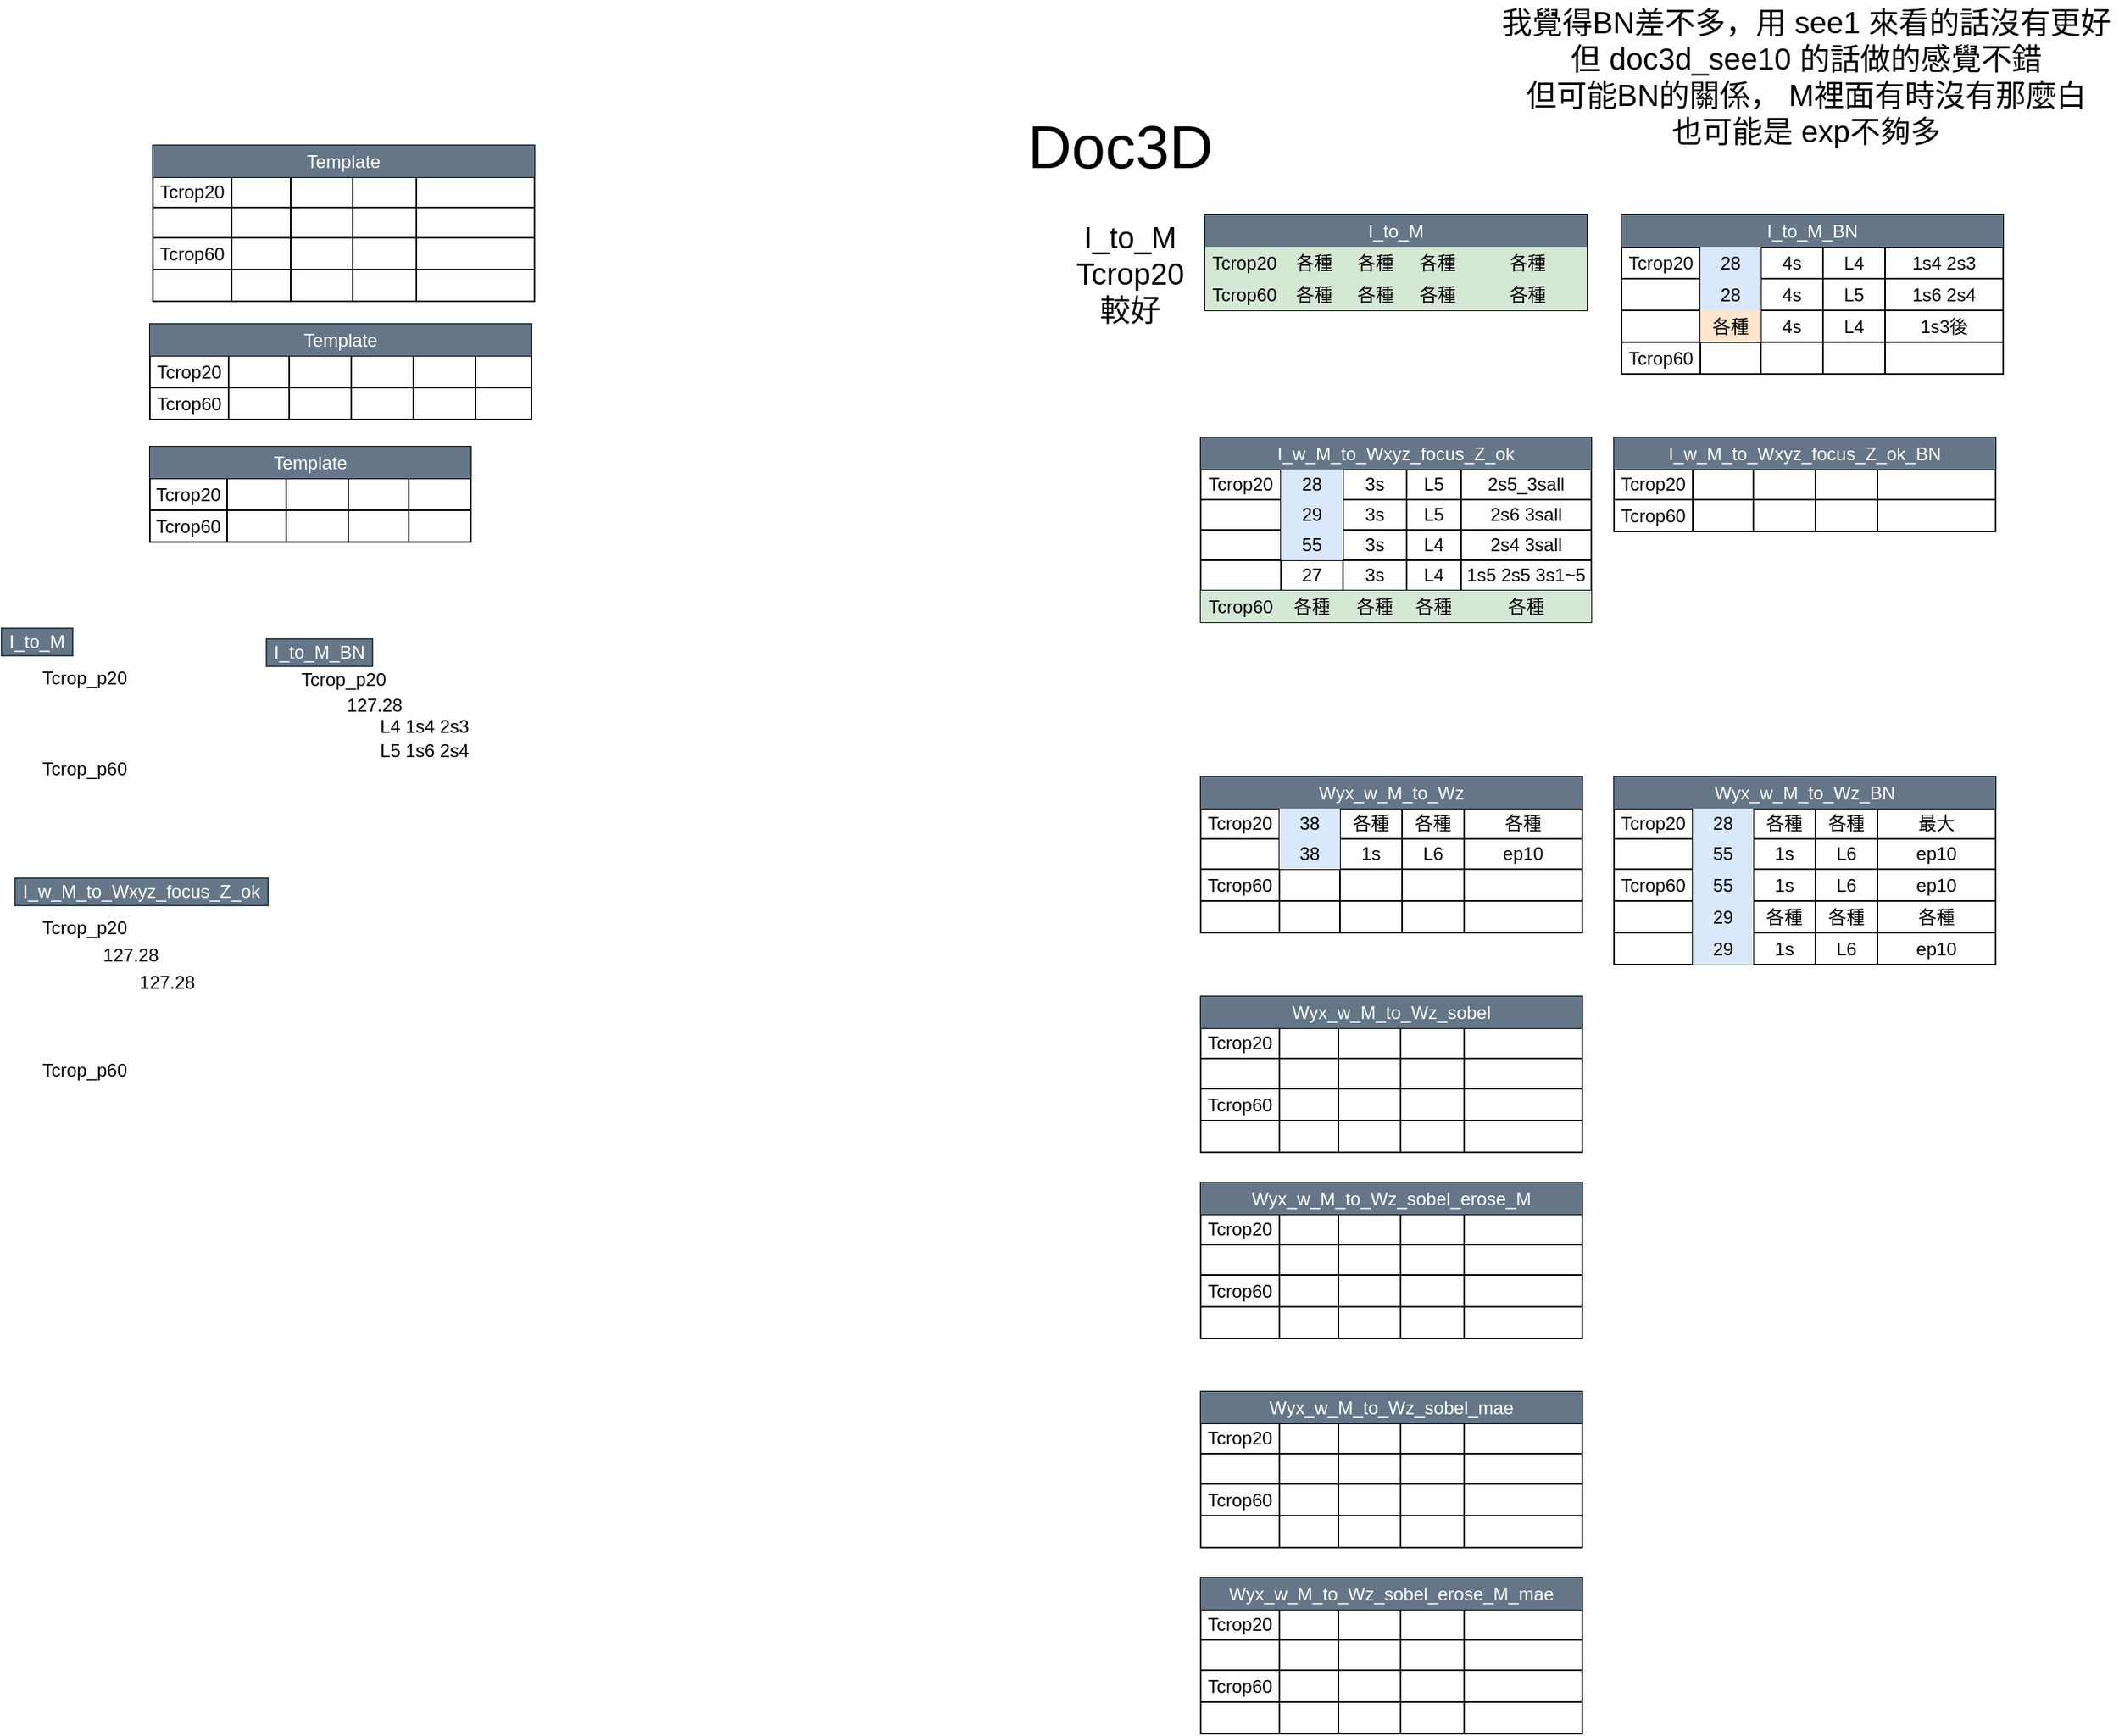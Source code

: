<mxfile version="16.5.1" type="device" pages="2"><diagram id="uDpxxkspIteosalT3DO5" name="第1頁"><mxGraphModel dx="-1419" dy="-1003" grid="0" gridSize="1" guides="1" tooltips="1" connect="0" arrows="0" fold="1" page="0" pageScale="1" pageWidth="827" pageHeight="1169" math="0" shadow="0"><root><mxCell id="0"/><mxCell id="1" parent="0"/><mxCell id="ah1Jp8t4j-mRMDPOvsyH-276" value="I_to_M" style="text;html=1;strokeColor=#314354;fillColor=#647687;align=center;verticalAlign=middle;whiteSpace=wrap;rounded=0;fontColor=#ffffff;" vertex="1" parent="1"><mxGeometry x="2639" y="2170" width="47" height="18" as="geometry"/></mxCell><mxCell id="ah1Jp8t4j-mRMDPOvsyH-56" value="" style="shape=table;startSize=0;container=1;collapsible=0;childLayout=tableLayout;html=0;" vertex="1" parent="1"><mxGeometry x="3431" y="2044" width="258" height="122" as="geometry"/></mxCell><mxCell id="ah1Jp8t4j-mRMDPOvsyH-106" style="shape=tableRow;horizontal=0;startSize=0;swimlaneHead=0;swimlaneBody=0;top=0;left=0;bottom=0;right=0;collapsible=0;dropTarget=0;fillColor=none;points=[[0,0.5],[1,0.5]];portConstraint=eastwest;html=0;" vertex="1" parent="ah1Jp8t4j-mRMDPOvsyH-56"><mxGeometry width="258" height="21" as="geometry"/></mxCell><mxCell id="ah1Jp8t4j-mRMDPOvsyH-107" value="&lt;span style=&quot;color: rgb(255 , 255 , 255) ; text-align: left&quot;&gt;I_w_M_to_Wxyz_focus_Z_ok&lt;/span&gt;" style="shape=partialRectangle;html=1;whiteSpace=wrap;connectable=0;overflow=hidden;fillColor=#647687;top=0;left=0;bottom=0;right=0;pointerEvents=1;rowspan=1;colspan=6;strokeColor=#314354;fontColor=#ffffff;" vertex="1" parent="ah1Jp8t4j-mRMDPOvsyH-106"><mxGeometry width="258" height="21" as="geometry"><mxRectangle width="53" height="21" as="alternateBounds"/></mxGeometry></mxCell><mxCell id="ah1Jp8t4j-mRMDPOvsyH-108" style="shape=partialRectangle;html=1;whiteSpace=wrap;connectable=0;overflow=hidden;fillColor=none;top=0;left=0;bottom=0;right=0;pointerEvents=1;" vertex="1" visible="0" parent="ah1Jp8t4j-mRMDPOvsyH-106"><mxGeometry x="53" width="41" height="21" as="geometry"><mxRectangle width="41" height="21" as="alternateBounds"/></mxGeometry></mxCell><mxCell id="ah1Jp8t4j-mRMDPOvsyH-109" style="shape=partialRectangle;html=1;whiteSpace=wrap;connectable=0;overflow=hidden;fillColor=none;top=0;left=0;bottom=0;right=0;pointerEvents=1;" vertex="1" visible="0" parent="ah1Jp8t4j-mRMDPOvsyH-106"><mxGeometry x="94" width="42" height="21" as="geometry"><mxRectangle width="42" height="21" as="alternateBounds"/></mxGeometry></mxCell><mxCell id="ah1Jp8t4j-mRMDPOvsyH-110" style="shape=partialRectangle;html=1;whiteSpace=wrap;connectable=0;overflow=hidden;fillColor=none;top=0;left=0;bottom=0;right=0;pointerEvents=1;" vertex="1" visible="0" parent="ah1Jp8t4j-mRMDPOvsyH-106"><mxGeometry x="136" width="36" height="21" as="geometry"><mxRectangle width="36" height="21" as="alternateBounds"/></mxGeometry></mxCell><mxCell id="ah1Jp8t4j-mRMDPOvsyH-111" style="shape=partialRectangle;html=1;whiteSpace=wrap;connectable=0;overflow=hidden;fillColor=none;top=0;left=0;bottom=0;right=0;pointerEvents=1;" vertex="1" visible="0" parent="ah1Jp8t4j-mRMDPOvsyH-106"><mxGeometry x="172" width="48" height="21" as="geometry"><mxRectangle width="48" height="21" as="alternateBounds"/></mxGeometry></mxCell><mxCell id="ah1Jp8t4j-mRMDPOvsyH-112" style="shape=partialRectangle;html=1;whiteSpace=wrap;connectable=0;overflow=hidden;fillColor=none;top=0;left=0;bottom=0;right=0;pointerEvents=1;" vertex="1" visible="0" parent="ah1Jp8t4j-mRMDPOvsyH-106"><mxGeometry x="220" width="38" height="21" as="geometry"><mxRectangle width="38" height="21" as="alternateBounds"/></mxGeometry></mxCell><mxCell id="ah1Jp8t4j-mRMDPOvsyH-60" value="" style="shape=tableRow;horizontal=0;startSize=0;swimlaneHead=0;swimlaneBody=0;top=0;left=0;bottom=0;right=0;collapsible=0;dropTarget=0;fillColor=none;points=[[0,0.5],[1,0.5]];portConstraint=eastwest;html=0;" vertex="1" parent="ah1Jp8t4j-mRMDPOvsyH-56"><mxGeometry y="21" width="258" height="20" as="geometry"/></mxCell><mxCell id="ah1Jp8t4j-mRMDPOvsyH-61" value="Tcrop20" style="shape=partialRectangle;html=1;whiteSpace=wrap;connectable=0;overflow=hidden;fillColor=none;top=0;left=0;bottom=0;right=0;pointerEvents=1;" vertex="1" parent="ah1Jp8t4j-mRMDPOvsyH-60"><mxGeometry width="53" height="20" as="geometry"><mxRectangle width="53" height="20" as="alternateBounds"/></mxGeometry></mxCell><mxCell id="ah1Jp8t4j-mRMDPOvsyH-104" value="28" style="shape=partialRectangle;html=1;whiteSpace=wrap;connectable=0;overflow=hidden;fillColor=#dae8fc;top=0;left=0;bottom=0;right=0;pointerEvents=1;strokeColor=#6c8ebf;" vertex="1" parent="ah1Jp8t4j-mRMDPOvsyH-60"><mxGeometry x="53" width="41" height="20" as="geometry"><mxRectangle width="41" height="20" as="alternateBounds"/></mxGeometry></mxCell><mxCell id="ah1Jp8t4j-mRMDPOvsyH-62" value="3s" style="shape=partialRectangle;html=1;whiteSpace=wrap;connectable=0;overflow=hidden;fillColor=none;top=0;left=0;bottom=0;right=0;pointerEvents=1;" vertex="1" parent="ah1Jp8t4j-mRMDPOvsyH-60"><mxGeometry x="94" width="42" height="20" as="geometry"><mxRectangle width="42" height="20" as="alternateBounds"/></mxGeometry></mxCell><mxCell id="ah1Jp8t4j-mRMDPOvsyH-76" value="L5" style="shape=partialRectangle;html=1;whiteSpace=wrap;connectable=0;overflow=hidden;fillColor=none;top=0;left=0;bottom=0;right=0;pointerEvents=1;" vertex="1" parent="ah1Jp8t4j-mRMDPOvsyH-60"><mxGeometry x="136" width="36" height="20" as="geometry"><mxRectangle width="36" height="20" as="alternateBounds"/></mxGeometry></mxCell><mxCell id="ah1Jp8t4j-mRMDPOvsyH-73" value="2s5_3sall" style="shape=partialRectangle;html=1;whiteSpace=wrap;connectable=0;overflow=hidden;fillColor=none;top=0;left=0;bottom=0;right=0;pointerEvents=1;rowspan=1;colspan=2;" vertex="1" parent="ah1Jp8t4j-mRMDPOvsyH-60"><mxGeometry x="172" width="86" height="20" as="geometry"><mxRectangle width="48" height="20" as="alternateBounds"/></mxGeometry></mxCell><mxCell id="ah1Jp8t4j-mRMDPOvsyH-70" style="shape=partialRectangle;html=1;whiteSpace=wrap;connectable=0;overflow=hidden;fillColor=none;top=0;left=0;bottom=0;right=0;pointerEvents=1;" vertex="1" visible="0" parent="ah1Jp8t4j-mRMDPOvsyH-60"><mxGeometry x="220" width="38" height="20" as="geometry"><mxRectangle width="38" height="20" as="alternateBounds"/></mxGeometry></mxCell><mxCell id="ah1Jp8t4j-mRMDPOvsyH-411" style="shape=tableRow;horizontal=0;startSize=0;swimlaneHead=0;swimlaneBody=0;top=0;left=0;bottom=0;right=0;collapsible=0;dropTarget=0;fillColor=none;points=[[0,0.5],[1,0.5]];portConstraint=eastwest;html=0;" vertex="1" parent="ah1Jp8t4j-mRMDPOvsyH-56"><mxGeometry y="41" width="258" height="20" as="geometry"/></mxCell><mxCell id="ah1Jp8t4j-mRMDPOvsyH-412" style="shape=partialRectangle;html=1;whiteSpace=wrap;connectable=0;overflow=hidden;fillColor=none;top=0;left=0;bottom=0;right=0;pointerEvents=1;" vertex="1" parent="ah1Jp8t4j-mRMDPOvsyH-411"><mxGeometry width="53" height="20" as="geometry"><mxRectangle width="53" height="20" as="alternateBounds"/></mxGeometry></mxCell><mxCell id="ah1Jp8t4j-mRMDPOvsyH-413" value="29" style="shape=partialRectangle;html=1;whiteSpace=wrap;connectable=0;overflow=hidden;fillColor=#dae8fc;top=0;left=0;bottom=0;right=0;pointerEvents=1;strokeColor=#6c8ebf;" vertex="1" parent="ah1Jp8t4j-mRMDPOvsyH-411"><mxGeometry x="53" width="41" height="20" as="geometry"><mxRectangle width="41" height="20" as="alternateBounds"/></mxGeometry></mxCell><mxCell id="ah1Jp8t4j-mRMDPOvsyH-414" value="&lt;span&gt;3s&lt;/span&gt;" style="shape=partialRectangle;html=1;whiteSpace=wrap;connectable=0;overflow=hidden;fillColor=none;top=0;left=0;bottom=0;right=0;pointerEvents=1;" vertex="1" parent="ah1Jp8t4j-mRMDPOvsyH-411"><mxGeometry x="94" width="42" height="20" as="geometry"><mxRectangle width="42" height="20" as="alternateBounds"/></mxGeometry></mxCell><mxCell id="ah1Jp8t4j-mRMDPOvsyH-415" value="&lt;span&gt;L5&lt;/span&gt;" style="shape=partialRectangle;html=1;whiteSpace=wrap;connectable=0;overflow=hidden;fillColor=none;top=0;left=0;bottom=0;right=0;pointerEvents=1;" vertex="1" parent="ah1Jp8t4j-mRMDPOvsyH-411"><mxGeometry x="136" width="36" height="20" as="geometry"><mxRectangle width="36" height="20" as="alternateBounds"/></mxGeometry></mxCell><mxCell id="ah1Jp8t4j-mRMDPOvsyH-416" value="2s6 3sall" style="shape=partialRectangle;html=1;whiteSpace=wrap;connectable=0;overflow=hidden;fillColor=none;top=0;left=0;bottom=0;right=0;pointerEvents=1;rowspan=1;colspan=2;" vertex="1" parent="ah1Jp8t4j-mRMDPOvsyH-411"><mxGeometry x="172" width="86" height="20" as="geometry"><mxRectangle width="48" height="20" as="alternateBounds"/></mxGeometry></mxCell><mxCell id="ah1Jp8t4j-mRMDPOvsyH-417" style="shape=partialRectangle;html=1;whiteSpace=wrap;connectable=0;overflow=hidden;fillColor=none;top=0;left=0;bottom=0;right=0;pointerEvents=1;" vertex="1" visible="0" parent="ah1Jp8t4j-mRMDPOvsyH-411"><mxGeometry x="220" width="38" height="20" as="geometry"><mxRectangle width="38" height="20" as="alternateBounds"/></mxGeometry></mxCell><mxCell id="ah1Jp8t4j-mRMDPOvsyH-418" style="shape=tableRow;horizontal=0;startSize=0;swimlaneHead=0;swimlaneBody=0;top=0;left=0;bottom=0;right=0;collapsible=0;dropTarget=0;fillColor=none;points=[[0,0.5],[1,0.5]];portConstraint=eastwest;html=0;" vertex="1" parent="ah1Jp8t4j-mRMDPOvsyH-56"><mxGeometry y="61" width="258" height="20" as="geometry"/></mxCell><mxCell id="ah1Jp8t4j-mRMDPOvsyH-419" style="shape=partialRectangle;html=1;whiteSpace=wrap;connectable=0;overflow=hidden;fillColor=none;top=0;left=0;bottom=0;right=0;pointerEvents=1;" vertex="1" parent="ah1Jp8t4j-mRMDPOvsyH-418"><mxGeometry width="53" height="20" as="geometry"><mxRectangle width="53" height="20" as="alternateBounds"/></mxGeometry></mxCell><mxCell id="ah1Jp8t4j-mRMDPOvsyH-420" value="55" style="shape=partialRectangle;html=1;whiteSpace=wrap;connectable=0;overflow=hidden;fillColor=#dae8fc;top=0;left=0;bottom=0;right=0;pointerEvents=1;strokeColor=#6c8ebf;" vertex="1" parent="ah1Jp8t4j-mRMDPOvsyH-418"><mxGeometry x="53" width="41" height="20" as="geometry"><mxRectangle width="41" height="20" as="alternateBounds"/></mxGeometry></mxCell><mxCell id="ah1Jp8t4j-mRMDPOvsyH-421" value="3s" style="shape=partialRectangle;html=1;whiteSpace=wrap;connectable=0;overflow=hidden;fillColor=none;top=0;left=0;bottom=0;right=0;pointerEvents=1;" vertex="1" parent="ah1Jp8t4j-mRMDPOvsyH-418"><mxGeometry x="94" width="42" height="20" as="geometry"><mxRectangle width="42" height="20" as="alternateBounds"/></mxGeometry></mxCell><mxCell id="ah1Jp8t4j-mRMDPOvsyH-422" value="L4" style="shape=partialRectangle;html=1;whiteSpace=wrap;connectable=0;overflow=hidden;fillColor=none;top=0;left=0;bottom=0;right=0;pointerEvents=1;" vertex="1" parent="ah1Jp8t4j-mRMDPOvsyH-418"><mxGeometry x="136" width="36" height="20" as="geometry"><mxRectangle width="36" height="20" as="alternateBounds"/></mxGeometry></mxCell><mxCell id="ah1Jp8t4j-mRMDPOvsyH-423" value="2s4 3sall" style="shape=partialRectangle;html=1;whiteSpace=wrap;connectable=0;overflow=hidden;fillColor=none;top=0;left=0;bottom=0;right=0;pointerEvents=1;rowspan=1;colspan=2;" vertex="1" parent="ah1Jp8t4j-mRMDPOvsyH-418"><mxGeometry x="172" width="86" height="20" as="geometry"><mxRectangle width="48" height="20" as="alternateBounds"/></mxGeometry></mxCell><mxCell id="ah1Jp8t4j-mRMDPOvsyH-424" style="shape=partialRectangle;html=1;whiteSpace=wrap;connectable=0;overflow=hidden;fillColor=none;top=0;left=0;bottom=0;right=0;pointerEvents=1;" vertex="1" visible="0" parent="ah1Jp8t4j-mRMDPOvsyH-418"><mxGeometry x="220" width="38" height="20" as="geometry"><mxRectangle width="38" height="20" as="alternateBounds"/></mxGeometry></mxCell><mxCell id="ah1Jp8t4j-mRMDPOvsyH-691" style="shape=tableRow;horizontal=0;startSize=0;swimlaneHead=0;swimlaneBody=0;top=0;left=0;bottom=0;right=0;collapsible=0;dropTarget=0;fillColor=none;points=[[0,0.5],[1,0.5]];portConstraint=eastwest;html=0;" vertex="1" parent="ah1Jp8t4j-mRMDPOvsyH-56"><mxGeometry y="81" width="258" height="20" as="geometry"/></mxCell><mxCell id="ah1Jp8t4j-mRMDPOvsyH-692" style="shape=partialRectangle;html=1;whiteSpace=wrap;connectable=0;overflow=hidden;fillColor=none;top=0;left=0;bottom=0;right=0;pointerEvents=1;" vertex="1" parent="ah1Jp8t4j-mRMDPOvsyH-691"><mxGeometry width="53" height="20" as="geometry"><mxRectangle width="53" height="20" as="alternateBounds"/></mxGeometry></mxCell><mxCell id="ah1Jp8t4j-mRMDPOvsyH-693" value="27" style="shape=partialRectangle;html=1;whiteSpace=wrap;connectable=0;overflow=hidden;fillColor=none;top=0;left=0;bottom=0;right=0;pointerEvents=1;strokeColor=default;" vertex="1" parent="ah1Jp8t4j-mRMDPOvsyH-691"><mxGeometry x="53" width="41" height="20" as="geometry"><mxRectangle width="41" height="20" as="alternateBounds"/></mxGeometry></mxCell><mxCell id="ah1Jp8t4j-mRMDPOvsyH-694" value="&lt;span&gt;3s&lt;/span&gt;" style="shape=partialRectangle;html=1;whiteSpace=wrap;connectable=0;overflow=hidden;fillColor=none;top=0;left=0;bottom=0;right=0;pointerEvents=1;" vertex="1" parent="ah1Jp8t4j-mRMDPOvsyH-691"><mxGeometry x="94" width="42" height="20" as="geometry"><mxRectangle width="42" height="20" as="alternateBounds"/></mxGeometry></mxCell><mxCell id="ah1Jp8t4j-mRMDPOvsyH-695" value="&lt;span&gt;L4&lt;/span&gt;" style="shape=partialRectangle;html=1;whiteSpace=wrap;connectable=0;overflow=hidden;fillColor=none;top=0;left=0;bottom=0;right=0;pointerEvents=1;" vertex="1" parent="ah1Jp8t4j-mRMDPOvsyH-691"><mxGeometry x="136" width="36" height="20" as="geometry"><mxRectangle width="36" height="20" as="alternateBounds"/></mxGeometry></mxCell><mxCell id="ah1Jp8t4j-mRMDPOvsyH-696" value="1s5 2s5 3s1~5" style="shape=partialRectangle;html=1;whiteSpace=wrap;connectable=0;overflow=hidden;fillColor=none;top=0;left=0;bottom=0;right=0;pointerEvents=1;rowspan=1;colspan=2;" vertex="1" parent="ah1Jp8t4j-mRMDPOvsyH-691"><mxGeometry x="172" width="86" height="20" as="geometry"><mxRectangle width="48" height="20" as="alternateBounds"/></mxGeometry></mxCell><mxCell id="ah1Jp8t4j-mRMDPOvsyH-697" style="shape=partialRectangle;html=1;whiteSpace=wrap;connectable=0;overflow=hidden;fillColor=none;top=0;left=0;bottom=0;right=0;pointerEvents=1;" vertex="1" visible="0" parent="ah1Jp8t4j-mRMDPOvsyH-691"><mxGeometry x="220" width="38" height="20" as="geometry"><mxRectangle width="38" height="20" as="alternateBounds"/></mxGeometry></mxCell><mxCell id="ah1Jp8t4j-mRMDPOvsyH-63" value="" style="shape=tableRow;horizontal=0;startSize=0;swimlaneHead=0;swimlaneBody=0;top=0;left=0;bottom=0;right=0;collapsible=0;dropTarget=0;fillColor=#d5e8d4;points=[[0,0.5],[1,0.5]];portConstraint=eastwest;html=0;strokeColor=#82b366;" vertex="1" parent="ah1Jp8t4j-mRMDPOvsyH-56"><mxGeometry y="101" width="258" height="21" as="geometry"/></mxCell><mxCell id="ah1Jp8t4j-mRMDPOvsyH-64" value="&lt;span&gt;Tcrop60&lt;/span&gt;" style="shape=partialRectangle;html=1;whiteSpace=wrap;connectable=0;overflow=hidden;fillColor=#d5e8d4;top=0;left=0;bottom=0;right=0;pointerEvents=1;strokeColor=#82b366;" vertex="1" parent="ah1Jp8t4j-mRMDPOvsyH-63"><mxGeometry width="53" height="21" as="geometry"><mxRectangle width="53" height="21" as="alternateBounds"/></mxGeometry></mxCell><mxCell id="ah1Jp8t4j-mRMDPOvsyH-105" value="&lt;span&gt;各種&lt;/span&gt;" style="shape=partialRectangle;html=1;whiteSpace=wrap;connectable=0;overflow=hidden;fillColor=#d5e8d4;top=0;left=0;bottom=0;right=0;pointerEvents=1;strokeColor=#82b366;" vertex="1" parent="ah1Jp8t4j-mRMDPOvsyH-63"><mxGeometry x="53" width="41" height="21" as="geometry"><mxRectangle width="41" height="21" as="alternateBounds"/></mxGeometry></mxCell><mxCell id="ah1Jp8t4j-mRMDPOvsyH-65" value="&lt;span&gt;各種&lt;/span&gt;" style="shape=partialRectangle;html=1;whiteSpace=wrap;connectable=0;overflow=hidden;fillColor=#d5e8d4;top=0;left=0;bottom=0;right=0;pointerEvents=1;strokeColor=#82b366;" vertex="1" parent="ah1Jp8t4j-mRMDPOvsyH-63"><mxGeometry x="94" width="42" height="21" as="geometry"><mxRectangle width="42" height="21" as="alternateBounds"/></mxGeometry></mxCell><mxCell id="ah1Jp8t4j-mRMDPOvsyH-77" value="&lt;span&gt;各種&lt;/span&gt;" style="shape=partialRectangle;html=1;whiteSpace=wrap;connectable=0;overflow=hidden;fillColor=#d5e8d4;top=0;left=0;bottom=0;right=0;pointerEvents=1;strokeColor=#82b366;" vertex="1" parent="ah1Jp8t4j-mRMDPOvsyH-63"><mxGeometry x="136" width="36" height="21" as="geometry"><mxRectangle width="36" height="21" as="alternateBounds"/></mxGeometry></mxCell><mxCell id="ah1Jp8t4j-mRMDPOvsyH-74" value="&lt;span&gt;各種&lt;/span&gt;" style="shape=partialRectangle;html=1;whiteSpace=wrap;connectable=0;overflow=hidden;fillColor=#d5e8d4;top=0;left=0;bottom=0;right=0;pointerEvents=1;rowspan=1;colspan=2;strokeColor=#82b366;" vertex="1" parent="ah1Jp8t4j-mRMDPOvsyH-63"><mxGeometry x="172" width="86" height="21" as="geometry"><mxRectangle width="48" height="21" as="alternateBounds"/></mxGeometry></mxCell><mxCell id="ah1Jp8t4j-mRMDPOvsyH-71" style="shape=partialRectangle;html=1;whiteSpace=wrap;connectable=0;overflow=hidden;fillColor=none;top=0;left=0;bottom=0;right=0;pointerEvents=1;" vertex="1" visible="0" parent="ah1Jp8t4j-mRMDPOvsyH-63"><mxGeometry x="220" width="38" height="21" as="geometry"><mxRectangle width="38" height="21" as="alternateBounds"/></mxGeometry></mxCell><mxCell id="ah1Jp8t4j-mRMDPOvsyH-113" value="" style="shape=table;startSize=0;container=1;collapsible=0;childLayout=tableLayout;html=0;" vertex="1" parent="1"><mxGeometry x="3704" y="2044" width="252" height="62" as="geometry"/></mxCell><mxCell id="ah1Jp8t4j-mRMDPOvsyH-114" style="shape=tableRow;horizontal=0;startSize=0;swimlaneHead=0;swimlaneBody=0;top=0;left=0;bottom=0;right=0;collapsible=0;dropTarget=0;fillColor=none;points=[[0,0.5],[1,0.5]];portConstraint=eastwest;html=0;" vertex="1" parent="ah1Jp8t4j-mRMDPOvsyH-113"><mxGeometry width="252" height="21" as="geometry"/></mxCell><mxCell id="ah1Jp8t4j-mRMDPOvsyH-115" value="&lt;span style=&quot;color: rgb(255 , 255 , 255) ; text-align: left&quot;&gt;I_w_M_to_Wxyz_focus_Z_ok_BN&lt;/span&gt;" style="shape=partialRectangle;html=1;whiteSpace=wrap;connectable=0;overflow=hidden;fillColor=#647687;top=0;left=0;bottom=0;right=0;pointerEvents=1;rowspan=1;colspan=6;strokeColor=#314354;fontColor=#ffffff;" vertex="1" parent="ah1Jp8t4j-mRMDPOvsyH-114"><mxGeometry width="252" height="21" as="geometry"><mxRectangle width="52" height="21" as="alternateBounds"/></mxGeometry></mxCell><mxCell id="ah1Jp8t4j-mRMDPOvsyH-116" style="shape=partialRectangle;html=1;whiteSpace=wrap;connectable=0;overflow=hidden;fillColor=none;top=0;left=0;bottom=0;right=0;pointerEvents=1;" vertex="1" visible="0" parent="ah1Jp8t4j-mRMDPOvsyH-114"><mxGeometry x="52" width="40" height="21" as="geometry"><mxRectangle width="40" height="21" as="alternateBounds"/></mxGeometry></mxCell><mxCell id="ah1Jp8t4j-mRMDPOvsyH-117" style="shape=partialRectangle;html=1;whiteSpace=wrap;connectable=0;overflow=hidden;fillColor=none;top=0;left=0;bottom=0;right=0;pointerEvents=1;" vertex="1" visible="0" parent="ah1Jp8t4j-mRMDPOvsyH-114"><mxGeometry x="92" width="41" height="21" as="geometry"><mxRectangle width="41" height="21" as="alternateBounds"/></mxGeometry></mxCell><mxCell id="ah1Jp8t4j-mRMDPOvsyH-118" style="shape=partialRectangle;html=1;whiteSpace=wrap;connectable=0;overflow=hidden;fillColor=none;top=0;left=0;bottom=0;right=0;pointerEvents=1;" vertex="1" visible="0" parent="ah1Jp8t4j-mRMDPOvsyH-114"><mxGeometry x="133" width="41" height="21" as="geometry"><mxRectangle width="41" height="21" as="alternateBounds"/></mxGeometry></mxCell><mxCell id="ah1Jp8t4j-mRMDPOvsyH-119" style="shape=partialRectangle;html=1;whiteSpace=wrap;connectable=0;overflow=hidden;fillColor=none;top=0;left=0;bottom=0;right=0;pointerEvents=1;" vertex="1" visible="0" parent="ah1Jp8t4j-mRMDPOvsyH-114"><mxGeometry x="174" width="41" height="21" as="geometry"><mxRectangle width="41" height="21" as="alternateBounds"/></mxGeometry></mxCell><mxCell id="ah1Jp8t4j-mRMDPOvsyH-120" style="shape=partialRectangle;html=1;whiteSpace=wrap;connectable=0;overflow=hidden;fillColor=none;top=0;left=0;bottom=0;right=0;pointerEvents=1;" vertex="1" visible="0" parent="ah1Jp8t4j-mRMDPOvsyH-114"><mxGeometry x="215" width="37" height="21" as="geometry"><mxRectangle width="37" height="21" as="alternateBounds"/></mxGeometry></mxCell><mxCell id="ah1Jp8t4j-mRMDPOvsyH-121" value="" style="shape=tableRow;horizontal=0;startSize=0;swimlaneHead=0;swimlaneBody=0;top=0;left=0;bottom=0;right=0;collapsible=0;dropTarget=0;fillColor=none;points=[[0,0.5],[1,0.5]];portConstraint=eastwest;html=0;" vertex="1" parent="ah1Jp8t4j-mRMDPOvsyH-113"><mxGeometry y="21" width="252" height="20" as="geometry"/></mxCell><mxCell id="ah1Jp8t4j-mRMDPOvsyH-122" value="Tcrop20" style="shape=partialRectangle;html=1;whiteSpace=wrap;connectable=0;overflow=hidden;fillColor=none;top=0;left=0;bottom=0;right=0;pointerEvents=1;" vertex="1" parent="ah1Jp8t4j-mRMDPOvsyH-121"><mxGeometry width="52" height="20" as="geometry"><mxRectangle width="52" height="20" as="alternateBounds"/></mxGeometry></mxCell><mxCell id="ah1Jp8t4j-mRMDPOvsyH-123" value="" style="shape=partialRectangle;html=1;whiteSpace=wrap;connectable=0;overflow=hidden;fillColor=none;top=0;left=0;bottom=0;right=0;pointerEvents=1;" vertex="1" parent="ah1Jp8t4j-mRMDPOvsyH-121"><mxGeometry x="52" width="40" height="20" as="geometry"><mxRectangle width="40" height="20" as="alternateBounds"/></mxGeometry></mxCell><mxCell id="ah1Jp8t4j-mRMDPOvsyH-124" value="" style="shape=partialRectangle;html=1;whiteSpace=wrap;connectable=0;overflow=hidden;fillColor=none;top=0;left=0;bottom=0;right=0;pointerEvents=1;" vertex="1" parent="ah1Jp8t4j-mRMDPOvsyH-121"><mxGeometry x="92" width="41" height="20" as="geometry"><mxRectangle width="41" height="20" as="alternateBounds"/></mxGeometry></mxCell><mxCell id="ah1Jp8t4j-mRMDPOvsyH-125" value="" style="shape=partialRectangle;html=1;whiteSpace=wrap;connectable=0;overflow=hidden;fillColor=none;top=0;left=0;bottom=0;right=0;pointerEvents=1;" vertex="1" parent="ah1Jp8t4j-mRMDPOvsyH-121"><mxGeometry x="133" width="41" height="20" as="geometry"><mxRectangle width="41" height="20" as="alternateBounds"/></mxGeometry></mxCell><mxCell id="ah1Jp8t4j-mRMDPOvsyH-126" style="shape=partialRectangle;html=1;whiteSpace=wrap;connectable=0;overflow=hidden;fillColor=none;top=0;left=0;bottom=0;right=0;pointerEvents=1;rowspan=1;colspan=2;" vertex="1" parent="ah1Jp8t4j-mRMDPOvsyH-121"><mxGeometry x="174" width="78" height="20" as="geometry"><mxRectangle width="41" height="20" as="alternateBounds"/></mxGeometry></mxCell><mxCell id="ah1Jp8t4j-mRMDPOvsyH-127" style="shape=partialRectangle;html=1;whiteSpace=wrap;connectable=0;overflow=hidden;fillColor=none;top=0;left=0;bottom=0;right=0;pointerEvents=1;" vertex="1" visible="0" parent="ah1Jp8t4j-mRMDPOvsyH-121"><mxGeometry x="215" width="37" height="20" as="geometry"><mxRectangle width="37" height="20" as="alternateBounds"/></mxGeometry></mxCell><mxCell id="ah1Jp8t4j-mRMDPOvsyH-128" value="" style="shape=tableRow;horizontal=0;startSize=0;swimlaneHead=0;swimlaneBody=0;top=0;left=0;bottom=0;right=0;collapsible=0;dropTarget=0;fillColor=none;points=[[0,0.5],[1,0.5]];portConstraint=eastwest;html=0;" vertex="1" parent="ah1Jp8t4j-mRMDPOvsyH-113"><mxGeometry y="41" width="252" height="21" as="geometry"/></mxCell><mxCell id="ah1Jp8t4j-mRMDPOvsyH-129" value="&lt;span&gt;Tcrop60&lt;/span&gt;" style="shape=partialRectangle;html=1;whiteSpace=wrap;connectable=0;overflow=hidden;fillColor=none;top=0;left=0;bottom=0;right=0;pointerEvents=1;" vertex="1" parent="ah1Jp8t4j-mRMDPOvsyH-128"><mxGeometry width="52" height="21" as="geometry"><mxRectangle width="52" height="21" as="alternateBounds"/></mxGeometry></mxCell><mxCell id="ah1Jp8t4j-mRMDPOvsyH-130" style="shape=partialRectangle;html=1;whiteSpace=wrap;connectable=0;overflow=hidden;fillColor=none;top=0;left=0;bottom=0;right=0;pointerEvents=1;" vertex="1" parent="ah1Jp8t4j-mRMDPOvsyH-128"><mxGeometry x="52" width="40" height="21" as="geometry"><mxRectangle width="40" height="21" as="alternateBounds"/></mxGeometry></mxCell><mxCell id="ah1Jp8t4j-mRMDPOvsyH-131" value="" style="shape=partialRectangle;html=1;whiteSpace=wrap;connectable=0;overflow=hidden;fillColor=none;top=0;left=0;bottom=0;right=0;pointerEvents=1;" vertex="1" parent="ah1Jp8t4j-mRMDPOvsyH-128"><mxGeometry x="92" width="41" height="21" as="geometry"><mxRectangle width="41" height="21" as="alternateBounds"/></mxGeometry></mxCell><mxCell id="ah1Jp8t4j-mRMDPOvsyH-132" style="shape=partialRectangle;html=1;whiteSpace=wrap;connectable=0;overflow=hidden;fillColor=none;top=0;left=0;bottom=0;right=0;pointerEvents=1;" vertex="1" parent="ah1Jp8t4j-mRMDPOvsyH-128"><mxGeometry x="133" width="41" height="21" as="geometry"><mxRectangle width="41" height="21" as="alternateBounds"/></mxGeometry></mxCell><mxCell id="ah1Jp8t4j-mRMDPOvsyH-133" style="shape=partialRectangle;html=1;whiteSpace=wrap;connectable=0;overflow=hidden;fillColor=none;top=0;left=0;bottom=0;right=0;pointerEvents=1;rowspan=1;colspan=2;" vertex="1" parent="ah1Jp8t4j-mRMDPOvsyH-128"><mxGeometry x="174" width="78" height="21" as="geometry"><mxRectangle width="41" height="21" as="alternateBounds"/></mxGeometry></mxCell><mxCell id="ah1Jp8t4j-mRMDPOvsyH-134" style="shape=partialRectangle;html=1;whiteSpace=wrap;connectable=0;overflow=hidden;fillColor=none;top=0;left=0;bottom=0;right=0;pointerEvents=1;" vertex="1" visible="0" parent="ah1Jp8t4j-mRMDPOvsyH-128"><mxGeometry x="215" width="37" height="21" as="geometry"><mxRectangle width="37" height="21" as="alternateBounds"/></mxGeometry></mxCell><mxCell id="ah1Jp8t4j-mRMDPOvsyH-136" value="" style="shape=table;startSize=0;container=1;collapsible=0;childLayout=tableLayout;html=0;" vertex="1" parent="1"><mxGeometry x="2737" y="1969" width="252" height="63" as="geometry"/></mxCell><mxCell id="ah1Jp8t4j-mRMDPOvsyH-137" style="shape=tableRow;horizontal=0;startSize=0;swimlaneHead=0;swimlaneBody=0;top=0;left=0;bottom=0;right=0;collapsible=0;dropTarget=0;fillColor=none;points=[[0,0.5],[1,0.5]];portConstraint=eastwest;html=0;" vertex="1" parent="ah1Jp8t4j-mRMDPOvsyH-136"><mxGeometry width="252" height="21" as="geometry"/></mxCell><mxCell id="ah1Jp8t4j-mRMDPOvsyH-138" value="&lt;span style=&quot;color: rgb(255 , 255 , 255) ; text-align: left&quot;&gt;Template&lt;/span&gt;" style="shape=partialRectangle;html=1;whiteSpace=wrap;connectable=0;overflow=hidden;fillColor=#647687;top=0;left=0;bottom=0;right=0;pointerEvents=1;rowspan=1;colspan=6;strokeColor=#314354;fontColor=#ffffff;" vertex="1" parent="ah1Jp8t4j-mRMDPOvsyH-137"><mxGeometry width="252" height="21" as="geometry"><mxRectangle width="52" height="21" as="alternateBounds"/></mxGeometry></mxCell><mxCell id="ah1Jp8t4j-mRMDPOvsyH-139" style="shape=partialRectangle;html=1;whiteSpace=wrap;connectable=0;overflow=hidden;fillColor=none;top=0;left=0;bottom=0;right=0;pointerEvents=1;" vertex="1" visible="0" parent="ah1Jp8t4j-mRMDPOvsyH-137"><mxGeometry x="52" width="40" height="21" as="geometry"><mxRectangle width="40" height="21" as="alternateBounds"/></mxGeometry></mxCell><mxCell id="ah1Jp8t4j-mRMDPOvsyH-140" style="shape=partialRectangle;html=1;whiteSpace=wrap;connectable=0;overflow=hidden;fillColor=none;top=0;left=0;bottom=0;right=0;pointerEvents=1;" vertex="1" visible="0" parent="ah1Jp8t4j-mRMDPOvsyH-137"><mxGeometry x="92" width="41" height="21" as="geometry"><mxRectangle width="41" height="21" as="alternateBounds"/></mxGeometry></mxCell><mxCell id="ah1Jp8t4j-mRMDPOvsyH-141" style="shape=partialRectangle;html=1;whiteSpace=wrap;connectable=0;overflow=hidden;fillColor=none;top=0;left=0;bottom=0;right=0;pointerEvents=1;" vertex="1" visible="0" parent="ah1Jp8t4j-mRMDPOvsyH-137"><mxGeometry x="133" width="41" height="21" as="geometry"><mxRectangle width="41" height="21" as="alternateBounds"/></mxGeometry></mxCell><mxCell id="ah1Jp8t4j-mRMDPOvsyH-142" style="shape=partialRectangle;html=1;whiteSpace=wrap;connectable=0;overflow=hidden;fillColor=none;top=0;left=0;bottom=0;right=0;pointerEvents=1;" vertex="1" visible="0" parent="ah1Jp8t4j-mRMDPOvsyH-137"><mxGeometry x="174" width="41" height="21" as="geometry"><mxRectangle width="41" height="21" as="alternateBounds"/></mxGeometry></mxCell><mxCell id="ah1Jp8t4j-mRMDPOvsyH-143" style="shape=partialRectangle;html=1;whiteSpace=wrap;connectable=0;overflow=hidden;fillColor=none;top=0;left=0;bottom=0;right=0;pointerEvents=1;" vertex="1" visible="0" parent="ah1Jp8t4j-mRMDPOvsyH-137"><mxGeometry x="215" width="37" height="21" as="geometry"><mxRectangle width="37" height="21" as="alternateBounds"/></mxGeometry></mxCell><mxCell id="ah1Jp8t4j-mRMDPOvsyH-144" value="" style="shape=tableRow;horizontal=0;startSize=0;swimlaneHead=0;swimlaneBody=0;top=0;left=0;bottom=0;right=0;collapsible=0;dropTarget=0;fillColor=none;points=[[0,0.5],[1,0.5]];portConstraint=eastwest;html=0;" vertex="1" parent="ah1Jp8t4j-mRMDPOvsyH-136"><mxGeometry y="21" width="252" height="21" as="geometry"/></mxCell><mxCell id="ah1Jp8t4j-mRMDPOvsyH-145" value="Tcrop20" style="shape=partialRectangle;html=1;whiteSpace=wrap;connectable=0;overflow=hidden;fillColor=none;top=0;left=0;bottom=0;right=0;pointerEvents=1;" vertex="1" parent="ah1Jp8t4j-mRMDPOvsyH-144"><mxGeometry width="52" height="21" as="geometry"><mxRectangle width="52" height="21" as="alternateBounds"/></mxGeometry></mxCell><mxCell id="ah1Jp8t4j-mRMDPOvsyH-146" value="" style="shape=partialRectangle;html=1;whiteSpace=wrap;connectable=0;overflow=hidden;fillColor=none;top=0;left=0;bottom=0;right=0;pointerEvents=1;" vertex="1" parent="ah1Jp8t4j-mRMDPOvsyH-144"><mxGeometry x="52" width="40" height="21" as="geometry"><mxRectangle width="40" height="21" as="alternateBounds"/></mxGeometry></mxCell><mxCell id="ah1Jp8t4j-mRMDPOvsyH-147" value="" style="shape=partialRectangle;html=1;whiteSpace=wrap;connectable=0;overflow=hidden;fillColor=none;top=0;left=0;bottom=0;right=0;pointerEvents=1;" vertex="1" parent="ah1Jp8t4j-mRMDPOvsyH-144"><mxGeometry x="92" width="41" height="21" as="geometry"><mxRectangle width="41" height="21" as="alternateBounds"/></mxGeometry></mxCell><mxCell id="ah1Jp8t4j-mRMDPOvsyH-148" value="" style="shape=partialRectangle;html=1;whiteSpace=wrap;connectable=0;overflow=hidden;fillColor=none;top=0;left=0;bottom=0;right=0;pointerEvents=1;" vertex="1" parent="ah1Jp8t4j-mRMDPOvsyH-144"><mxGeometry x="133" width="41" height="21" as="geometry"><mxRectangle width="41" height="21" as="alternateBounds"/></mxGeometry></mxCell><mxCell id="ah1Jp8t4j-mRMDPOvsyH-149" style="shape=partialRectangle;html=1;whiteSpace=wrap;connectable=0;overflow=hidden;fillColor=none;top=0;left=0;bottom=0;right=0;pointerEvents=1;" vertex="1" parent="ah1Jp8t4j-mRMDPOvsyH-144"><mxGeometry x="174" width="41" height="21" as="geometry"><mxRectangle width="41" height="21" as="alternateBounds"/></mxGeometry></mxCell><mxCell id="ah1Jp8t4j-mRMDPOvsyH-150" style="shape=partialRectangle;html=1;whiteSpace=wrap;connectable=0;overflow=hidden;fillColor=none;top=0;left=0;bottom=0;right=0;pointerEvents=1;" vertex="1" parent="ah1Jp8t4j-mRMDPOvsyH-144"><mxGeometry x="215" width="37" height="21" as="geometry"><mxRectangle width="37" height="21" as="alternateBounds"/></mxGeometry></mxCell><mxCell id="ah1Jp8t4j-mRMDPOvsyH-151" value="" style="shape=tableRow;horizontal=0;startSize=0;swimlaneHead=0;swimlaneBody=0;top=0;left=0;bottom=0;right=0;collapsible=0;dropTarget=0;fillColor=none;points=[[0,0.5],[1,0.5]];portConstraint=eastwest;html=0;" vertex="1" parent="ah1Jp8t4j-mRMDPOvsyH-136"><mxGeometry y="42" width="252" height="21" as="geometry"/></mxCell><mxCell id="ah1Jp8t4j-mRMDPOvsyH-152" value="&lt;span&gt;Tcrop60&lt;/span&gt;" style="shape=partialRectangle;html=1;whiteSpace=wrap;connectable=0;overflow=hidden;fillColor=none;top=0;left=0;bottom=0;right=0;pointerEvents=1;" vertex="1" parent="ah1Jp8t4j-mRMDPOvsyH-151"><mxGeometry width="52" height="21" as="geometry"><mxRectangle width="52" height="21" as="alternateBounds"/></mxGeometry></mxCell><mxCell id="ah1Jp8t4j-mRMDPOvsyH-153" style="shape=partialRectangle;html=1;whiteSpace=wrap;connectable=0;overflow=hidden;fillColor=none;top=0;left=0;bottom=0;right=0;pointerEvents=1;" vertex="1" parent="ah1Jp8t4j-mRMDPOvsyH-151"><mxGeometry x="52" width="40" height="21" as="geometry"><mxRectangle width="40" height="21" as="alternateBounds"/></mxGeometry></mxCell><mxCell id="ah1Jp8t4j-mRMDPOvsyH-154" value="" style="shape=partialRectangle;html=1;whiteSpace=wrap;connectable=0;overflow=hidden;fillColor=none;top=0;left=0;bottom=0;right=0;pointerEvents=1;" vertex="1" parent="ah1Jp8t4j-mRMDPOvsyH-151"><mxGeometry x="92" width="41" height="21" as="geometry"><mxRectangle width="41" height="21" as="alternateBounds"/></mxGeometry></mxCell><mxCell id="ah1Jp8t4j-mRMDPOvsyH-155" style="shape=partialRectangle;html=1;whiteSpace=wrap;connectable=0;overflow=hidden;fillColor=none;top=0;left=0;bottom=0;right=0;pointerEvents=1;" vertex="1" parent="ah1Jp8t4j-mRMDPOvsyH-151"><mxGeometry x="133" width="41" height="21" as="geometry"><mxRectangle width="41" height="21" as="alternateBounds"/></mxGeometry></mxCell><mxCell id="ah1Jp8t4j-mRMDPOvsyH-156" style="shape=partialRectangle;html=1;whiteSpace=wrap;connectable=0;overflow=hidden;fillColor=none;top=0;left=0;bottom=0;right=0;pointerEvents=1;" vertex="1" parent="ah1Jp8t4j-mRMDPOvsyH-151"><mxGeometry x="174" width="41" height="21" as="geometry"><mxRectangle width="41" height="21" as="alternateBounds"/></mxGeometry></mxCell><mxCell id="ah1Jp8t4j-mRMDPOvsyH-157" style="shape=partialRectangle;html=1;whiteSpace=wrap;connectable=0;overflow=hidden;fillColor=none;top=0;left=0;bottom=0;right=0;pointerEvents=1;" vertex="1" parent="ah1Jp8t4j-mRMDPOvsyH-151"><mxGeometry x="215" width="37" height="21" as="geometry"><mxRectangle width="37" height="21" as="alternateBounds"/></mxGeometry></mxCell><mxCell id="ah1Jp8t4j-mRMDPOvsyH-181" value="" style="shape=table;startSize=0;container=1;collapsible=0;childLayout=tableLayout;html=0;" vertex="1" parent="1"><mxGeometry x="3434" y="1897" width="252" height="63" as="geometry"/></mxCell><mxCell id="ah1Jp8t4j-mRMDPOvsyH-182" style="shape=tableRow;horizontal=0;startSize=0;swimlaneHead=0;swimlaneBody=0;top=0;left=0;bottom=0;right=0;collapsible=0;dropTarget=0;fillColor=none;points=[[0,0.5],[1,0.5]];portConstraint=eastwest;html=0;" vertex="1" parent="ah1Jp8t4j-mRMDPOvsyH-181"><mxGeometry width="252" height="21" as="geometry"/></mxCell><mxCell id="ah1Jp8t4j-mRMDPOvsyH-183" value="&lt;span style=&quot;text-align: left&quot;&gt;I_to_M&lt;/span&gt;" style="shape=partialRectangle;html=1;whiteSpace=wrap;connectable=0;overflow=hidden;fillColor=#647687;top=0;left=0;bottom=0;right=0;pointerEvents=1;rowspan=1;colspan=6;strokeColor=#314354;fontColor=#ffffff;" vertex="1" parent="ah1Jp8t4j-mRMDPOvsyH-182"><mxGeometry width="252" height="21" as="geometry"><mxRectangle width="52" height="21" as="alternateBounds"/></mxGeometry></mxCell><mxCell id="ah1Jp8t4j-mRMDPOvsyH-184" style="shape=partialRectangle;html=1;whiteSpace=wrap;connectable=0;overflow=hidden;fillColor=none;top=0;left=0;bottom=0;right=0;pointerEvents=1;" vertex="1" visible="0" parent="ah1Jp8t4j-mRMDPOvsyH-182"><mxGeometry x="52" width="40" height="21" as="geometry"><mxRectangle width="40" height="21" as="alternateBounds"/></mxGeometry></mxCell><mxCell id="ah1Jp8t4j-mRMDPOvsyH-185" style="shape=partialRectangle;html=1;whiteSpace=wrap;connectable=0;overflow=hidden;fillColor=none;top=0;left=0;bottom=0;right=0;pointerEvents=1;" vertex="1" visible="0" parent="ah1Jp8t4j-mRMDPOvsyH-182"><mxGeometry x="92" width="41" height="21" as="geometry"><mxRectangle width="41" height="21" as="alternateBounds"/></mxGeometry></mxCell><mxCell id="ah1Jp8t4j-mRMDPOvsyH-186" style="shape=partialRectangle;html=1;whiteSpace=wrap;connectable=0;overflow=hidden;fillColor=none;top=0;left=0;bottom=0;right=0;pointerEvents=1;" vertex="1" visible="0" parent="ah1Jp8t4j-mRMDPOvsyH-182"><mxGeometry x="133" width="41" height="21" as="geometry"><mxRectangle width="41" height="21" as="alternateBounds"/></mxGeometry></mxCell><mxCell id="ah1Jp8t4j-mRMDPOvsyH-187" style="shape=partialRectangle;html=1;whiteSpace=wrap;connectable=0;overflow=hidden;fillColor=none;top=0;left=0;bottom=0;right=0;pointerEvents=1;" vertex="1" visible="0" parent="ah1Jp8t4j-mRMDPOvsyH-182"><mxGeometry x="174" width="41" height="21" as="geometry"><mxRectangle width="41" height="21" as="alternateBounds"/></mxGeometry></mxCell><mxCell id="ah1Jp8t4j-mRMDPOvsyH-188" style="shape=partialRectangle;html=1;whiteSpace=wrap;connectable=0;overflow=hidden;fillColor=none;top=0;left=0;bottom=0;right=0;pointerEvents=1;" vertex="1" visible="0" parent="ah1Jp8t4j-mRMDPOvsyH-182"><mxGeometry x="215" width="37" height="21" as="geometry"><mxRectangle width="37" height="21" as="alternateBounds"/></mxGeometry></mxCell><mxCell id="ah1Jp8t4j-mRMDPOvsyH-189" value="" style="shape=tableRow;horizontal=0;startSize=0;swimlaneHead=0;swimlaneBody=0;top=0;left=0;bottom=0;right=0;collapsible=0;dropTarget=0;fillColor=#d5e8d4;points=[[0,0.5],[1,0.5]];portConstraint=eastwest;html=0;strokeColor=#82b366;" vertex="1" parent="ah1Jp8t4j-mRMDPOvsyH-181"><mxGeometry y="21" width="252" height="21" as="geometry"/></mxCell><mxCell id="ah1Jp8t4j-mRMDPOvsyH-190" value="Tcrop20" style="shape=partialRectangle;html=1;whiteSpace=wrap;connectable=0;overflow=hidden;fillColor=#d5e8d4;top=0;left=0;bottom=0;right=0;pointerEvents=1;strokeColor=#82b366;" vertex="1" parent="ah1Jp8t4j-mRMDPOvsyH-189"><mxGeometry width="52" height="21" as="geometry"><mxRectangle width="52" height="21" as="alternateBounds"/></mxGeometry></mxCell><mxCell id="ah1Jp8t4j-mRMDPOvsyH-191" value="&lt;span&gt;各種&lt;/span&gt;" style="shape=partialRectangle;html=1;whiteSpace=wrap;connectable=0;overflow=hidden;fillColor=#d5e8d4;top=0;left=0;bottom=0;right=0;pointerEvents=1;strokeColor=#82b366;" vertex="1" parent="ah1Jp8t4j-mRMDPOvsyH-189"><mxGeometry x="52" width="40" height="21" as="geometry"><mxRectangle width="40" height="21" as="alternateBounds"/></mxGeometry></mxCell><mxCell id="ah1Jp8t4j-mRMDPOvsyH-192" value="&lt;span&gt;各種&lt;/span&gt;" style="shape=partialRectangle;html=1;whiteSpace=wrap;connectable=0;overflow=hidden;fillColor=#d5e8d4;top=0;left=0;bottom=0;right=0;pointerEvents=1;strokeColor=#82b366;" vertex="1" parent="ah1Jp8t4j-mRMDPOvsyH-189"><mxGeometry x="92" width="41" height="21" as="geometry"><mxRectangle width="41" height="21" as="alternateBounds"/></mxGeometry></mxCell><mxCell id="ah1Jp8t4j-mRMDPOvsyH-193" value="&lt;span&gt;各種&lt;/span&gt;" style="shape=partialRectangle;html=1;whiteSpace=wrap;connectable=0;overflow=hidden;fillColor=#d5e8d4;top=0;left=0;bottom=0;right=0;pointerEvents=1;strokeColor=#82b366;" vertex="1" parent="ah1Jp8t4j-mRMDPOvsyH-189"><mxGeometry x="133" width="41" height="21" as="geometry"><mxRectangle width="41" height="21" as="alternateBounds"/></mxGeometry></mxCell><mxCell id="ah1Jp8t4j-mRMDPOvsyH-194" value="&lt;span&gt;各種&lt;/span&gt;" style="shape=partialRectangle;html=1;whiteSpace=wrap;connectable=0;overflow=hidden;fillColor=#d5e8d4;top=0;left=0;bottom=0;right=0;pointerEvents=1;rowspan=1;colspan=2;strokeColor=#82b366;" vertex="1" parent="ah1Jp8t4j-mRMDPOvsyH-189"><mxGeometry x="174" width="78" height="21" as="geometry"><mxRectangle width="41" height="21" as="alternateBounds"/></mxGeometry></mxCell><mxCell id="ah1Jp8t4j-mRMDPOvsyH-195" style="shape=partialRectangle;html=1;whiteSpace=wrap;connectable=0;overflow=hidden;fillColor=none;top=0;left=0;bottom=0;right=0;pointerEvents=1;" vertex="1" visible="0" parent="ah1Jp8t4j-mRMDPOvsyH-189"><mxGeometry x="215" width="37" height="21" as="geometry"><mxRectangle width="37" height="21" as="alternateBounds"/></mxGeometry></mxCell><mxCell id="ah1Jp8t4j-mRMDPOvsyH-196" value="" style="shape=tableRow;horizontal=0;startSize=0;swimlaneHead=0;swimlaneBody=0;top=0;left=0;bottom=0;right=0;collapsible=0;dropTarget=0;fillColor=#d5e8d4;points=[[0,0.5],[1,0.5]];portConstraint=eastwest;html=0;strokeColor=#82b366;" vertex="1" parent="ah1Jp8t4j-mRMDPOvsyH-181"><mxGeometry y="42" width="252" height="21" as="geometry"/></mxCell><mxCell id="ah1Jp8t4j-mRMDPOvsyH-197" value="&lt;span&gt;Tcrop60&lt;/span&gt;" style="shape=partialRectangle;html=1;whiteSpace=wrap;connectable=0;overflow=hidden;fillColor=#d5e8d4;top=0;left=0;bottom=0;right=0;pointerEvents=1;strokeColor=#82b366;" vertex="1" parent="ah1Jp8t4j-mRMDPOvsyH-196"><mxGeometry width="52" height="21" as="geometry"><mxRectangle width="52" height="21" as="alternateBounds"/></mxGeometry></mxCell><mxCell id="ah1Jp8t4j-mRMDPOvsyH-198" value="&lt;span&gt;各種&lt;/span&gt;" style="shape=partialRectangle;html=1;whiteSpace=wrap;connectable=0;overflow=hidden;fillColor=#d5e8d4;top=0;left=0;bottom=0;right=0;pointerEvents=1;strokeColor=#82b366;" vertex="1" parent="ah1Jp8t4j-mRMDPOvsyH-196"><mxGeometry x="52" width="40" height="21" as="geometry"><mxRectangle width="40" height="21" as="alternateBounds"/></mxGeometry></mxCell><mxCell id="ah1Jp8t4j-mRMDPOvsyH-199" value="&lt;span&gt;各種&lt;/span&gt;" style="shape=partialRectangle;html=1;whiteSpace=wrap;connectable=0;overflow=hidden;fillColor=#d5e8d4;top=0;left=0;bottom=0;right=0;pointerEvents=1;strokeColor=#82b366;" vertex="1" parent="ah1Jp8t4j-mRMDPOvsyH-196"><mxGeometry x="92" width="41" height="21" as="geometry"><mxRectangle width="41" height="21" as="alternateBounds"/></mxGeometry></mxCell><mxCell id="ah1Jp8t4j-mRMDPOvsyH-200" value="&lt;span&gt;各種&lt;/span&gt;" style="shape=partialRectangle;html=1;whiteSpace=wrap;connectable=0;overflow=hidden;fillColor=#d5e8d4;top=0;left=0;bottom=0;right=0;pointerEvents=1;strokeColor=#82b366;" vertex="1" parent="ah1Jp8t4j-mRMDPOvsyH-196"><mxGeometry x="133" width="41" height="21" as="geometry"><mxRectangle width="41" height="21" as="alternateBounds"/></mxGeometry></mxCell><mxCell id="ah1Jp8t4j-mRMDPOvsyH-201" value="&lt;span&gt;各種&lt;/span&gt;" style="shape=partialRectangle;html=1;whiteSpace=wrap;connectable=0;overflow=hidden;fillColor=#d5e8d4;top=0;left=0;bottom=0;right=0;pointerEvents=1;rowspan=1;colspan=2;strokeColor=#82b366;" vertex="1" parent="ah1Jp8t4j-mRMDPOvsyH-196"><mxGeometry x="174" width="78" height="21" as="geometry"><mxRectangle width="41" height="21" as="alternateBounds"/></mxGeometry></mxCell><mxCell id="ah1Jp8t4j-mRMDPOvsyH-202" style="shape=partialRectangle;html=1;whiteSpace=wrap;connectable=0;overflow=hidden;fillColor=none;top=0;left=0;bottom=0;right=0;pointerEvents=1;" vertex="1" visible="0" parent="ah1Jp8t4j-mRMDPOvsyH-196"><mxGeometry x="215" width="37" height="21" as="geometry"><mxRectangle width="37" height="21" as="alternateBounds"/></mxGeometry></mxCell><mxCell id="ah1Jp8t4j-mRMDPOvsyH-225" value="" style="shape=table;startSize=0;container=1;collapsible=0;childLayout=tableLayout;html=0;" vertex="1" parent="1"><mxGeometry x="3431" y="2268" width="252" height="103" as="geometry"/></mxCell><mxCell id="ah1Jp8t4j-mRMDPOvsyH-226" style="shape=tableRow;horizontal=0;startSize=0;swimlaneHead=0;swimlaneBody=0;top=0;left=0;bottom=0;right=0;collapsible=0;dropTarget=0;fillColor=none;points=[[0,0.5],[1,0.5]];portConstraint=eastwest;html=0;" vertex="1" parent="ah1Jp8t4j-mRMDPOvsyH-225"><mxGeometry width="252" height="21" as="geometry"/></mxCell><mxCell id="ah1Jp8t4j-mRMDPOvsyH-227" value="&lt;span style=&quot;color: rgb(255 , 255 , 255) ; text-align: left&quot;&gt;Wyx_w_M_to_Wz&lt;/span&gt;" style="shape=partialRectangle;html=1;whiteSpace=wrap;connectable=0;overflow=hidden;fillColor=#647687;top=0;left=0;bottom=0;right=0;pointerEvents=1;rowspan=1;colspan=6;strokeColor=#314354;fontColor=#ffffff;" vertex="1" parent="ah1Jp8t4j-mRMDPOvsyH-226"><mxGeometry width="252" height="21" as="geometry"><mxRectangle width="52" height="21" as="alternateBounds"/></mxGeometry></mxCell><mxCell id="ah1Jp8t4j-mRMDPOvsyH-228" style="shape=partialRectangle;html=1;whiteSpace=wrap;connectable=0;overflow=hidden;fillColor=none;top=0;left=0;bottom=0;right=0;pointerEvents=1;" vertex="1" visible="0" parent="ah1Jp8t4j-mRMDPOvsyH-226"><mxGeometry x="52" width="40" height="21" as="geometry"><mxRectangle width="40" height="21" as="alternateBounds"/></mxGeometry></mxCell><mxCell id="ah1Jp8t4j-mRMDPOvsyH-229" style="shape=partialRectangle;html=1;whiteSpace=wrap;connectable=0;overflow=hidden;fillColor=none;top=0;left=0;bottom=0;right=0;pointerEvents=1;" vertex="1" visible="0" parent="ah1Jp8t4j-mRMDPOvsyH-226"><mxGeometry x="92" width="41" height="21" as="geometry"><mxRectangle width="41" height="21" as="alternateBounds"/></mxGeometry></mxCell><mxCell id="ah1Jp8t4j-mRMDPOvsyH-230" style="shape=partialRectangle;html=1;whiteSpace=wrap;connectable=0;overflow=hidden;fillColor=none;top=0;left=0;bottom=0;right=0;pointerEvents=1;" vertex="1" visible="0" parent="ah1Jp8t4j-mRMDPOvsyH-226"><mxGeometry x="133" width="41" height="21" as="geometry"><mxRectangle width="41" height="21" as="alternateBounds"/></mxGeometry></mxCell><mxCell id="ah1Jp8t4j-mRMDPOvsyH-231" style="shape=partialRectangle;html=1;whiteSpace=wrap;connectable=0;overflow=hidden;fillColor=none;top=0;left=0;bottom=0;right=0;pointerEvents=1;" vertex="1" visible="0" parent="ah1Jp8t4j-mRMDPOvsyH-226"><mxGeometry x="174" width="41" height="21" as="geometry"><mxRectangle width="41" height="21" as="alternateBounds"/></mxGeometry></mxCell><mxCell id="ah1Jp8t4j-mRMDPOvsyH-232" style="shape=partialRectangle;html=1;whiteSpace=wrap;connectable=0;overflow=hidden;fillColor=none;top=0;left=0;bottom=0;right=0;pointerEvents=1;" vertex="1" visible="0" parent="ah1Jp8t4j-mRMDPOvsyH-226"><mxGeometry x="215" width="37" height="21" as="geometry"><mxRectangle width="37" height="21" as="alternateBounds"/></mxGeometry></mxCell><mxCell id="ah1Jp8t4j-mRMDPOvsyH-425" style="shape=tableRow;horizontal=0;startSize=0;swimlaneHead=0;swimlaneBody=0;top=0;left=0;bottom=0;right=0;collapsible=0;dropTarget=0;fillColor=none;points=[[0,0.5],[1,0.5]];portConstraint=eastwest;html=0;" vertex="1" parent="ah1Jp8t4j-mRMDPOvsyH-225"><mxGeometry y="21" width="252" height="20" as="geometry"/></mxCell><mxCell id="ah1Jp8t4j-mRMDPOvsyH-426" value="&lt;span&gt;Tcrop20&lt;/span&gt;" style="shape=partialRectangle;html=1;whiteSpace=wrap;connectable=0;overflow=hidden;fillColor=none;top=0;left=0;bottom=0;right=0;pointerEvents=1;" vertex="1" parent="ah1Jp8t4j-mRMDPOvsyH-425"><mxGeometry width="52" height="20" as="geometry"><mxRectangle width="52" height="20" as="alternateBounds"/></mxGeometry></mxCell><mxCell id="ah1Jp8t4j-mRMDPOvsyH-427" value="&lt;span&gt;38&lt;/span&gt;" style="shape=partialRectangle;html=1;whiteSpace=wrap;connectable=0;overflow=hidden;fillColor=#dae8fc;top=0;left=0;bottom=0;right=0;pointerEvents=1;strokeColor=#6c8ebf;" vertex="1" parent="ah1Jp8t4j-mRMDPOvsyH-425"><mxGeometry x="52" width="40" height="20" as="geometry"><mxRectangle width="40" height="20" as="alternateBounds"/></mxGeometry></mxCell><mxCell id="ah1Jp8t4j-mRMDPOvsyH-428" value="各種" style="shape=partialRectangle;html=1;whiteSpace=wrap;connectable=0;overflow=hidden;fillColor=none;top=0;left=0;bottom=0;right=0;pointerEvents=1;" vertex="1" parent="ah1Jp8t4j-mRMDPOvsyH-425"><mxGeometry x="92" width="41" height="20" as="geometry"><mxRectangle width="41" height="20" as="alternateBounds"/></mxGeometry></mxCell><mxCell id="ah1Jp8t4j-mRMDPOvsyH-429" value="各種" style="shape=partialRectangle;html=1;whiteSpace=wrap;connectable=0;overflow=hidden;fillColor=none;top=0;left=0;bottom=0;right=0;pointerEvents=1;" vertex="1" parent="ah1Jp8t4j-mRMDPOvsyH-425"><mxGeometry x="133" width="41" height="20" as="geometry"><mxRectangle width="41" height="20" as="alternateBounds"/></mxGeometry></mxCell><mxCell id="ah1Jp8t4j-mRMDPOvsyH-430" value="各種" style="shape=partialRectangle;html=1;whiteSpace=wrap;connectable=0;overflow=hidden;fillColor=none;top=0;left=0;bottom=0;right=0;pointerEvents=1;rowspan=1;colspan=2;" vertex="1" parent="ah1Jp8t4j-mRMDPOvsyH-425"><mxGeometry x="174" width="78" height="20" as="geometry"><mxRectangle width="41" height="20" as="alternateBounds"/></mxGeometry></mxCell><mxCell id="ah1Jp8t4j-mRMDPOvsyH-431" style="shape=partialRectangle;html=1;whiteSpace=wrap;connectable=0;overflow=hidden;fillColor=none;top=0;left=0;bottom=0;right=0;pointerEvents=1;" vertex="1" visible="0" parent="ah1Jp8t4j-mRMDPOvsyH-425"><mxGeometry x="215" width="37" height="20" as="geometry"><mxRectangle width="37" height="20" as="alternateBounds"/></mxGeometry></mxCell><mxCell id="ah1Jp8t4j-mRMDPOvsyH-233" value="" style="shape=tableRow;horizontal=0;startSize=0;swimlaneHead=0;swimlaneBody=0;top=0;left=0;bottom=0;right=0;collapsible=0;dropTarget=0;fillColor=none;points=[[0,0.5],[1,0.5]];portConstraint=eastwest;html=0;" vertex="1" parent="ah1Jp8t4j-mRMDPOvsyH-225"><mxGeometry y="41" width="252" height="20" as="geometry"/></mxCell><mxCell id="ah1Jp8t4j-mRMDPOvsyH-234" value="" style="shape=partialRectangle;html=1;whiteSpace=wrap;connectable=0;overflow=hidden;fillColor=none;top=0;left=0;bottom=0;right=0;pointerEvents=1;" vertex="1" parent="ah1Jp8t4j-mRMDPOvsyH-233"><mxGeometry width="52" height="20" as="geometry"><mxRectangle width="52" height="20" as="alternateBounds"/></mxGeometry></mxCell><mxCell id="ah1Jp8t4j-mRMDPOvsyH-235" value="38" style="shape=partialRectangle;html=1;whiteSpace=wrap;connectable=0;overflow=hidden;fillColor=#dae8fc;top=0;left=0;bottom=0;right=0;pointerEvents=1;strokeColor=#6c8ebf;" vertex="1" parent="ah1Jp8t4j-mRMDPOvsyH-233"><mxGeometry x="52" width="40" height="20" as="geometry"><mxRectangle width="40" height="20" as="alternateBounds"/></mxGeometry></mxCell><mxCell id="ah1Jp8t4j-mRMDPOvsyH-236" value="1s" style="shape=partialRectangle;html=1;whiteSpace=wrap;connectable=0;overflow=hidden;fillColor=none;top=0;left=0;bottom=0;right=0;pointerEvents=1;" vertex="1" parent="ah1Jp8t4j-mRMDPOvsyH-233"><mxGeometry x="92" width="41" height="20" as="geometry"><mxRectangle width="41" height="20" as="alternateBounds"/></mxGeometry></mxCell><mxCell id="ah1Jp8t4j-mRMDPOvsyH-237" value="L6" style="shape=partialRectangle;html=1;whiteSpace=wrap;connectable=0;overflow=hidden;fillColor=none;top=0;left=0;bottom=0;right=0;pointerEvents=1;" vertex="1" parent="ah1Jp8t4j-mRMDPOvsyH-233"><mxGeometry x="133" width="41" height="20" as="geometry"><mxRectangle width="41" height="20" as="alternateBounds"/></mxGeometry></mxCell><mxCell id="ah1Jp8t4j-mRMDPOvsyH-238" value="ep10" style="shape=partialRectangle;html=1;whiteSpace=wrap;connectable=0;overflow=hidden;fillColor=none;top=0;left=0;bottom=0;right=0;pointerEvents=1;rowspan=1;colspan=2;" vertex="1" parent="ah1Jp8t4j-mRMDPOvsyH-233"><mxGeometry x="174" width="78" height="20" as="geometry"><mxRectangle width="41" height="20" as="alternateBounds"/></mxGeometry></mxCell><mxCell id="ah1Jp8t4j-mRMDPOvsyH-239" style="shape=partialRectangle;html=1;whiteSpace=wrap;connectable=0;overflow=hidden;fillColor=none;top=0;left=0;bottom=0;right=0;pointerEvents=1;" vertex="1" visible="0" parent="ah1Jp8t4j-mRMDPOvsyH-233"><mxGeometry x="215" width="37" height="20" as="geometry"><mxRectangle width="37" height="20" as="alternateBounds"/></mxGeometry></mxCell><mxCell id="ah1Jp8t4j-mRMDPOvsyH-446" style="shape=tableRow;horizontal=0;startSize=0;swimlaneHead=0;swimlaneBody=0;top=0;left=0;bottom=0;right=0;collapsible=0;dropTarget=0;fillColor=none;points=[[0,0.5],[1,0.5]];portConstraint=eastwest;html=0;" vertex="1" parent="ah1Jp8t4j-mRMDPOvsyH-225"><mxGeometry y="61" width="252" height="21" as="geometry"/></mxCell><mxCell id="ah1Jp8t4j-mRMDPOvsyH-447" value="&lt;span&gt;Tcrop60&lt;/span&gt;" style="shape=partialRectangle;html=1;whiteSpace=wrap;connectable=0;overflow=hidden;fillColor=none;top=0;left=0;bottom=0;right=0;pointerEvents=1;" vertex="1" parent="ah1Jp8t4j-mRMDPOvsyH-446"><mxGeometry width="52" height="21" as="geometry"><mxRectangle width="52" height="21" as="alternateBounds"/></mxGeometry></mxCell><mxCell id="ah1Jp8t4j-mRMDPOvsyH-448" value="" style="shape=partialRectangle;html=1;whiteSpace=wrap;connectable=0;overflow=hidden;fillColor=none;top=0;left=0;bottom=0;right=0;pointerEvents=1;" vertex="1" parent="ah1Jp8t4j-mRMDPOvsyH-446"><mxGeometry x="52" width="40" height="21" as="geometry"><mxRectangle width="40" height="21" as="alternateBounds"/></mxGeometry></mxCell><mxCell id="ah1Jp8t4j-mRMDPOvsyH-449" value="" style="shape=partialRectangle;html=1;whiteSpace=wrap;connectable=0;overflow=hidden;fillColor=none;top=0;left=0;bottom=0;right=0;pointerEvents=1;" vertex="1" parent="ah1Jp8t4j-mRMDPOvsyH-446"><mxGeometry x="92" width="41" height="21" as="geometry"><mxRectangle width="41" height="21" as="alternateBounds"/></mxGeometry></mxCell><mxCell id="ah1Jp8t4j-mRMDPOvsyH-450" value="" style="shape=partialRectangle;html=1;whiteSpace=wrap;connectable=0;overflow=hidden;fillColor=none;top=0;left=0;bottom=0;right=0;pointerEvents=1;" vertex="1" parent="ah1Jp8t4j-mRMDPOvsyH-446"><mxGeometry x="133" width="41" height="21" as="geometry"><mxRectangle width="41" height="21" as="alternateBounds"/></mxGeometry></mxCell><mxCell id="ah1Jp8t4j-mRMDPOvsyH-451" value="" style="shape=partialRectangle;html=1;whiteSpace=wrap;connectable=0;overflow=hidden;fillColor=none;top=0;left=0;bottom=0;right=0;pointerEvents=1;rowspan=1;colspan=2;" vertex="1" parent="ah1Jp8t4j-mRMDPOvsyH-446"><mxGeometry x="174" width="78" height="21" as="geometry"><mxRectangle width="41" height="21" as="alternateBounds"/></mxGeometry></mxCell><mxCell id="ah1Jp8t4j-mRMDPOvsyH-452" style="shape=partialRectangle;html=1;whiteSpace=wrap;connectable=0;overflow=hidden;fillColor=none;top=0;left=0;bottom=0;right=0;pointerEvents=1;" vertex="1" visible="0" parent="ah1Jp8t4j-mRMDPOvsyH-446"><mxGeometry x="215" width="37" height="21" as="geometry"><mxRectangle width="37" height="21" as="alternateBounds"/></mxGeometry></mxCell><mxCell id="ah1Jp8t4j-mRMDPOvsyH-240" value="" style="shape=tableRow;horizontal=0;startSize=0;swimlaneHead=0;swimlaneBody=0;top=0;left=0;bottom=0;right=0;collapsible=0;dropTarget=0;fillColor=none;points=[[0,0.5],[1,0.5]];portConstraint=eastwest;html=0;" vertex="1" parent="ah1Jp8t4j-mRMDPOvsyH-225"><mxGeometry y="82" width="252" height="21" as="geometry"/></mxCell><mxCell id="ah1Jp8t4j-mRMDPOvsyH-241" value="" style="shape=partialRectangle;html=1;whiteSpace=wrap;connectable=0;overflow=hidden;fillColor=none;top=0;left=0;bottom=0;right=0;pointerEvents=1;" vertex="1" parent="ah1Jp8t4j-mRMDPOvsyH-240"><mxGeometry width="52" height="21" as="geometry"><mxRectangle width="52" height="21" as="alternateBounds"/></mxGeometry></mxCell><mxCell id="ah1Jp8t4j-mRMDPOvsyH-242" value="" style="shape=partialRectangle;html=1;whiteSpace=wrap;connectable=0;overflow=hidden;fillColor=none;top=0;left=0;bottom=0;right=0;pointerEvents=1;" vertex="1" parent="ah1Jp8t4j-mRMDPOvsyH-240"><mxGeometry x="52" width="40" height="21" as="geometry"><mxRectangle width="40" height="21" as="alternateBounds"/></mxGeometry></mxCell><mxCell id="ah1Jp8t4j-mRMDPOvsyH-243" value="" style="shape=partialRectangle;html=1;whiteSpace=wrap;connectable=0;overflow=hidden;fillColor=none;top=0;left=0;bottom=0;right=0;pointerEvents=1;" vertex="1" parent="ah1Jp8t4j-mRMDPOvsyH-240"><mxGeometry x="92" width="41" height="21" as="geometry"><mxRectangle width="41" height="21" as="alternateBounds"/></mxGeometry></mxCell><mxCell id="ah1Jp8t4j-mRMDPOvsyH-244" value="" style="shape=partialRectangle;html=1;whiteSpace=wrap;connectable=0;overflow=hidden;fillColor=none;top=0;left=0;bottom=0;right=0;pointerEvents=1;" vertex="1" parent="ah1Jp8t4j-mRMDPOvsyH-240"><mxGeometry x="133" width="41" height="21" as="geometry"><mxRectangle width="41" height="21" as="alternateBounds"/></mxGeometry></mxCell><mxCell id="ah1Jp8t4j-mRMDPOvsyH-245" value="" style="shape=partialRectangle;html=1;whiteSpace=wrap;connectable=0;overflow=hidden;fillColor=none;top=0;left=0;bottom=0;right=0;pointerEvents=1;rowspan=1;colspan=2;" vertex="1" parent="ah1Jp8t4j-mRMDPOvsyH-240"><mxGeometry x="174" width="78" height="21" as="geometry"><mxRectangle width="41" height="21" as="alternateBounds"/></mxGeometry></mxCell><mxCell id="ah1Jp8t4j-mRMDPOvsyH-246" style="shape=partialRectangle;html=1;whiteSpace=wrap;connectable=0;overflow=hidden;fillColor=none;top=0;left=0;bottom=0;right=0;pointerEvents=1;" vertex="1" visible="0" parent="ah1Jp8t4j-mRMDPOvsyH-240"><mxGeometry x="215" width="37" height="21" as="geometry"><mxRectangle width="37" height="21" as="alternateBounds"/></mxGeometry></mxCell><mxCell id="ah1Jp8t4j-mRMDPOvsyH-254" value="" style="shape=table;startSize=0;container=1;collapsible=0;childLayout=tableLayout;html=0;" vertex="1" parent="1"><mxGeometry x="3704" y="2268" width="252" height="124" as="geometry"/></mxCell><mxCell id="ah1Jp8t4j-mRMDPOvsyH-255" style="shape=tableRow;horizontal=0;startSize=0;swimlaneHead=0;swimlaneBody=0;top=0;left=0;bottom=0;right=0;collapsible=0;dropTarget=0;fillColor=none;points=[[0,0.5],[1,0.5]];portConstraint=eastwest;html=0;" vertex="1" parent="ah1Jp8t4j-mRMDPOvsyH-254"><mxGeometry width="252" height="21" as="geometry"/></mxCell><mxCell id="ah1Jp8t4j-mRMDPOvsyH-256" value="&lt;span style=&quot;color: rgb(255 , 255 , 255) ; text-align: left&quot;&gt;Wyx_w_M_to_Wz_BN&lt;/span&gt;" style="shape=partialRectangle;html=1;whiteSpace=wrap;connectable=0;overflow=hidden;fillColor=#647687;top=0;left=0;bottom=0;right=0;pointerEvents=1;rowspan=1;colspan=6;strokeColor=#314354;fontColor=#ffffff;" vertex="1" parent="ah1Jp8t4j-mRMDPOvsyH-255"><mxGeometry width="252" height="21" as="geometry"><mxRectangle width="52" height="21" as="alternateBounds"/></mxGeometry></mxCell><mxCell id="ah1Jp8t4j-mRMDPOvsyH-257" style="shape=partialRectangle;html=1;whiteSpace=wrap;connectable=0;overflow=hidden;fillColor=none;top=0;left=0;bottom=0;right=0;pointerEvents=1;" vertex="1" visible="0" parent="ah1Jp8t4j-mRMDPOvsyH-255"><mxGeometry x="52" width="40" height="21" as="geometry"><mxRectangle width="40" height="21" as="alternateBounds"/></mxGeometry></mxCell><mxCell id="ah1Jp8t4j-mRMDPOvsyH-258" style="shape=partialRectangle;html=1;whiteSpace=wrap;connectable=0;overflow=hidden;fillColor=none;top=0;left=0;bottom=0;right=0;pointerEvents=1;" vertex="1" visible="0" parent="ah1Jp8t4j-mRMDPOvsyH-255"><mxGeometry x="92" width="41" height="21" as="geometry"><mxRectangle width="41" height="21" as="alternateBounds"/></mxGeometry></mxCell><mxCell id="ah1Jp8t4j-mRMDPOvsyH-259" style="shape=partialRectangle;html=1;whiteSpace=wrap;connectable=0;overflow=hidden;fillColor=none;top=0;left=0;bottom=0;right=0;pointerEvents=1;" vertex="1" visible="0" parent="ah1Jp8t4j-mRMDPOvsyH-255"><mxGeometry x="133" width="41" height="21" as="geometry"><mxRectangle width="41" height="21" as="alternateBounds"/></mxGeometry></mxCell><mxCell id="ah1Jp8t4j-mRMDPOvsyH-260" style="shape=partialRectangle;html=1;whiteSpace=wrap;connectable=0;overflow=hidden;fillColor=none;top=0;left=0;bottom=0;right=0;pointerEvents=1;" vertex="1" visible="0" parent="ah1Jp8t4j-mRMDPOvsyH-255"><mxGeometry x="174" width="41" height="21" as="geometry"><mxRectangle width="41" height="21" as="alternateBounds"/></mxGeometry></mxCell><mxCell id="ah1Jp8t4j-mRMDPOvsyH-261" style="shape=partialRectangle;html=1;whiteSpace=wrap;connectable=0;overflow=hidden;fillColor=none;top=0;left=0;bottom=0;right=0;pointerEvents=1;" vertex="1" visible="0" parent="ah1Jp8t4j-mRMDPOvsyH-255"><mxGeometry x="215" width="37" height="21" as="geometry"><mxRectangle width="37" height="21" as="alternateBounds"/></mxGeometry></mxCell><mxCell id="ah1Jp8t4j-mRMDPOvsyH-453" style="shape=tableRow;horizontal=0;startSize=0;swimlaneHead=0;swimlaneBody=0;top=0;left=0;bottom=0;right=0;collapsible=0;dropTarget=0;fillColor=none;points=[[0,0.5],[1,0.5]];portConstraint=eastwest;html=0;" vertex="1" parent="ah1Jp8t4j-mRMDPOvsyH-254"><mxGeometry y="21" width="252" height="20" as="geometry"/></mxCell><mxCell id="ah1Jp8t4j-mRMDPOvsyH-454" value="&lt;span&gt;Tcrop20&lt;/span&gt;" style="shape=partialRectangle;html=1;whiteSpace=wrap;connectable=0;overflow=hidden;fillColor=none;top=0;left=0;bottom=0;right=0;pointerEvents=1;" vertex="1" parent="ah1Jp8t4j-mRMDPOvsyH-453"><mxGeometry width="52" height="20" as="geometry"><mxRectangle width="52" height="20" as="alternateBounds"/></mxGeometry></mxCell><mxCell id="ah1Jp8t4j-mRMDPOvsyH-455" value="28" style="shape=partialRectangle;html=1;whiteSpace=wrap;connectable=0;overflow=hidden;fillColor=#dae8fc;top=0;left=0;bottom=0;right=0;pointerEvents=1;strokeColor=#6c8ebf;" vertex="1" parent="ah1Jp8t4j-mRMDPOvsyH-453"><mxGeometry x="52" width="40" height="20" as="geometry"><mxRectangle width="40" height="20" as="alternateBounds"/></mxGeometry></mxCell><mxCell id="ah1Jp8t4j-mRMDPOvsyH-456" value="&lt;span&gt;各種&lt;/span&gt;" style="shape=partialRectangle;html=1;whiteSpace=wrap;connectable=0;overflow=hidden;fillColor=none;top=0;left=0;bottom=0;right=0;pointerEvents=1;" vertex="1" parent="ah1Jp8t4j-mRMDPOvsyH-453"><mxGeometry x="92" width="41" height="20" as="geometry"><mxRectangle width="41" height="20" as="alternateBounds"/></mxGeometry></mxCell><mxCell id="ah1Jp8t4j-mRMDPOvsyH-457" value="&lt;span&gt;各種&lt;/span&gt;" style="shape=partialRectangle;html=1;whiteSpace=wrap;connectable=0;overflow=hidden;fillColor=none;top=0;left=0;bottom=0;right=0;pointerEvents=1;" vertex="1" parent="ah1Jp8t4j-mRMDPOvsyH-453"><mxGeometry x="133" width="41" height="20" as="geometry"><mxRectangle width="41" height="20" as="alternateBounds"/></mxGeometry></mxCell><mxCell id="ah1Jp8t4j-mRMDPOvsyH-458" value="最大" style="shape=partialRectangle;html=1;whiteSpace=wrap;connectable=0;overflow=hidden;fillColor=none;top=0;left=0;bottom=0;right=0;pointerEvents=1;rowspan=1;colspan=2;" vertex="1" parent="ah1Jp8t4j-mRMDPOvsyH-453"><mxGeometry x="174" width="78" height="20" as="geometry"><mxRectangle width="41" height="20" as="alternateBounds"/></mxGeometry></mxCell><mxCell id="ah1Jp8t4j-mRMDPOvsyH-459" style="shape=partialRectangle;html=1;whiteSpace=wrap;connectable=0;overflow=hidden;fillColor=none;top=0;left=0;bottom=0;right=0;pointerEvents=1;" vertex="1" visible="0" parent="ah1Jp8t4j-mRMDPOvsyH-453"><mxGeometry x="215" width="37" height="20" as="geometry"><mxRectangle width="37" height="20" as="alternateBounds"/></mxGeometry></mxCell><mxCell id="ah1Jp8t4j-mRMDPOvsyH-262" value="" style="shape=tableRow;horizontal=0;startSize=0;swimlaneHead=0;swimlaneBody=0;top=0;left=0;bottom=0;right=0;collapsible=0;dropTarget=0;fillColor=none;points=[[0,0.5],[1,0.5]];portConstraint=eastwest;html=0;" vertex="1" parent="ah1Jp8t4j-mRMDPOvsyH-254"><mxGeometry y="41" width="252" height="20" as="geometry"/></mxCell><mxCell id="ah1Jp8t4j-mRMDPOvsyH-263" value="" style="shape=partialRectangle;html=1;whiteSpace=wrap;connectable=0;overflow=hidden;fillColor=none;top=0;left=0;bottom=0;right=0;pointerEvents=1;" vertex="1" parent="ah1Jp8t4j-mRMDPOvsyH-262"><mxGeometry width="52" height="20" as="geometry"><mxRectangle width="52" height="20" as="alternateBounds"/></mxGeometry></mxCell><mxCell id="ah1Jp8t4j-mRMDPOvsyH-264" value="55" style="shape=partialRectangle;html=1;whiteSpace=wrap;connectable=0;overflow=hidden;fillColor=#dae8fc;top=0;left=0;bottom=0;right=0;pointerEvents=1;strokeColor=#6c8ebf;" vertex="1" parent="ah1Jp8t4j-mRMDPOvsyH-262"><mxGeometry x="52" width="40" height="20" as="geometry"><mxRectangle width="40" height="20" as="alternateBounds"/></mxGeometry></mxCell><mxCell id="ah1Jp8t4j-mRMDPOvsyH-265" value="1s" style="shape=partialRectangle;html=1;whiteSpace=wrap;connectable=0;overflow=hidden;fillColor=none;top=0;left=0;bottom=0;right=0;pointerEvents=1;" vertex="1" parent="ah1Jp8t4j-mRMDPOvsyH-262"><mxGeometry x="92" width="41" height="20" as="geometry"><mxRectangle width="41" height="20" as="alternateBounds"/></mxGeometry></mxCell><mxCell id="ah1Jp8t4j-mRMDPOvsyH-266" value="L6" style="shape=partialRectangle;html=1;whiteSpace=wrap;connectable=0;overflow=hidden;fillColor=none;top=0;left=0;bottom=0;right=0;pointerEvents=1;" vertex="1" parent="ah1Jp8t4j-mRMDPOvsyH-262"><mxGeometry x="133" width="41" height="20" as="geometry"><mxRectangle width="41" height="20" as="alternateBounds"/></mxGeometry></mxCell><mxCell id="ah1Jp8t4j-mRMDPOvsyH-267" value="ep10" style="shape=partialRectangle;html=1;whiteSpace=wrap;connectable=0;overflow=hidden;fillColor=none;top=0;left=0;bottom=0;right=0;pointerEvents=1;rowspan=1;colspan=2;" vertex="1" parent="ah1Jp8t4j-mRMDPOvsyH-262"><mxGeometry x="174" width="78" height="20" as="geometry"><mxRectangle width="41" height="20" as="alternateBounds"/></mxGeometry></mxCell><mxCell id="ah1Jp8t4j-mRMDPOvsyH-268" style="shape=partialRectangle;html=1;whiteSpace=wrap;connectable=0;overflow=hidden;fillColor=none;top=0;left=0;bottom=0;right=0;pointerEvents=1;" vertex="1" visible="0" parent="ah1Jp8t4j-mRMDPOvsyH-262"><mxGeometry x="215" width="37" height="20" as="geometry"><mxRectangle width="37" height="20" as="alternateBounds"/></mxGeometry></mxCell><mxCell id="ah1Jp8t4j-mRMDPOvsyH-269" value="" style="shape=tableRow;horizontal=0;startSize=0;swimlaneHead=0;swimlaneBody=0;top=0;left=0;bottom=0;right=0;collapsible=0;dropTarget=0;fillColor=none;points=[[0,0.5],[1,0.5]];portConstraint=eastwest;html=0;" vertex="1" parent="ah1Jp8t4j-mRMDPOvsyH-254"><mxGeometry y="61" width="252" height="21" as="geometry"/></mxCell><mxCell id="ah1Jp8t4j-mRMDPOvsyH-270" value="&lt;span&gt;Tcrop60&lt;/span&gt;" style="shape=partialRectangle;html=1;whiteSpace=wrap;connectable=0;overflow=hidden;fillColor=none;top=0;left=0;bottom=0;right=0;pointerEvents=1;" vertex="1" parent="ah1Jp8t4j-mRMDPOvsyH-269"><mxGeometry width="52" height="21" as="geometry"><mxRectangle width="52" height="21" as="alternateBounds"/></mxGeometry></mxCell><mxCell id="ah1Jp8t4j-mRMDPOvsyH-271" value="55" style="shape=partialRectangle;html=1;whiteSpace=wrap;connectable=0;overflow=hidden;fillColor=#dae8fc;top=0;left=0;bottom=0;right=0;pointerEvents=1;strokeColor=#6c8ebf;" vertex="1" parent="ah1Jp8t4j-mRMDPOvsyH-269"><mxGeometry x="52" width="40" height="21" as="geometry"><mxRectangle width="40" height="21" as="alternateBounds"/></mxGeometry></mxCell><mxCell id="ah1Jp8t4j-mRMDPOvsyH-272" value="1s" style="shape=partialRectangle;html=1;whiteSpace=wrap;connectable=0;overflow=hidden;fillColor=none;top=0;left=0;bottom=0;right=0;pointerEvents=1;" vertex="1" parent="ah1Jp8t4j-mRMDPOvsyH-269"><mxGeometry x="92" width="41" height="21" as="geometry"><mxRectangle width="41" height="21" as="alternateBounds"/></mxGeometry></mxCell><mxCell id="ah1Jp8t4j-mRMDPOvsyH-273" value="L6" style="shape=partialRectangle;html=1;whiteSpace=wrap;connectable=0;overflow=hidden;fillColor=none;top=0;left=0;bottom=0;right=0;pointerEvents=1;" vertex="1" parent="ah1Jp8t4j-mRMDPOvsyH-269"><mxGeometry x="133" width="41" height="21" as="geometry"><mxRectangle width="41" height="21" as="alternateBounds"/></mxGeometry></mxCell><mxCell id="ah1Jp8t4j-mRMDPOvsyH-274" value="ep10" style="shape=partialRectangle;html=1;whiteSpace=wrap;connectable=0;overflow=hidden;fillColor=none;top=0;left=0;bottom=0;right=0;pointerEvents=1;rowspan=1;colspan=2;" vertex="1" parent="ah1Jp8t4j-mRMDPOvsyH-269"><mxGeometry x="174" width="78" height="21" as="geometry"><mxRectangle width="41" height="21" as="alternateBounds"/></mxGeometry></mxCell><mxCell id="ah1Jp8t4j-mRMDPOvsyH-275" style="shape=partialRectangle;html=1;whiteSpace=wrap;connectable=0;overflow=hidden;fillColor=none;top=0;left=0;bottom=0;right=0;pointerEvents=1;" vertex="1" visible="0" parent="ah1Jp8t4j-mRMDPOvsyH-269"><mxGeometry x="215" width="37" height="21" as="geometry"><mxRectangle width="37" height="21" as="alternateBounds"/></mxGeometry></mxCell><mxCell id="ah1Jp8t4j-mRMDPOvsyH-467" style="shape=tableRow;horizontal=0;startSize=0;swimlaneHead=0;swimlaneBody=0;top=0;left=0;bottom=0;right=0;collapsible=0;dropTarget=0;fillColor=none;points=[[0,0.5],[1,0.5]];portConstraint=eastwest;html=0;" vertex="1" parent="ah1Jp8t4j-mRMDPOvsyH-254"><mxGeometry y="82" width="252" height="21" as="geometry"/></mxCell><mxCell id="ah1Jp8t4j-mRMDPOvsyH-468" style="shape=partialRectangle;html=1;whiteSpace=wrap;connectable=0;overflow=hidden;fillColor=none;top=0;left=0;bottom=0;right=0;pointerEvents=1;" vertex="1" parent="ah1Jp8t4j-mRMDPOvsyH-467"><mxGeometry width="52" height="21" as="geometry"><mxRectangle width="52" height="21" as="alternateBounds"/></mxGeometry></mxCell><mxCell id="ah1Jp8t4j-mRMDPOvsyH-469" value="&lt;span&gt;29&lt;/span&gt;" style="shape=partialRectangle;html=1;whiteSpace=wrap;connectable=0;overflow=hidden;fillColor=#dae8fc;top=0;left=0;bottom=0;right=0;pointerEvents=1;strokeColor=#6c8ebf;" vertex="1" parent="ah1Jp8t4j-mRMDPOvsyH-467"><mxGeometry x="52" width="40" height="21" as="geometry"><mxRectangle width="40" height="21" as="alternateBounds"/></mxGeometry></mxCell><mxCell id="ah1Jp8t4j-mRMDPOvsyH-470" value="&lt;span&gt;各種&lt;/span&gt;" style="shape=partialRectangle;html=1;whiteSpace=wrap;connectable=0;overflow=hidden;fillColor=none;top=0;left=0;bottom=0;right=0;pointerEvents=1;" vertex="1" parent="ah1Jp8t4j-mRMDPOvsyH-467"><mxGeometry x="92" width="41" height="21" as="geometry"><mxRectangle width="41" height="21" as="alternateBounds"/></mxGeometry></mxCell><mxCell id="ah1Jp8t4j-mRMDPOvsyH-471" value="&lt;span&gt;各種&lt;/span&gt;" style="shape=partialRectangle;html=1;whiteSpace=wrap;connectable=0;overflow=hidden;fillColor=none;top=0;left=0;bottom=0;right=0;pointerEvents=1;" vertex="1" parent="ah1Jp8t4j-mRMDPOvsyH-467"><mxGeometry x="133" width="41" height="21" as="geometry"><mxRectangle width="41" height="21" as="alternateBounds"/></mxGeometry></mxCell><mxCell id="ah1Jp8t4j-mRMDPOvsyH-472" value="&lt;span&gt;各種&lt;/span&gt;" style="shape=partialRectangle;html=1;whiteSpace=wrap;connectable=0;overflow=hidden;fillColor=none;top=0;left=0;bottom=0;right=0;pointerEvents=1;rowspan=1;colspan=2;" vertex="1" parent="ah1Jp8t4j-mRMDPOvsyH-467"><mxGeometry x="174" width="78" height="21" as="geometry"><mxRectangle width="41" height="21" as="alternateBounds"/></mxGeometry></mxCell><mxCell id="ah1Jp8t4j-mRMDPOvsyH-473" style="shape=partialRectangle;html=1;whiteSpace=wrap;connectable=0;overflow=hidden;fillColor=none;top=0;left=0;bottom=0;right=0;pointerEvents=1;" vertex="1" visible="0" parent="ah1Jp8t4j-mRMDPOvsyH-467"><mxGeometry x="215" width="37" height="21" as="geometry"><mxRectangle width="37" height="21" as="alternateBounds"/></mxGeometry></mxCell><mxCell id="ah1Jp8t4j-mRMDPOvsyH-460" style="shape=tableRow;horizontal=0;startSize=0;swimlaneHead=0;swimlaneBody=0;top=0;left=0;bottom=0;right=0;collapsible=0;dropTarget=0;fillColor=none;points=[[0,0.5],[1,0.5]];portConstraint=eastwest;html=0;" vertex="1" parent="ah1Jp8t4j-mRMDPOvsyH-254"><mxGeometry y="103" width="252" height="21" as="geometry"/></mxCell><mxCell id="ah1Jp8t4j-mRMDPOvsyH-461" style="shape=partialRectangle;html=1;whiteSpace=wrap;connectable=0;overflow=hidden;fillColor=none;top=0;left=0;bottom=0;right=0;pointerEvents=1;" vertex="1" parent="ah1Jp8t4j-mRMDPOvsyH-460"><mxGeometry width="52" height="21" as="geometry"><mxRectangle width="52" height="21" as="alternateBounds"/></mxGeometry></mxCell><mxCell id="ah1Jp8t4j-mRMDPOvsyH-462" value="&lt;span&gt;29&lt;/span&gt;" style="shape=partialRectangle;html=1;whiteSpace=wrap;connectable=0;overflow=hidden;fillColor=#dae8fc;top=0;left=0;bottom=0;right=0;pointerEvents=1;strokeColor=#6c8ebf;" vertex="1" parent="ah1Jp8t4j-mRMDPOvsyH-460"><mxGeometry x="52" width="40" height="21" as="geometry"><mxRectangle width="40" height="21" as="alternateBounds"/></mxGeometry></mxCell><mxCell id="ah1Jp8t4j-mRMDPOvsyH-463" value="&lt;span&gt;1s&lt;/span&gt;" style="shape=partialRectangle;html=1;whiteSpace=wrap;connectable=0;overflow=hidden;fillColor=none;top=0;left=0;bottom=0;right=0;pointerEvents=1;" vertex="1" parent="ah1Jp8t4j-mRMDPOvsyH-460"><mxGeometry x="92" width="41" height="21" as="geometry"><mxRectangle width="41" height="21" as="alternateBounds"/></mxGeometry></mxCell><mxCell id="ah1Jp8t4j-mRMDPOvsyH-464" value="&lt;span&gt;L6&lt;/span&gt;" style="shape=partialRectangle;html=1;whiteSpace=wrap;connectable=0;overflow=hidden;fillColor=none;top=0;left=0;bottom=0;right=0;pointerEvents=1;" vertex="1" parent="ah1Jp8t4j-mRMDPOvsyH-460"><mxGeometry x="133" width="41" height="21" as="geometry"><mxRectangle width="41" height="21" as="alternateBounds"/></mxGeometry></mxCell><mxCell id="ah1Jp8t4j-mRMDPOvsyH-465" value="&lt;span&gt;ep10&lt;/span&gt;" style="shape=partialRectangle;html=1;whiteSpace=wrap;connectable=0;overflow=hidden;fillColor=none;top=0;left=0;bottom=0;right=0;pointerEvents=1;rowspan=1;colspan=2;" vertex="1" parent="ah1Jp8t4j-mRMDPOvsyH-460"><mxGeometry x="174" width="78" height="21" as="geometry"><mxRectangle width="41" height="21" as="alternateBounds"/></mxGeometry></mxCell><mxCell id="ah1Jp8t4j-mRMDPOvsyH-466" style="shape=partialRectangle;html=1;whiteSpace=wrap;connectable=0;overflow=hidden;fillColor=none;top=0;left=0;bottom=0;right=0;pointerEvents=1;" vertex="1" visible="0" parent="ah1Jp8t4j-mRMDPOvsyH-460"><mxGeometry x="215" width="37" height="21" as="geometry"><mxRectangle width="37" height="21" as="alternateBounds"/></mxGeometry></mxCell><mxCell id="ah1Jp8t4j-mRMDPOvsyH-277" value="I_to_M_BN" style="text;html=1;strokeColor=#314354;fillColor=#647687;align=center;verticalAlign=middle;whiteSpace=wrap;rounded=0;fontColor=#ffffff;" vertex="1" parent="1"><mxGeometry x="2814" y="2177" width="70" height="18" as="geometry"/></mxCell><mxCell id="ah1Jp8t4j-mRMDPOvsyH-278" value="Tcrop_p20" style="text;html=1;strokeColor=none;fillColor=none;align=center;verticalAlign=middle;whiteSpace=wrap;rounded=0;" vertex="1" parent="1"><mxGeometry x="2830" y="2195" width="70" height="18" as="geometry"/></mxCell><mxCell id="ah1Jp8t4j-mRMDPOvsyH-282" value="127.28" style="text;html=1;strokeColor=none;fillColor=none;align=center;verticalAlign=middle;whiteSpace=wrap;rounded=0;" vertex="1" parent="1"><mxGeometry x="2862" y="2212" width="47" height="18" as="geometry"/></mxCell><mxCell id="ah1Jp8t4j-mRMDPOvsyH-283" value="L4 1s4 2s3" style="text;html=1;strokeColor=none;fillColor=none;align=center;verticalAlign=middle;whiteSpace=wrap;rounded=0;" vertex="1" parent="1"><mxGeometry x="2884" y="2226" width="69" height="18" as="geometry"/></mxCell><mxCell id="ah1Jp8t4j-mRMDPOvsyH-284" value="L5 1s6 2s4" style="text;html=1;strokeColor=none;fillColor=none;align=center;verticalAlign=middle;whiteSpace=wrap;rounded=0;" vertex="1" parent="1"><mxGeometry x="2884" y="2242" width="69" height="18" as="geometry"/></mxCell><mxCell id="ah1Jp8t4j-mRMDPOvsyH-317" value="&lt;span style=&quot;text-align: left&quot;&gt;I_w_M_to_Wxyz_focus_Z_ok&lt;/span&gt;" style="text;html=1;strokeColor=#314354;fillColor=#647687;align=center;verticalAlign=middle;whiteSpace=wrap;rounded=0;fontColor=#ffffff;" vertex="1" parent="1"><mxGeometry x="2648" y="2335" width="167" height="18" as="geometry"/></mxCell><mxCell id="ah1Jp8t4j-mRMDPOvsyH-318" value="Tcrop_p20" style="text;html=1;strokeColor=none;fillColor=none;align=center;verticalAlign=middle;whiteSpace=wrap;rounded=0;" vertex="1" parent="1"><mxGeometry x="2659" y="2359" width="70" height="18" as="geometry"/></mxCell><mxCell id="ah1Jp8t4j-mRMDPOvsyH-319" value="Tcrop_p60" style="text;html=1;strokeColor=none;fillColor=none;align=center;verticalAlign=middle;whiteSpace=wrap;rounded=0;" vertex="1" parent="1"><mxGeometry x="2659" y="2453" width="70" height="18" as="geometry"/></mxCell><mxCell id="ah1Jp8t4j-mRMDPOvsyH-320" value="Tcrop_p20" style="text;html=1;strokeColor=none;fillColor=none;align=center;verticalAlign=middle;whiteSpace=wrap;rounded=0;" vertex="1" parent="1"><mxGeometry x="2659" y="2194" width="70" height="18" as="geometry"/></mxCell><mxCell id="ah1Jp8t4j-mRMDPOvsyH-321" value="Tcrop_p60" style="text;html=1;strokeColor=none;fillColor=none;align=center;verticalAlign=middle;whiteSpace=wrap;rounded=0;" vertex="1" parent="1"><mxGeometry x="2659" y="2254" width="70" height="18" as="geometry"/></mxCell><mxCell id="ah1Jp8t4j-mRMDPOvsyH-322" value="127.28" style="text;html=1;strokeColor=none;fillColor=none;align=center;verticalAlign=middle;whiteSpace=wrap;rounded=0;" vertex="1" parent="1"><mxGeometry x="2701" y="2377" width="47" height="18" as="geometry"/></mxCell><mxCell id="ah1Jp8t4j-mRMDPOvsyH-323" value="127.28" style="text;html=1;strokeColor=none;fillColor=none;align=center;verticalAlign=middle;whiteSpace=wrap;rounded=0;" vertex="1" parent="1"><mxGeometry x="2725" y="2395" width="47" height="18" as="geometry"/></mxCell><mxCell id="ah1Jp8t4j-mRMDPOvsyH-324" value="" style="shape=table;startSize=0;container=1;collapsible=0;childLayout=tableLayout;html=0;" vertex="1" parent="1"><mxGeometry x="3709" y="1897" width="252" height="105" as="geometry"/></mxCell><mxCell id="ah1Jp8t4j-mRMDPOvsyH-325" style="shape=tableRow;horizontal=0;startSize=0;swimlaneHead=0;swimlaneBody=0;top=0;left=0;bottom=0;right=0;collapsible=0;dropTarget=0;fillColor=none;points=[[0,0.5],[1,0.5]];portConstraint=eastwest;html=0;" vertex="1" parent="ah1Jp8t4j-mRMDPOvsyH-324"><mxGeometry width="252" height="21" as="geometry"/></mxCell><mxCell id="ah1Jp8t4j-mRMDPOvsyH-326" value="&lt;span style=&quot;text-align: left&quot;&gt;I_to_M_BN&lt;/span&gt;" style="shape=partialRectangle;html=1;whiteSpace=wrap;connectable=0;overflow=hidden;fillColor=#647687;top=0;left=0;bottom=0;right=0;pointerEvents=1;rowspan=1;colspan=6;strokeColor=#314354;fontColor=#ffffff;" vertex="1" parent="ah1Jp8t4j-mRMDPOvsyH-325"><mxGeometry width="252" height="21" as="geometry"><mxRectangle width="52" height="21" as="alternateBounds"/></mxGeometry></mxCell><mxCell id="ah1Jp8t4j-mRMDPOvsyH-327" style="shape=partialRectangle;html=1;whiteSpace=wrap;connectable=0;overflow=hidden;fillColor=none;top=0;left=0;bottom=0;right=0;pointerEvents=1;" vertex="1" visible="0" parent="ah1Jp8t4j-mRMDPOvsyH-325"><mxGeometry x="52" width="40" height="21" as="geometry"><mxRectangle width="40" height="21" as="alternateBounds"/></mxGeometry></mxCell><mxCell id="ah1Jp8t4j-mRMDPOvsyH-328" style="shape=partialRectangle;html=1;whiteSpace=wrap;connectable=0;overflow=hidden;fillColor=none;top=0;left=0;bottom=0;right=0;pointerEvents=1;" vertex="1" visible="0" parent="ah1Jp8t4j-mRMDPOvsyH-325"><mxGeometry x="92" width="41" height="21" as="geometry"><mxRectangle width="41" height="21" as="alternateBounds"/></mxGeometry></mxCell><mxCell id="ah1Jp8t4j-mRMDPOvsyH-329" style="shape=partialRectangle;html=1;whiteSpace=wrap;connectable=0;overflow=hidden;fillColor=none;top=0;left=0;bottom=0;right=0;pointerEvents=1;" vertex="1" visible="0" parent="ah1Jp8t4j-mRMDPOvsyH-325"><mxGeometry x="133" width="41" height="21" as="geometry"><mxRectangle width="41" height="21" as="alternateBounds"/></mxGeometry></mxCell><mxCell id="ah1Jp8t4j-mRMDPOvsyH-330" style="shape=partialRectangle;html=1;whiteSpace=wrap;connectable=0;overflow=hidden;fillColor=none;top=0;left=0;bottom=0;right=0;pointerEvents=1;" vertex="1" visible="0" parent="ah1Jp8t4j-mRMDPOvsyH-325"><mxGeometry x="174" width="41" height="21" as="geometry"><mxRectangle width="41" height="21" as="alternateBounds"/></mxGeometry></mxCell><mxCell id="ah1Jp8t4j-mRMDPOvsyH-331" style="shape=partialRectangle;html=1;whiteSpace=wrap;connectable=0;overflow=hidden;fillColor=none;top=0;left=0;bottom=0;right=0;pointerEvents=1;" vertex="1" visible="0" parent="ah1Jp8t4j-mRMDPOvsyH-325"><mxGeometry x="215" width="37" height="21" as="geometry"><mxRectangle width="37" height="21" as="alternateBounds"/></mxGeometry></mxCell><mxCell id="ah1Jp8t4j-mRMDPOvsyH-332" value="" style="shape=tableRow;horizontal=0;startSize=0;swimlaneHead=0;swimlaneBody=0;top=0;left=0;bottom=0;right=0;collapsible=0;dropTarget=0;fillColor=none;points=[[0,0.5],[1,0.5]];portConstraint=eastwest;html=0;" vertex="1" parent="ah1Jp8t4j-mRMDPOvsyH-324"><mxGeometry y="21" width="252" height="21" as="geometry"/></mxCell><mxCell id="ah1Jp8t4j-mRMDPOvsyH-333" value="Tcrop20" style="shape=partialRectangle;html=1;whiteSpace=wrap;connectable=0;overflow=hidden;fillColor=none;top=0;left=0;bottom=0;right=0;pointerEvents=1;" vertex="1" parent="ah1Jp8t4j-mRMDPOvsyH-332"><mxGeometry width="52" height="21" as="geometry"><mxRectangle width="52" height="21" as="alternateBounds"/></mxGeometry></mxCell><mxCell id="ah1Jp8t4j-mRMDPOvsyH-334" value="28" style="shape=partialRectangle;html=1;whiteSpace=wrap;connectable=0;overflow=hidden;fillColor=#dae8fc;top=0;left=0;bottom=0;right=0;pointerEvents=1;strokeColor=#6c8ebf;" vertex="1" parent="ah1Jp8t4j-mRMDPOvsyH-332"><mxGeometry x="52" width="40" height="21" as="geometry"><mxRectangle width="40" height="21" as="alternateBounds"/></mxGeometry></mxCell><mxCell id="ah1Jp8t4j-mRMDPOvsyH-335" value="4s" style="shape=partialRectangle;html=1;whiteSpace=wrap;connectable=0;overflow=hidden;fillColor=none;top=0;left=0;bottom=0;right=0;pointerEvents=1;" vertex="1" parent="ah1Jp8t4j-mRMDPOvsyH-332"><mxGeometry x="92" width="41" height="21" as="geometry"><mxRectangle width="41" height="21" as="alternateBounds"/></mxGeometry></mxCell><mxCell id="ah1Jp8t4j-mRMDPOvsyH-336" value="L4" style="shape=partialRectangle;html=1;whiteSpace=wrap;connectable=0;overflow=hidden;fillColor=none;top=0;left=0;bottom=0;right=0;pointerEvents=1;" vertex="1" parent="ah1Jp8t4j-mRMDPOvsyH-332"><mxGeometry x="133" width="41" height="21" as="geometry"><mxRectangle width="41" height="21" as="alternateBounds"/></mxGeometry></mxCell><mxCell id="ah1Jp8t4j-mRMDPOvsyH-337" value="1s4 2s3" style="shape=partialRectangle;html=1;whiteSpace=wrap;connectable=0;overflow=hidden;fillColor=none;top=0;left=0;bottom=0;right=0;pointerEvents=1;rowspan=1;colspan=2;" vertex="1" parent="ah1Jp8t4j-mRMDPOvsyH-332"><mxGeometry x="174" width="78" height="21" as="geometry"><mxRectangle width="41" height="21" as="alternateBounds"/></mxGeometry></mxCell><mxCell id="ah1Jp8t4j-mRMDPOvsyH-338" style="shape=partialRectangle;html=1;whiteSpace=wrap;connectable=0;overflow=hidden;fillColor=none;top=0;left=0;bottom=0;right=0;pointerEvents=1;" vertex="1" visible="0" parent="ah1Jp8t4j-mRMDPOvsyH-332"><mxGeometry x="215" width="37" height="21" as="geometry"><mxRectangle width="37" height="21" as="alternateBounds"/></mxGeometry></mxCell><mxCell id="ah1Jp8t4j-mRMDPOvsyH-404" style="shape=tableRow;horizontal=0;startSize=0;swimlaneHead=0;swimlaneBody=0;top=0;left=0;bottom=0;right=0;collapsible=0;dropTarget=0;fillColor=none;points=[[0,0.5],[1,0.5]];portConstraint=eastwest;html=0;" vertex="1" parent="ah1Jp8t4j-mRMDPOvsyH-324"><mxGeometry y="42" width="252" height="21" as="geometry"/></mxCell><mxCell id="ah1Jp8t4j-mRMDPOvsyH-405" style="shape=partialRectangle;html=1;whiteSpace=wrap;connectable=0;overflow=hidden;fillColor=none;top=0;left=0;bottom=0;right=0;pointerEvents=1;" vertex="1" parent="ah1Jp8t4j-mRMDPOvsyH-404"><mxGeometry width="52" height="21" as="geometry"><mxRectangle width="52" height="21" as="alternateBounds"/></mxGeometry></mxCell><mxCell id="ah1Jp8t4j-mRMDPOvsyH-406" value="&lt;span&gt;28&lt;/span&gt;" style="shape=partialRectangle;html=1;whiteSpace=wrap;connectable=0;overflow=hidden;fillColor=#dae8fc;top=0;left=0;bottom=0;right=0;pointerEvents=1;strokeColor=#6c8ebf;" vertex="1" parent="ah1Jp8t4j-mRMDPOvsyH-404"><mxGeometry x="52" width="40" height="21" as="geometry"><mxRectangle width="40" height="21" as="alternateBounds"/></mxGeometry></mxCell><mxCell id="ah1Jp8t4j-mRMDPOvsyH-407" value="&lt;span&gt;4s&lt;/span&gt;" style="shape=partialRectangle;html=1;whiteSpace=wrap;connectable=0;overflow=hidden;fillColor=none;top=0;left=0;bottom=0;right=0;pointerEvents=1;" vertex="1" parent="ah1Jp8t4j-mRMDPOvsyH-404"><mxGeometry x="92" width="41" height="21" as="geometry"><mxRectangle width="41" height="21" as="alternateBounds"/></mxGeometry></mxCell><mxCell id="ah1Jp8t4j-mRMDPOvsyH-408" value="L5" style="shape=partialRectangle;html=1;whiteSpace=wrap;connectable=0;overflow=hidden;fillColor=none;top=0;left=0;bottom=0;right=0;pointerEvents=1;" vertex="1" parent="ah1Jp8t4j-mRMDPOvsyH-404"><mxGeometry x="133" width="41" height="21" as="geometry"><mxRectangle width="41" height="21" as="alternateBounds"/></mxGeometry></mxCell><mxCell id="ah1Jp8t4j-mRMDPOvsyH-409" value="1s6 2s4" style="shape=partialRectangle;html=1;whiteSpace=wrap;connectable=0;overflow=hidden;fillColor=none;top=0;left=0;bottom=0;right=0;pointerEvents=1;rowspan=1;colspan=2;" vertex="1" parent="ah1Jp8t4j-mRMDPOvsyH-404"><mxGeometry x="174" width="78" height="21" as="geometry"><mxRectangle width="41" height="21" as="alternateBounds"/></mxGeometry></mxCell><mxCell id="ah1Jp8t4j-mRMDPOvsyH-410" style="shape=partialRectangle;html=1;whiteSpace=wrap;connectable=0;overflow=hidden;fillColor=none;top=0;left=0;bottom=0;right=0;pointerEvents=1;" vertex="1" visible="0" parent="ah1Jp8t4j-mRMDPOvsyH-404"><mxGeometry x="215" width="37" height="21" as="geometry"><mxRectangle width="37" height="21" as="alternateBounds"/></mxGeometry></mxCell><mxCell id="ah1Jp8t4j-mRMDPOvsyH-481" style="shape=tableRow;horizontal=0;startSize=0;swimlaneHead=0;swimlaneBody=0;top=0;left=0;bottom=0;right=0;collapsible=0;dropTarget=0;fillColor=none;points=[[0,0.5],[1,0.5]];portConstraint=eastwest;html=0;" vertex="1" parent="ah1Jp8t4j-mRMDPOvsyH-324"><mxGeometry y="63" width="252" height="21" as="geometry"/></mxCell><mxCell id="ah1Jp8t4j-mRMDPOvsyH-482" style="shape=partialRectangle;html=1;whiteSpace=wrap;connectable=0;overflow=hidden;fillColor=none;top=0;left=0;bottom=0;right=0;pointerEvents=1;" vertex="1" parent="ah1Jp8t4j-mRMDPOvsyH-481"><mxGeometry width="52" height="21" as="geometry"><mxRectangle width="52" height="21" as="alternateBounds"/></mxGeometry></mxCell><mxCell id="ah1Jp8t4j-mRMDPOvsyH-483" value="各種" style="shape=partialRectangle;html=1;whiteSpace=wrap;connectable=0;overflow=hidden;fillColor=#ffe6cc;top=0;left=0;bottom=0;right=0;pointerEvents=1;strokeColor=#d79b00;" vertex="1" parent="ah1Jp8t4j-mRMDPOvsyH-481"><mxGeometry x="52" width="40" height="21" as="geometry"><mxRectangle width="40" height="21" as="alternateBounds"/></mxGeometry></mxCell><mxCell id="ah1Jp8t4j-mRMDPOvsyH-484" value="&lt;span&gt;4s&lt;/span&gt;" style="shape=partialRectangle;html=1;whiteSpace=wrap;connectable=0;overflow=hidden;fillColor=none;top=0;left=0;bottom=0;right=0;pointerEvents=1;" vertex="1" parent="ah1Jp8t4j-mRMDPOvsyH-481"><mxGeometry x="92" width="41" height="21" as="geometry"><mxRectangle width="41" height="21" as="alternateBounds"/></mxGeometry></mxCell><mxCell id="ah1Jp8t4j-mRMDPOvsyH-485" value="&lt;span&gt;L4&lt;/span&gt;" style="shape=partialRectangle;html=1;whiteSpace=wrap;connectable=0;overflow=hidden;fillColor=none;top=0;left=0;bottom=0;right=0;pointerEvents=1;" vertex="1" parent="ah1Jp8t4j-mRMDPOvsyH-481"><mxGeometry x="133" width="41" height="21" as="geometry"><mxRectangle width="41" height="21" as="alternateBounds"/></mxGeometry></mxCell><mxCell id="ah1Jp8t4j-mRMDPOvsyH-486" value="1s3後" style="shape=partialRectangle;html=1;whiteSpace=wrap;connectable=0;overflow=hidden;fillColor=none;top=0;left=0;bottom=0;right=0;pointerEvents=1;rowspan=1;colspan=2;" vertex="1" parent="ah1Jp8t4j-mRMDPOvsyH-481"><mxGeometry x="174" width="78" height="21" as="geometry"><mxRectangle width="41" height="21" as="alternateBounds"/></mxGeometry></mxCell><mxCell id="ah1Jp8t4j-mRMDPOvsyH-487" style="shape=partialRectangle;html=1;whiteSpace=wrap;connectable=0;overflow=hidden;fillColor=none;top=0;left=0;bottom=0;right=0;pointerEvents=1;" vertex="1" visible="0" parent="ah1Jp8t4j-mRMDPOvsyH-481"><mxGeometry x="215" width="37" height="21" as="geometry"><mxRectangle width="37" height="21" as="alternateBounds"/></mxGeometry></mxCell><mxCell id="ah1Jp8t4j-mRMDPOvsyH-339" value="" style="shape=tableRow;horizontal=0;startSize=0;swimlaneHead=0;swimlaneBody=0;top=0;left=0;bottom=0;right=0;collapsible=0;dropTarget=0;fillColor=none;points=[[0,0.5],[1,0.5]];portConstraint=eastwest;html=0;" vertex="1" parent="ah1Jp8t4j-mRMDPOvsyH-324"><mxGeometry y="84" width="252" height="21" as="geometry"/></mxCell><mxCell id="ah1Jp8t4j-mRMDPOvsyH-340" value="&lt;span&gt;Tcrop60&lt;/span&gt;" style="shape=partialRectangle;html=1;whiteSpace=wrap;connectable=0;overflow=hidden;fillColor=none;top=0;left=0;bottom=0;right=0;pointerEvents=1;" vertex="1" parent="ah1Jp8t4j-mRMDPOvsyH-339"><mxGeometry width="52" height="21" as="geometry"><mxRectangle width="52" height="21" as="alternateBounds"/></mxGeometry></mxCell><mxCell id="ah1Jp8t4j-mRMDPOvsyH-341" style="shape=partialRectangle;html=1;whiteSpace=wrap;connectable=0;overflow=hidden;fillColor=none;top=0;left=0;bottom=0;right=0;pointerEvents=1;" vertex="1" parent="ah1Jp8t4j-mRMDPOvsyH-339"><mxGeometry x="52" width="40" height="21" as="geometry"><mxRectangle width="40" height="21" as="alternateBounds"/></mxGeometry></mxCell><mxCell id="ah1Jp8t4j-mRMDPOvsyH-342" value="" style="shape=partialRectangle;html=1;whiteSpace=wrap;connectable=0;overflow=hidden;fillColor=none;top=0;left=0;bottom=0;right=0;pointerEvents=1;" vertex="1" parent="ah1Jp8t4j-mRMDPOvsyH-339"><mxGeometry x="92" width="41" height="21" as="geometry"><mxRectangle width="41" height="21" as="alternateBounds"/></mxGeometry></mxCell><mxCell id="ah1Jp8t4j-mRMDPOvsyH-343" style="shape=partialRectangle;html=1;whiteSpace=wrap;connectable=0;overflow=hidden;fillColor=none;top=0;left=0;bottom=0;right=0;pointerEvents=1;" vertex="1" parent="ah1Jp8t4j-mRMDPOvsyH-339"><mxGeometry x="133" width="41" height="21" as="geometry"><mxRectangle width="41" height="21" as="alternateBounds"/></mxGeometry></mxCell><mxCell id="ah1Jp8t4j-mRMDPOvsyH-344" style="shape=partialRectangle;html=1;whiteSpace=wrap;connectable=0;overflow=hidden;fillColor=none;top=0;left=0;bottom=0;right=0;pointerEvents=1;rowspan=1;colspan=2;" vertex="1" parent="ah1Jp8t4j-mRMDPOvsyH-339"><mxGeometry x="174" width="78" height="21" as="geometry"><mxRectangle width="41" height="21" as="alternateBounds"/></mxGeometry></mxCell><mxCell id="ah1Jp8t4j-mRMDPOvsyH-345" style="shape=partialRectangle;html=1;whiteSpace=wrap;connectable=0;overflow=hidden;fillColor=none;top=0;left=0;bottom=0;right=0;pointerEvents=1;" vertex="1" visible="0" parent="ah1Jp8t4j-mRMDPOvsyH-339"><mxGeometry x="215" width="37" height="21" as="geometry"><mxRectangle width="37" height="21" as="alternateBounds"/></mxGeometry></mxCell><mxCell id="ah1Jp8t4j-mRMDPOvsyH-346" value="" style="shape=table;startSize=0;container=1;collapsible=0;childLayout=tableLayout;html=0;" vertex="1" parent="1"><mxGeometry x="2737" y="2050" width="212" height="63" as="geometry"/></mxCell><mxCell id="ah1Jp8t4j-mRMDPOvsyH-347" style="shape=tableRow;horizontal=0;startSize=0;swimlaneHead=0;swimlaneBody=0;top=0;left=0;bottom=0;right=0;collapsible=0;dropTarget=0;fillColor=none;points=[[0,0.5],[1,0.5]];portConstraint=eastwest;html=0;" vertex="1" parent="ah1Jp8t4j-mRMDPOvsyH-346"><mxGeometry width="212" height="21" as="geometry"/></mxCell><mxCell id="ah1Jp8t4j-mRMDPOvsyH-348" value="&lt;span style=&quot;color: rgb(255 , 255 , 255) ; text-align: left&quot;&gt;Template&lt;/span&gt;" style="shape=partialRectangle;html=1;whiteSpace=wrap;connectable=0;overflow=hidden;fillColor=#647687;top=0;left=0;bottom=0;right=0;pointerEvents=1;rowspan=1;colspan=6;strokeColor=#314354;fontColor=#ffffff;" vertex="1" parent="ah1Jp8t4j-mRMDPOvsyH-347"><mxGeometry width="212" height="21" as="geometry"><mxRectangle width="51" height="21" as="alternateBounds"/></mxGeometry></mxCell><mxCell id="ah1Jp8t4j-mRMDPOvsyH-349" style="shape=partialRectangle;html=1;whiteSpace=wrap;connectable=0;overflow=hidden;fillColor=none;top=0;left=0;bottom=0;right=0;pointerEvents=1;" vertex="1" visible="0" parent="ah1Jp8t4j-mRMDPOvsyH-347"><mxGeometry x="51" width="39" height="21" as="geometry"><mxRectangle width="39" height="21" as="alternateBounds"/></mxGeometry></mxCell><mxCell id="ah1Jp8t4j-mRMDPOvsyH-350" style="shape=partialRectangle;html=1;whiteSpace=wrap;connectable=0;overflow=hidden;fillColor=none;top=0;left=0;bottom=0;right=0;pointerEvents=1;" vertex="1" visible="0" parent="ah1Jp8t4j-mRMDPOvsyH-347"><mxGeometry x="90" width="41" height="21" as="geometry"><mxRectangle width="41" height="21" as="alternateBounds"/></mxGeometry></mxCell><mxCell id="ah1Jp8t4j-mRMDPOvsyH-351" style="shape=partialRectangle;html=1;whiteSpace=wrap;connectable=0;overflow=hidden;fillColor=none;top=0;left=0;bottom=0;right=0;pointerEvents=1;" vertex="1" visible="0" parent="ah1Jp8t4j-mRMDPOvsyH-347"><mxGeometry x="131" width="40" height="21" as="geometry"><mxRectangle width="40" height="21" as="alternateBounds"/></mxGeometry></mxCell><mxCell id="ah1Jp8t4j-mRMDPOvsyH-352" style="shape=partialRectangle;html=1;whiteSpace=wrap;connectable=0;overflow=hidden;fillColor=none;top=0;left=0;bottom=0;right=0;pointerEvents=1;" vertex="1" visible="0" parent="ah1Jp8t4j-mRMDPOvsyH-347"><mxGeometry x="171" width="41" height="21" as="geometry"><mxRectangle width="41" height="21" as="alternateBounds"/></mxGeometry></mxCell><mxCell id="ah1Jp8t4j-mRMDPOvsyH-354" value="" style="shape=tableRow;horizontal=0;startSize=0;swimlaneHead=0;swimlaneBody=0;top=0;left=0;bottom=0;right=0;collapsible=0;dropTarget=0;fillColor=none;points=[[0,0.5],[1,0.5]];portConstraint=eastwest;html=0;" vertex="1" parent="ah1Jp8t4j-mRMDPOvsyH-346"><mxGeometry y="21" width="212" height="21" as="geometry"/></mxCell><mxCell id="ah1Jp8t4j-mRMDPOvsyH-355" value="Tcrop20" style="shape=partialRectangle;html=1;whiteSpace=wrap;connectable=0;overflow=hidden;fillColor=none;top=0;left=0;bottom=0;right=0;pointerEvents=1;" vertex="1" parent="ah1Jp8t4j-mRMDPOvsyH-354"><mxGeometry width="51" height="21" as="geometry"><mxRectangle width="51" height="21" as="alternateBounds"/></mxGeometry></mxCell><mxCell id="ah1Jp8t4j-mRMDPOvsyH-356" value="" style="shape=partialRectangle;html=1;whiteSpace=wrap;connectable=0;overflow=hidden;fillColor=none;top=0;left=0;bottom=0;right=0;pointerEvents=1;" vertex="1" parent="ah1Jp8t4j-mRMDPOvsyH-354"><mxGeometry x="51" width="39" height="21" as="geometry"><mxRectangle width="39" height="21" as="alternateBounds"/></mxGeometry></mxCell><mxCell id="ah1Jp8t4j-mRMDPOvsyH-357" value="" style="shape=partialRectangle;html=1;whiteSpace=wrap;connectable=0;overflow=hidden;fillColor=none;top=0;left=0;bottom=0;right=0;pointerEvents=1;" vertex="1" parent="ah1Jp8t4j-mRMDPOvsyH-354"><mxGeometry x="90" width="41" height="21" as="geometry"><mxRectangle width="41" height="21" as="alternateBounds"/></mxGeometry></mxCell><mxCell id="ah1Jp8t4j-mRMDPOvsyH-358" value="" style="shape=partialRectangle;html=1;whiteSpace=wrap;connectable=0;overflow=hidden;fillColor=none;top=0;left=0;bottom=0;right=0;pointerEvents=1;" vertex="1" parent="ah1Jp8t4j-mRMDPOvsyH-354"><mxGeometry x="131" width="40" height="21" as="geometry"><mxRectangle width="40" height="21" as="alternateBounds"/></mxGeometry></mxCell><mxCell id="ah1Jp8t4j-mRMDPOvsyH-359" style="shape=partialRectangle;html=1;whiteSpace=wrap;connectable=0;overflow=hidden;fillColor=none;top=0;left=0;bottom=0;right=0;pointerEvents=1;" vertex="1" parent="ah1Jp8t4j-mRMDPOvsyH-354"><mxGeometry x="171" width="41" height="21" as="geometry"><mxRectangle width="41" height="21" as="alternateBounds"/></mxGeometry></mxCell><mxCell id="ah1Jp8t4j-mRMDPOvsyH-361" value="" style="shape=tableRow;horizontal=0;startSize=0;swimlaneHead=0;swimlaneBody=0;top=0;left=0;bottom=0;right=0;collapsible=0;dropTarget=0;fillColor=none;points=[[0,0.5],[1,0.5]];portConstraint=eastwest;html=0;" vertex="1" parent="ah1Jp8t4j-mRMDPOvsyH-346"><mxGeometry y="42" width="212" height="21" as="geometry"/></mxCell><mxCell id="ah1Jp8t4j-mRMDPOvsyH-362" value="&lt;span&gt;Tcrop60&lt;/span&gt;" style="shape=partialRectangle;html=1;whiteSpace=wrap;connectable=0;overflow=hidden;fillColor=none;top=0;left=0;bottom=0;right=0;pointerEvents=1;" vertex="1" parent="ah1Jp8t4j-mRMDPOvsyH-361"><mxGeometry width="51" height="21" as="geometry"><mxRectangle width="51" height="21" as="alternateBounds"/></mxGeometry></mxCell><mxCell id="ah1Jp8t4j-mRMDPOvsyH-363" style="shape=partialRectangle;html=1;whiteSpace=wrap;connectable=0;overflow=hidden;fillColor=none;top=0;left=0;bottom=0;right=0;pointerEvents=1;" vertex="1" parent="ah1Jp8t4j-mRMDPOvsyH-361"><mxGeometry x="51" width="39" height="21" as="geometry"><mxRectangle width="39" height="21" as="alternateBounds"/></mxGeometry></mxCell><mxCell id="ah1Jp8t4j-mRMDPOvsyH-364" value="" style="shape=partialRectangle;html=1;whiteSpace=wrap;connectable=0;overflow=hidden;fillColor=none;top=0;left=0;bottom=0;right=0;pointerEvents=1;" vertex="1" parent="ah1Jp8t4j-mRMDPOvsyH-361"><mxGeometry x="90" width="41" height="21" as="geometry"><mxRectangle width="41" height="21" as="alternateBounds"/></mxGeometry></mxCell><mxCell id="ah1Jp8t4j-mRMDPOvsyH-365" style="shape=partialRectangle;html=1;whiteSpace=wrap;connectable=0;overflow=hidden;fillColor=none;top=0;left=0;bottom=0;right=0;pointerEvents=1;" vertex="1" parent="ah1Jp8t4j-mRMDPOvsyH-361"><mxGeometry x="131" width="40" height="21" as="geometry"><mxRectangle width="40" height="21" as="alternateBounds"/></mxGeometry></mxCell><mxCell id="ah1Jp8t4j-mRMDPOvsyH-366" style="shape=partialRectangle;html=1;whiteSpace=wrap;connectable=0;overflow=hidden;fillColor=none;top=0;left=0;bottom=0;right=0;pointerEvents=1;" vertex="1" parent="ah1Jp8t4j-mRMDPOvsyH-361"><mxGeometry x="171" width="41" height="21" as="geometry"><mxRectangle width="41" height="21" as="alternateBounds"/></mxGeometry></mxCell><mxCell id="ah1Jp8t4j-mRMDPOvsyH-478" value="Doc3D" style="text;html=1;strokeColor=none;fillColor=none;align=center;verticalAlign=middle;whiteSpace=wrap;rounded=0;fontSize=40;" vertex="1" parent="1"><mxGeometry x="3312" y="1825" width="132" height="52" as="geometry"/></mxCell><mxCell id="ah1Jp8t4j-mRMDPOvsyH-479" value="I_to_M&lt;br style=&quot;font-size: 20px;&quot;&gt;Tcrop20&lt;br style=&quot;font-size: 20px;&quot;&gt;較好" style="text;html=1;strokeColor=none;fillColor=none;align=center;verticalAlign=middle;whiteSpace=wrap;rounded=0;fontSize=20;" vertex="1" parent="1"><mxGeometry x="3344" y="1897" width="81" height="76" as="geometry"/></mxCell><mxCell id="ah1Jp8t4j-mRMDPOvsyH-480" value="我覺得BN差不多，用 see1 來看的話沒有更好&lt;br&gt;但 doc3d_see10 的話做的感覺不錯&lt;br&gt;但可能BN的關係， M裡面有時沒有那麼白&lt;br&gt;也可能是 exp不夠多" style="text;html=1;strokeColor=none;fillColor=none;align=center;verticalAlign=middle;whiteSpace=wrap;rounded=0;fontSize=20;" vertex="1" parent="1"><mxGeometry x="3624.5" y="1755" width="412" height="100" as="geometry"/></mxCell><mxCell id="ah1Jp8t4j-mRMDPOvsyH-495" value="" style="shape=table;startSize=0;container=1;collapsible=0;childLayout=tableLayout;html=0;" vertex="1" parent="1"><mxGeometry x="3431" y="2413" width="252" height="103" as="geometry"/></mxCell><mxCell id="ah1Jp8t4j-mRMDPOvsyH-496" style="shape=tableRow;horizontal=0;startSize=0;swimlaneHead=0;swimlaneBody=0;top=0;left=0;bottom=0;right=0;collapsible=0;dropTarget=0;fillColor=none;points=[[0,0.5],[1,0.5]];portConstraint=eastwest;html=0;" vertex="1" parent="ah1Jp8t4j-mRMDPOvsyH-495"><mxGeometry width="252" height="21" as="geometry"/></mxCell><mxCell id="ah1Jp8t4j-mRMDPOvsyH-497" value="&lt;span style=&quot;color: rgb(255 , 255 , 255) ; text-align: left&quot;&gt;Wyx_w_M_to_Wz_sobel&lt;/span&gt;" style="shape=partialRectangle;html=1;whiteSpace=wrap;connectable=0;overflow=hidden;fillColor=#647687;top=0;left=0;bottom=0;right=0;pointerEvents=1;rowspan=1;colspan=6;strokeColor=#314354;fontColor=#ffffff;" vertex="1" parent="ah1Jp8t4j-mRMDPOvsyH-496"><mxGeometry width="252" height="21" as="geometry"><mxRectangle width="52" height="21" as="alternateBounds"/></mxGeometry></mxCell><mxCell id="ah1Jp8t4j-mRMDPOvsyH-498" style="shape=partialRectangle;html=1;whiteSpace=wrap;connectable=0;overflow=hidden;fillColor=none;top=0;left=0;bottom=0;right=0;pointerEvents=1;" vertex="1" visible="0" parent="ah1Jp8t4j-mRMDPOvsyH-496"><mxGeometry x="52" width="39" height="21" as="geometry"><mxRectangle width="39" height="21" as="alternateBounds"/></mxGeometry></mxCell><mxCell id="ah1Jp8t4j-mRMDPOvsyH-499" style="shape=partialRectangle;html=1;whiteSpace=wrap;connectable=0;overflow=hidden;fillColor=none;top=0;left=0;bottom=0;right=0;pointerEvents=1;" vertex="1" visible="0" parent="ah1Jp8t4j-mRMDPOvsyH-496"><mxGeometry x="91" width="41" height="21" as="geometry"><mxRectangle width="41" height="21" as="alternateBounds"/></mxGeometry></mxCell><mxCell id="ah1Jp8t4j-mRMDPOvsyH-500" style="shape=partialRectangle;html=1;whiteSpace=wrap;connectable=0;overflow=hidden;fillColor=none;top=0;left=0;bottom=0;right=0;pointerEvents=1;" vertex="1" visible="0" parent="ah1Jp8t4j-mRMDPOvsyH-496"><mxGeometry x="132" width="42" height="21" as="geometry"><mxRectangle width="42" height="21" as="alternateBounds"/></mxGeometry></mxCell><mxCell id="ah1Jp8t4j-mRMDPOvsyH-501" style="shape=partialRectangle;html=1;whiteSpace=wrap;connectable=0;overflow=hidden;fillColor=none;top=0;left=0;bottom=0;right=0;pointerEvents=1;" vertex="1" visible="0" parent="ah1Jp8t4j-mRMDPOvsyH-496"><mxGeometry x="174" width="78" height="21" as="geometry"><mxRectangle width="78" height="21" as="alternateBounds"/></mxGeometry></mxCell><mxCell id="ah1Jp8t4j-mRMDPOvsyH-503" style="shape=tableRow;horizontal=0;startSize=0;swimlaneHead=0;swimlaneBody=0;top=0;left=0;bottom=0;right=0;collapsible=0;dropTarget=0;fillColor=none;points=[[0,0.5],[1,0.5]];portConstraint=eastwest;html=0;" vertex="1" parent="ah1Jp8t4j-mRMDPOvsyH-495"><mxGeometry y="21" width="252" height="20" as="geometry"/></mxCell><mxCell id="ah1Jp8t4j-mRMDPOvsyH-504" value="&lt;span&gt;Tcrop20&lt;/span&gt;" style="shape=partialRectangle;html=1;whiteSpace=wrap;connectable=0;overflow=hidden;fillColor=none;top=0;left=0;bottom=0;right=0;pointerEvents=1;" vertex="1" parent="ah1Jp8t4j-mRMDPOvsyH-503"><mxGeometry width="52" height="20" as="geometry"><mxRectangle width="52" height="20" as="alternateBounds"/></mxGeometry></mxCell><mxCell id="ah1Jp8t4j-mRMDPOvsyH-505" value="" style="shape=partialRectangle;html=1;whiteSpace=wrap;connectable=0;overflow=hidden;fillColor=none;top=0;left=0;bottom=0;right=0;pointerEvents=1;strokeColor=default;" vertex="1" parent="ah1Jp8t4j-mRMDPOvsyH-503"><mxGeometry x="52" width="39" height="20" as="geometry"><mxRectangle width="39" height="20" as="alternateBounds"/></mxGeometry></mxCell><mxCell id="ah1Jp8t4j-mRMDPOvsyH-506" value="" style="shape=partialRectangle;html=1;whiteSpace=wrap;connectable=0;overflow=hidden;fillColor=none;top=0;left=0;bottom=0;right=0;pointerEvents=1;" vertex="1" parent="ah1Jp8t4j-mRMDPOvsyH-503"><mxGeometry x="91" width="41" height="20" as="geometry"><mxRectangle width="41" height="20" as="alternateBounds"/></mxGeometry></mxCell><mxCell id="ah1Jp8t4j-mRMDPOvsyH-507" value="" style="shape=partialRectangle;html=1;whiteSpace=wrap;connectable=0;overflow=hidden;fillColor=none;top=0;left=0;bottom=0;right=0;pointerEvents=1;" vertex="1" parent="ah1Jp8t4j-mRMDPOvsyH-503"><mxGeometry x="132" width="42" height="20" as="geometry"><mxRectangle width="42" height="20" as="alternateBounds"/></mxGeometry></mxCell><mxCell id="ah1Jp8t4j-mRMDPOvsyH-508" value="" style="shape=partialRectangle;html=1;whiteSpace=wrap;connectable=0;overflow=hidden;fillColor=none;top=0;left=0;bottom=0;right=0;pointerEvents=1;" vertex="1" parent="ah1Jp8t4j-mRMDPOvsyH-503"><mxGeometry x="174" width="78" height="20" as="geometry"><mxRectangle width="78" height="20" as="alternateBounds"/></mxGeometry></mxCell><mxCell id="ah1Jp8t4j-mRMDPOvsyH-510" value="" style="shape=tableRow;horizontal=0;startSize=0;swimlaneHead=0;swimlaneBody=0;top=0;left=0;bottom=0;right=0;collapsible=0;dropTarget=0;fillColor=none;points=[[0,0.5],[1,0.5]];portConstraint=eastwest;html=0;" vertex="1" parent="ah1Jp8t4j-mRMDPOvsyH-495"><mxGeometry y="41" width="252" height="20" as="geometry"/></mxCell><mxCell id="ah1Jp8t4j-mRMDPOvsyH-511" value="" style="shape=partialRectangle;html=1;whiteSpace=wrap;connectable=0;overflow=hidden;fillColor=none;top=0;left=0;bottom=0;right=0;pointerEvents=1;" vertex="1" parent="ah1Jp8t4j-mRMDPOvsyH-510"><mxGeometry width="52" height="20" as="geometry"><mxRectangle width="52" height="20" as="alternateBounds"/></mxGeometry></mxCell><mxCell id="ah1Jp8t4j-mRMDPOvsyH-512" value="" style="shape=partialRectangle;html=1;whiteSpace=wrap;connectable=0;overflow=hidden;fillColor=none;top=0;left=0;bottom=0;right=0;pointerEvents=1;strokeColor=default;" vertex="1" parent="ah1Jp8t4j-mRMDPOvsyH-510"><mxGeometry x="52" width="39" height="20" as="geometry"><mxRectangle width="39" height="20" as="alternateBounds"/></mxGeometry></mxCell><mxCell id="ah1Jp8t4j-mRMDPOvsyH-513" value="" style="shape=partialRectangle;html=1;whiteSpace=wrap;connectable=0;overflow=hidden;fillColor=none;top=0;left=0;bottom=0;right=0;pointerEvents=1;" vertex="1" parent="ah1Jp8t4j-mRMDPOvsyH-510"><mxGeometry x="91" width="41" height="20" as="geometry"><mxRectangle width="41" height="20" as="alternateBounds"/></mxGeometry></mxCell><mxCell id="ah1Jp8t4j-mRMDPOvsyH-514" value="" style="shape=partialRectangle;html=1;whiteSpace=wrap;connectable=0;overflow=hidden;fillColor=none;top=0;left=0;bottom=0;right=0;pointerEvents=1;" vertex="1" parent="ah1Jp8t4j-mRMDPOvsyH-510"><mxGeometry x="132" width="42" height="20" as="geometry"><mxRectangle width="42" height="20" as="alternateBounds"/></mxGeometry></mxCell><mxCell id="ah1Jp8t4j-mRMDPOvsyH-515" value="" style="shape=partialRectangle;html=1;whiteSpace=wrap;connectable=0;overflow=hidden;fillColor=none;top=0;left=0;bottom=0;right=0;pointerEvents=1;" vertex="1" parent="ah1Jp8t4j-mRMDPOvsyH-510"><mxGeometry x="174" width="78" height="20" as="geometry"><mxRectangle width="78" height="20" as="alternateBounds"/></mxGeometry></mxCell><mxCell id="ah1Jp8t4j-mRMDPOvsyH-517" style="shape=tableRow;horizontal=0;startSize=0;swimlaneHead=0;swimlaneBody=0;top=0;left=0;bottom=0;right=0;collapsible=0;dropTarget=0;fillColor=none;points=[[0,0.5],[1,0.5]];portConstraint=eastwest;html=0;" vertex="1" parent="ah1Jp8t4j-mRMDPOvsyH-495"><mxGeometry y="61" width="252" height="21" as="geometry"/></mxCell><mxCell id="ah1Jp8t4j-mRMDPOvsyH-518" value="&lt;span&gt;Tcrop60&lt;/span&gt;" style="shape=partialRectangle;html=1;whiteSpace=wrap;connectable=0;overflow=hidden;fillColor=none;top=0;left=0;bottom=0;right=0;pointerEvents=1;" vertex="1" parent="ah1Jp8t4j-mRMDPOvsyH-517"><mxGeometry width="52" height="21" as="geometry"><mxRectangle width="52" height="21" as="alternateBounds"/></mxGeometry></mxCell><mxCell id="ah1Jp8t4j-mRMDPOvsyH-519" value="" style="shape=partialRectangle;html=1;whiteSpace=wrap;connectable=0;overflow=hidden;fillColor=none;top=0;left=0;bottom=0;right=0;pointerEvents=1;" vertex="1" parent="ah1Jp8t4j-mRMDPOvsyH-517"><mxGeometry x="52" width="39" height="21" as="geometry"><mxRectangle width="39" height="21" as="alternateBounds"/></mxGeometry></mxCell><mxCell id="ah1Jp8t4j-mRMDPOvsyH-520" value="" style="shape=partialRectangle;html=1;whiteSpace=wrap;connectable=0;overflow=hidden;fillColor=none;top=0;left=0;bottom=0;right=0;pointerEvents=1;" vertex="1" parent="ah1Jp8t4j-mRMDPOvsyH-517"><mxGeometry x="91" width="41" height="21" as="geometry"><mxRectangle width="41" height="21" as="alternateBounds"/></mxGeometry></mxCell><mxCell id="ah1Jp8t4j-mRMDPOvsyH-521" value="" style="shape=partialRectangle;html=1;whiteSpace=wrap;connectable=0;overflow=hidden;fillColor=none;top=0;left=0;bottom=0;right=0;pointerEvents=1;" vertex="1" parent="ah1Jp8t4j-mRMDPOvsyH-517"><mxGeometry x="132" width="42" height="21" as="geometry"><mxRectangle width="42" height="21" as="alternateBounds"/></mxGeometry></mxCell><mxCell id="ah1Jp8t4j-mRMDPOvsyH-522" value="" style="shape=partialRectangle;html=1;whiteSpace=wrap;connectable=0;overflow=hidden;fillColor=none;top=0;left=0;bottom=0;right=0;pointerEvents=1;" vertex="1" parent="ah1Jp8t4j-mRMDPOvsyH-517"><mxGeometry x="174" width="78" height="21" as="geometry"><mxRectangle width="78" height="21" as="alternateBounds"/></mxGeometry></mxCell><mxCell id="ah1Jp8t4j-mRMDPOvsyH-524" value="" style="shape=tableRow;horizontal=0;startSize=0;swimlaneHead=0;swimlaneBody=0;top=0;left=0;bottom=0;right=0;collapsible=0;dropTarget=0;fillColor=none;points=[[0,0.5],[1,0.5]];portConstraint=eastwest;html=0;" vertex="1" parent="ah1Jp8t4j-mRMDPOvsyH-495"><mxGeometry y="82" width="252" height="21" as="geometry"/></mxCell><mxCell id="ah1Jp8t4j-mRMDPOvsyH-525" value="" style="shape=partialRectangle;html=1;whiteSpace=wrap;connectable=0;overflow=hidden;fillColor=none;top=0;left=0;bottom=0;right=0;pointerEvents=1;" vertex="1" parent="ah1Jp8t4j-mRMDPOvsyH-524"><mxGeometry width="52" height="21" as="geometry"><mxRectangle width="52" height="21" as="alternateBounds"/></mxGeometry></mxCell><mxCell id="ah1Jp8t4j-mRMDPOvsyH-526" value="" style="shape=partialRectangle;html=1;whiteSpace=wrap;connectable=0;overflow=hidden;fillColor=none;top=0;left=0;bottom=0;right=0;pointerEvents=1;" vertex="1" parent="ah1Jp8t4j-mRMDPOvsyH-524"><mxGeometry x="52" width="39" height="21" as="geometry"><mxRectangle width="39" height="21" as="alternateBounds"/></mxGeometry></mxCell><mxCell id="ah1Jp8t4j-mRMDPOvsyH-527" value="" style="shape=partialRectangle;html=1;whiteSpace=wrap;connectable=0;overflow=hidden;fillColor=none;top=0;left=0;bottom=0;right=0;pointerEvents=1;" vertex="1" parent="ah1Jp8t4j-mRMDPOvsyH-524"><mxGeometry x="91" width="41" height="21" as="geometry"><mxRectangle width="41" height="21" as="alternateBounds"/></mxGeometry></mxCell><mxCell id="ah1Jp8t4j-mRMDPOvsyH-528" value="" style="shape=partialRectangle;html=1;whiteSpace=wrap;connectable=0;overflow=hidden;fillColor=none;top=0;left=0;bottom=0;right=0;pointerEvents=1;" vertex="1" parent="ah1Jp8t4j-mRMDPOvsyH-524"><mxGeometry x="132" width="42" height="21" as="geometry"><mxRectangle width="42" height="21" as="alternateBounds"/></mxGeometry></mxCell><mxCell id="ah1Jp8t4j-mRMDPOvsyH-529" value="" style="shape=partialRectangle;html=1;whiteSpace=wrap;connectable=0;overflow=hidden;fillColor=none;top=0;left=0;bottom=0;right=0;pointerEvents=1;" vertex="1" parent="ah1Jp8t4j-mRMDPOvsyH-524"><mxGeometry x="174" width="78" height="21" as="geometry"><mxRectangle width="78" height="21" as="alternateBounds"/></mxGeometry></mxCell><mxCell id="ah1Jp8t4j-mRMDPOvsyH-567" value="" style="shape=table;startSize=0;container=1;collapsible=0;childLayout=tableLayout;html=0;" vertex="1" parent="1"><mxGeometry x="3431" y="2536" width="252" height="103" as="geometry"/></mxCell><mxCell id="ah1Jp8t4j-mRMDPOvsyH-568" style="shape=tableRow;horizontal=0;startSize=0;swimlaneHead=0;swimlaneBody=0;top=0;left=0;bottom=0;right=0;collapsible=0;dropTarget=0;fillColor=none;points=[[0,0.5],[1,0.5]];portConstraint=eastwest;html=0;" vertex="1" parent="ah1Jp8t4j-mRMDPOvsyH-567"><mxGeometry width="252" height="21" as="geometry"/></mxCell><mxCell id="ah1Jp8t4j-mRMDPOvsyH-569" value="&lt;span style=&quot;text-align: left&quot;&gt;Wyx_w_M_to_Wz_sobel_erose_M&lt;/span&gt;" style="shape=partialRectangle;html=1;whiteSpace=wrap;connectable=0;overflow=hidden;fillColor=#647687;top=0;left=0;bottom=0;right=0;pointerEvents=1;rowspan=1;colspan=6;strokeColor=#314354;fontColor=#ffffff;" vertex="1" parent="ah1Jp8t4j-mRMDPOvsyH-568"><mxGeometry width="252" height="21" as="geometry"><mxRectangle width="52" height="21" as="alternateBounds"/></mxGeometry></mxCell><mxCell id="ah1Jp8t4j-mRMDPOvsyH-570" style="shape=partialRectangle;html=1;whiteSpace=wrap;connectable=0;overflow=hidden;fillColor=none;top=0;left=0;bottom=0;right=0;pointerEvents=1;" vertex="1" visible="0" parent="ah1Jp8t4j-mRMDPOvsyH-568"><mxGeometry x="52" width="39" height="21" as="geometry"><mxRectangle width="39" height="21" as="alternateBounds"/></mxGeometry></mxCell><mxCell id="ah1Jp8t4j-mRMDPOvsyH-571" style="shape=partialRectangle;html=1;whiteSpace=wrap;connectable=0;overflow=hidden;fillColor=none;top=0;left=0;bottom=0;right=0;pointerEvents=1;" vertex="1" visible="0" parent="ah1Jp8t4j-mRMDPOvsyH-568"><mxGeometry x="91" width="41" height="21" as="geometry"><mxRectangle width="41" height="21" as="alternateBounds"/></mxGeometry></mxCell><mxCell id="ah1Jp8t4j-mRMDPOvsyH-572" style="shape=partialRectangle;html=1;whiteSpace=wrap;connectable=0;overflow=hidden;fillColor=none;top=0;left=0;bottom=0;right=0;pointerEvents=1;" vertex="1" visible="0" parent="ah1Jp8t4j-mRMDPOvsyH-568"><mxGeometry x="132" width="42" height="21" as="geometry"><mxRectangle width="42" height="21" as="alternateBounds"/></mxGeometry></mxCell><mxCell id="ah1Jp8t4j-mRMDPOvsyH-573" style="shape=partialRectangle;html=1;whiteSpace=wrap;connectable=0;overflow=hidden;fillColor=none;top=0;left=0;bottom=0;right=0;pointerEvents=1;" vertex="1" visible="0" parent="ah1Jp8t4j-mRMDPOvsyH-568"><mxGeometry x="174" width="78" height="21" as="geometry"><mxRectangle width="78" height="21" as="alternateBounds"/></mxGeometry></mxCell><mxCell id="ah1Jp8t4j-mRMDPOvsyH-574" style="shape=tableRow;horizontal=0;startSize=0;swimlaneHead=0;swimlaneBody=0;top=0;left=0;bottom=0;right=0;collapsible=0;dropTarget=0;fillColor=none;points=[[0,0.5],[1,0.5]];portConstraint=eastwest;html=0;" vertex="1" parent="ah1Jp8t4j-mRMDPOvsyH-567"><mxGeometry y="21" width="252" height="20" as="geometry"/></mxCell><mxCell id="ah1Jp8t4j-mRMDPOvsyH-575" value="&lt;span&gt;Tcrop20&lt;/span&gt;" style="shape=partialRectangle;html=1;whiteSpace=wrap;connectable=0;overflow=hidden;fillColor=none;top=0;left=0;bottom=0;right=0;pointerEvents=1;" vertex="1" parent="ah1Jp8t4j-mRMDPOvsyH-574"><mxGeometry width="52" height="20" as="geometry"><mxRectangle width="52" height="20" as="alternateBounds"/></mxGeometry></mxCell><mxCell id="ah1Jp8t4j-mRMDPOvsyH-576" value="" style="shape=partialRectangle;html=1;whiteSpace=wrap;connectable=0;overflow=hidden;fillColor=none;top=0;left=0;bottom=0;right=0;pointerEvents=1;strokeColor=default;" vertex="1" parent="ah1Jp8t4j-mRMDPOvsyH-574"><mxGeometry x="52" width="39" height="20" as="geometry"><mxRectangle width="39" height="20" as="alternateBounds"/></mxGeometry></mxCell><mxCell id="ah1Jp8t4j-mRMDPOvsyH-577" value="" style="shape=partialRectangle;html=1;whiteSpace=wrap;connectable=0;overflow=hidden;fillColor=none;top=0;left=0;bottom=0;right=0;pointerEvents=1;" vertex="1" parent="ah1Jp8t4j-mRMDPOvsyH-574"><mxGeometry x="91" width="41" height="20" as="geometry"><mxRectangle width="41" height="20" as="alternateBounds"/></mxGeometry></mxCell><mxCell id="ah1Jp8t4j-mRMDPOvsyH-578" value="" style="shape=partialRectangle;html=1;whiteSpace=wrap;connectable=0;overflow=hidden;fillColor=none;top=0;left=0;bottom=0;right=0;pointerEvents=1;" vertex="1" parent="ah1Jp8t4j-mRMDPOvsyH-574"><mxGeometry x="132" width="42" height="20" as="geometry"><mxRectangle width="42" height="20" as="alternateBounds"/></mxGeometry></mxCell><mxCell id="ah1Jp8t4j-mRMDPOvsyH-579" value="" style="shape=partialRectangle;html=1;whiteSpace=wrap;connectable=0;overflow=hidden;fillColor=none;top=0;left=0;bottom=0;right=0;pointerEvents=1;" vertex="1" parent="ah1Jp8t4j-mRMDPOvsyH-574"><mxGeometry x="174" width="78" height="20" as="geometry"><mxRectangle width="78" height="20" as="alternateBounds"/></mxGeometry></mxCell><mxCell id="ah1Jp8t4j-mRMDPOvsyH-580" value="" style="shape=tableRow;horizontal=0;startSize=0;swimlaneHead=0;swimlaneBody=0;top=0;left=0;bottom=0;right=0;collapsible=0;dropTarget=0;fillColor=none;points=[[0,0.5],[1,0.5]];portConstraint=eastwest;html=0;" vertex="1" parent="ah1Jp8t4j-mRMDPOvsyH-567"><mxGeometry y="41" width="252" height="20" as="geometry"/></mxCell><mxCell id="ah1Jp8t4j-mRMDPOvsyH-581" value="" style="shape=partialRectangle;html=1;whiteSpace=wrap;connectable=0;overflow=hidden;fillColor=none;top=0;left=0;bottom=0;right=0;pointerEvents=1;" vertex="1" parent="ah1Jp8t4j-mRMDPOvsyH-580"><mxGeometry width="52" height="20" as="geometry"><mxRectangle width="52" height="20" as="alternateBounds"/></mxGeometry></mxCell><mxCell id="ah1Jp8t4j-mRMDPOvsyH-582" value="" style="shape=partialRectangle;html=1;whiteSpace=wrap;connectable=0;overflow=hidden;fillColor=none;top=0;left=0;bottom=0;right=0;pointerEvents=1;strokeColor=default;" vertex="1" parent="ah1Jp8t4j-mRMDPOvsyH-580"><mxGeometry x="52" width="39" height="20" as="geometry"><mxRectangle width="39" height="20" as="alternateBounds"/></mxGeometry></mxCell><mxCell id="ah1Jp8t4j-mRMDPOvsyH-583" value="" style="shape=partialRectangle;html=1;whiteSpace=wrap;connectable=0;overflow=hidden;fillColor=none;top=0;left=0;bottom=0;right=0;pointerEvents=1;" vertex="1" parent="ah1Jp8t4j-mRMDPOvsyH-580"><mxGeometry x="91" width="41" height="20" as="geometry"><mxRectangle width="41" height="20" as="alternateBounds"/></mxGeometry></mxCell><mxCell id="ah1Jp8t4j-mRMDPOvsyH-584" value="" style="shape=partialRectangle;html=1;whiteSpace=wrap;connectable=0;overflow=hidden;fillColor=none;top=0;left=0;bottom=0;right=0;pointerEvents=1;" vertex="1" parent="ah1Jp8t4j-mRMDPOvsyH-580"><mxGeometry x="132" width="42" height="20" as="geometry"><mxRectangle width="42" height="20" as="alternateBounds"/></mxGeometry></mxCell><mxCell id="ah1Jp8t4j-mRMDPOvsyH-585" value="" style="shape=partialRectangle;html=1;whiteSpace=wrap;connectable=0;overflow=hidden;fillColor=none;top=0;left=0;bottom=0;right=0;pointerEvents=1;" vertex="1" parent="ah1Jp8t4j-mRMDPOvsyH-580"><mxGeometry x="174" width="78" height="20" as="geometry"><mxRectangle width="78" height="20" as="alternateBounds"/></mxGeometry></mxCell><mxCell id="ah1Jp8t4j-mRMDPOvsyH-586" style="shape=tableRow;horizontal=0;startSize=0;swimlaneHead=0;swimlaneBody=0;top=0;left=0;bottom=0;right=0;collapsible=0;dropTarget=0;fillColor=none;points=[[0,0.5],[1,0.5]];portConstraint=eastwest;html=0;" vertex="1" parent="ah1Jp8t4j-mRMDPOvsyH-567"><mxGeometry y="61" width="252" height="21" as="geometry"/></mxCell><mxCell id="ah1Jp8t4j-mRMDPOvsyH-587" value="&lt;span&gt;Tcrop60&lt;/span&gt;" style="shape=partialRectangle;html=1;whiteSpace=wrap;connectable=0;overflow=hidden;fillColor=none;top=0;left=0;bottom=0;right=0;pointerEvents=1;" vertex="1" parent="ah1Jp8t4j-mRMDPOvsyH-586"><mxGeometry width="52" height="21" as="geometry"><mxRectangle width="52" height="21" as="alternateBounds"/></mxGeometry></mxCell><mxCell id="ah1Jp8t4j-mRMDPOvsyH-588" value="" style="shape=partialRectangle;html=1;whiteSpace=wrap;connectable=0;overflow=hidden;fillColor=none;top=0;left=0;bottom=0;right=0;pointerEvents=1;" vertex="1" parent="ah1Jp8t4j-mRMDPOvsyH-586"><mxGeometry x="52" width="39" height="21" as="geometry"><mxRectangle width="39" height="21" as="alternateBounds"/></mxGeometry></mxCell><mxCell id="ah1Jp8t4j-mRMDPOvsyH-589" value="" style="shape=partialRectangle;html=1;whiteSpace=wrap;connectable=0;overflow=hidden;fillColor=none;top=0;left=0;bottom=0;right=0;pointerEvents=1;" vertex="1" parent="ah1Jp8t4j-mRMDPOvsyH-586"><mxGeometry x="91" width="41" height="21" as="geometry"><mxRectangle width="41" height="21" as="alternateBounds"/></mxGeometry></mxCell><mxCell id="ah1Jp8t4j-mRMDPOvsyH-590" value="" style="shape=partialRectangle;html=1;whiteSpace=wrap;connectable=0;overflow=hidden;fillColor=none;top=0;left=0;bottom=0;right=0;pointerEvents=1;" vertex="1" parent="ah1Jp8t4j-mRMDPOvsyH-586"><mxGeometry x="132" width="42" height="21" as="geometry"><mxRectangle width="42" height="21" as="alternateBounds"/></mxGeometry></mxCell><mxCell id="ah1Jp8t4j-mRMDPOvsyH-591" value="" style="shape=partialRectangle;html=1;whiteSpace=wrap;connectable=0;overflow=hidden;fillColor=none;top=0;left=0;bottom=0;right=0;pointerEvents=1;" vertex="1" parent="ah1Jp8t4j-mRMDPOvsyH-586"><mxGeometry x="174" width="78" height="21" as="geometry"><mxRectangle width="78" height="21" as="alternateBounds"/></mxGeometry></mxCell><mxCell id="ah1Jp8t4j-mRMDPOvsyH-592" value="" style="shape=tableRow;horizontal=0;startSize=0;swimlaneHead=0;swimlaneBody=0;top=0;left=0;bottom=0;right=0;collapsible=0;dropTarget=0;fillColor=none;points=[[0,0.5],[1,0.5]];portConstraint=eastwest;html=0;" vertex="1" parent="ah1Jp8t4j-mRMDPOvsyH-567"><mxGeometry y="82" width="252" height="21" as="geometry"/></mxCell><mxCell id="ah1Jp8t4j-mRMDPOvsyH-593" value="" style="shape=partialRectangle;html=1;whiteSpace=wrap;connectable=0;overflow=hidden;fillColor=none;top=0;left=0;bottom=0;right=0;pointerEvents=1;" vertex="1" parent="ah1Jp8t4j-mRMDPOvsyH-592"><mxGeometry width="52" height="21" as="geometry"><mxRectangle width="52" height="21" as="alternateBounds"/></mxGeometry></mxCell><mxCell id="ah1Jp8t4j-mRMDPOvsyH-594" value="" style="shape=partialRectangle;html=1;whiteSpace=wrap;connectable=0;overflow=hidden;fillColor=none;top=0;left=0;bottom=0;right=0;pointerEvents=1;" vertex="1" parent="ah1Jp8t4j-mRMDPOvsyH-592"><mxGeometry x="52" width="39" height="21" as="geometry"><mxRectangle width="39" height="21" as="alternateBounds"/></mxGeometry></mxCell><mxCell id="ah1Jp8t4j-mRMDPOvsyH-595" value="" style="shape=partialRectangle;html=1;whiteSpace=wrap;connectable=0;overflow=hidden;fillColor=none;top=0;left=0;bottom=0;right=0;pointerEvents=1;" vertex="1" parent="ah1Jp8t4j-mRMDPOvsyH-592"><mxGeometry x="91" width="41" height="21" as="geometry"><mxRectangle width="41" height="21" as="alternateBounds"/></mxGeometry></mxCell><mxCell id="ah1Jp8t4j-mRMDPOvsyH-596" value="" style="shape=partialRectangle;html=1;whiteSpace=wrap;connectable=0;overflow=hidden;fillColor=none;top=0;left=0;bottom=0;right=0;pointerEvents=1;" vertex="1" parent="ah1Jp8t4j-mRMDPOvsyH-592"><mxGeometry x="132" width="42" height="21" as="geometry"><mxRectangle width="42" height="21" as="alternateBounds"/></mxGeometry></mxCell><mxCell id="ah1Jp8t4j-mRMDPOvsyH-597" value="" style="shape=partialRectangle;html=1;whiteSpace=wrap;connectable=0;overflow=hidden;fillColor=none;top=0;left=0;bottom=0;right=0;pointerEvents=1;" vertex="1" parent="ah1Jp8t4j-mRMDPOvsyH-592"><mxGeometry x="174" width="78" height="21" as="geometry"><mxRectangle width="78" height="21" as="alternateBounds"/></mxGeometry></mxCell><mxCell id="ah1Jp8t4j-mRMDPOvsyH-598" value="" style="shape=table;startSize=0;container=1;collapsible=0;childLayout=tableLayout;html=0;" vertex="1" parent="1"><mxGeometry x="2739" y="1851" width="252" height="103" as="geometry"/></mxCell><mxCell id="ah1Jp8t4j-mRMDPOvsyH-599" style="shape=tableRow;horizontal=0;startSize=0;swimlaneHead=0;swimlaneBody=0;top=0;left=0;bottom=0;right=0;collapsible=0;dropTarget=0;fillColor=none;points=[[0,0.5],[1,0.5]];portConstraint=eastwest;html=0;" vertex="1" parent="ah1Jp8t4j-mRMDPOvsyH-598"><mxGeometry width="252" height="21" as="geometry"/></mxCell><mxCell id="ah1Jp8t4j-mRMDPOvsyH-600" value="&lt;span style=&quot;text-align: left&quot;&gt;Template&lt;/span&gt;" style="shape=partialRectangle;html=1;whiteSpace=wrap;connectable=0;overflow=hidden;fillColor=#647687;top=0;left=0;bottom=0;right=0;pointerEvents=1;rowspan=1;colspan=6;strokeColor=#314354;fontColor=#ffffff;" vertex="1" parent="ah1Jp8t4j-mRMDPOvsyH-599"><mxGeometry width="252" height="21" as="geometry"><mxRectangle width="52" height="21" as="alternateBounds"/></mxGeometry></mxCell><mxCell id="ah1Jp8t4j-mRMDPOvsyH-601" style="shape=partialRectangle;html=1;whiteSpace=wrap;connectable=0;overflow=hidden;fillColor=none;top=0;left=0;bottom=0;right=0;pointerEvents=1;" vertex="1" visible="0" parent="ah1Jp8t4j-mRMDPOvsyH-599"><mxGeometry x="52" width="39" height="21" as="geometry"><mxRectangle width="39" height="21" as="alternateBounds"/></mxGeometry></mxCell><mxCell id="ah1Jp8t4j-mRMDPOvsyH-602" style="shape=partialRectangle;html=1;whiteSpace=wrap;connectable=0;overflow=hidden;fillColor=none;top=0;left=0;bottom=0;right=0;pointerEvents=1;" vertex="1" visible="0" parent="ah1Jp8t4j-mRMDPOvsyH-599"><mxGeometry x="91" width="41" height="21" as="geometry"><mxRectangle width="41" height="21" as="alternateBounds"/></mxGeometry></mxCell><mxCell id="ah1Jp8t4j-mRMDPOvsyH-603" style="shape=partialRectangle;html=1;whiteSpace=wrap;connectable=0;overflow=hidden;fillColor=none;top=0;left=0;bottom=0;right=0;pointerEvents=1;" vertex="1" visible="0" parent="ah1Jp8t4j-mRMDPOvsyH-599"><mxGeometry x="132" width="42" height="21" as="geometry"><mxRectangle width="42" height="21" as="alternateBounds"/></mxGeometry></mxCell><mxCell id="ah1Jp8t4j-mRMDPOvsyH-604" style="shape=partialRectangle;html=1;whiteSpace=wrap;connectable=0;overflow=hidden;fillColor=none;top=0;left=0;bottom=0;right=0;pointerEvents=1;" vertex="1" visible="0" parent="ah1Jp8t4j-mRMDPOvsyH-599"><mxGeometry x="174" width="78" height="21" as="geometry"><mxRectangle width="78" height="21" as="alternateBounds"/></mxGeometry></mxCell><mxCell id="ah1Jp8t4j-mRMDPOvsyH-605" style="shape=tableRow;horizontal=0;startSize=0;swimlaneHead=0;swimlaneBody=0;top=0;left=0;bottom=0;right=0;collapsible=0;dropTarget=0;fillColor=none;points=[[0,0.5],[1,0.5]];portConstraint=eastwest;html=0;" vertex="1" parent="ah1Jp8t4j-mRMDPOvsyH-598"><mxGeometry y="21" width="252" height="20" as="geometry"/></mxCell><mxCell id="ah1Jp8t4j-mRMDPOvsyH-606" value="&lt;span&gt;Tcrop20&lt;/span&gt;" style="shape=partialRectangle;html=1;whiteSpace=wrap;connectable=0;overflow=hidden;fillColor=none;top=0;left=0;bottom=0;right=0;pointerEvents=1;" vertex="1" parent="ah1Jp8t4j-mRMDPOvsyH-605"><mxGeometry width="52" height="20" as="geometry"><mxRectangle width="52" height="20" as="alternateBounds"/></mxGeometry></mxCell><mxCell id="ah1Jp8t4j-mRMDPOvsyH-607" value="" style="shape=partialRectangle;html=1;whiteSpace=wrap;connectable=0;overflow=hidden;fillColor=none;top=0;left=0;bottom=0;right=0;pointerEvents=1;strokeColor=default;" vertex="1" parent="ah1Jp8t4j-mRMDPOvsyH-605"><mxGeometry x="52" width="39" height="20" as="geometry"><mxRectangle width="39" height="20" as="alternateBounds"/></mxGeometry></mxCell><mxCell id="ah1Jp8t4j-mRMDPOvsyH-608" value="" style="shape=partialRectangle;html=1;whiteSpace=wrap;connectable=0;overflow=hidden;fillColor=none;top=0;left=0;bottom=0;right=0;pointerEvents=1;" vertex="1" parent="ah1Jp8t4j-mRMDPOvsyH-605"><mxGeometry x="91" width="41" height="20" as="geometry"><mxRectangle width="41" height="20" as="alternateBounds"/></mxGeometry></mxCell><mxCell id="ah1Jp8t4j-mRMDPOvsyH-609" value="" style="shape=partialRectangle;html=1;whiteSpace=wrap;connectable=0;overflow=hidden;fillColor=none;top=0;left=0;bottom=0;right=0;pointerEvents=1;" vertex="1" parent="ah1Jp8t4j-mRMDPOvsyH-605"><mxGeometry x="132" width="42" height="20" as="geometry"><mxRectangle width="42" height="20" as="alternateBounds"/></mxGeometry></mxCell><mxCell id="ah1Jp8t4j-mRMDPOvsyH-610" value="" style="shape=partialRectangle;html=1;whiteSpace=wrap;connectable=0;overflow=hidden;fillColor=none;top=0;left=0;bottom=0;right=0;pointerEvents=1;" vertex="1" parent="ah1Jp8t4j-mRMDPOvsyH-605"><mxGeometry x="174" width="78" height="20" as="geometry"><mxRectangle width="78" height="20" as="alternateBounds"/></mxGeometry></mxCell><mxCell id="ah1Jp8t4j-mRMDPOvsyH-611" value="" style="shape=tableRow;horizontal=0;startSize=0;swimlaneHead=0;swimlaneBody=0;top=0;left=0;bottom=0;right=0;collapsible=0;dropTarget=0;fillColor=none;points=[[0,0.5],[1,0.5]];portConstraint=eastwest;html=0;" vertex="1" parent="ah1Jp8t4j-mRMDPOvsyH-598"><mxGeometry y="41" width="252" height="20" as="geometry"/></mxCell><mxCell id="ah1Jp8t4j-mRMDPOvsyH-612" value="" style="shape=partialRectangle;html=1;whiteSpace=wrap;connectable=0;overflow=hidden;fillColor=none;top=0;left=0;bottom=0;right=0;pointerEvents=1;" vertex="1" parent="ah1Jp8t4j-mRMDPOvsyH-611"><mxGeometry width="52" height="20" as="geometry"><mxRectangle width="52" height="20" as="alternateBounds"/></mxGeometry></mxCell><mxCell id="ah1Jp8t4j-mRMDPOvsyH-613" value="" style="shape=partialRectangle;html=1;whiteSpace=wrap;connectable=0;overflow=hidden;fillColor=none;top=0;left=0;bottom=0;right=0;pointerEvents=1;strokeColor=default;" vertex="1" parent="ah1Jp8t4j-mRMDPOvsyH-611"><mxGeometry x="52" width="39" height="20" as="geometry"><mxRectangle width="39" height="20" as="alternateBounds"/></mxGeometry></mxCell><mxCell id="ah1Jp8t4j-mRMDPOvsyH-614" value="" style="shape=partialRectangle;html=1;whiteSpace=wrap;connectable=0;overflow=hidden;fillColor=none;top=0;left=0;bottom=0;right=0;pointerEvents=1;" vertex="1" parent="ah1Jp8t4j-mRMDPOvsyH-611"><mxGeometry x="91" width="41" height="20" as="geometry"><mxRectangle width="41" height="20" as="alternateBounds"/></mxGeometry></mxCell><mxCell id="ah1Jp8t4j-mRMDPOvsyH-615" value="" style="shape=partialRectangle;html=1;whiteSpace=wrap;connectable=0;overflow=hidden;fillColor=none;top=0;left=0;bottom=0;right=0;pointerEvents=1;" vertex="1" parent="ah1Jp8t4j-mRMDPOvsyH-611"><mxGeometry x="132" width="42" height="20" as="geometry"><mxRectangle width="42" height="20" as="alternateBounds"/></mxGeometry></mxCell><mxCell id="ah1Jp8t4j-mRMDPOvsyH-616" value="" style="shape=partialRectangle;html=1;whiteSpace=wrap;connectable=0;overflow=hidden;fillColor=none;top=0;left=0;bottom=0;right=0;pointerEvents=1;" vertex="1" parent="ah1Jp8t4j-mRMDPOvsyH-611"><mxGeometry x="174" width="78" height="20" as="geometry"><mxRectangle width="78" height="20" as="alternateBounds"/></mxGeometry></mxCell><mxCell id="ah1Jp8t4j-mRMDPOvsyH-617" style="shape=tableRow;horizontal=0;startSize=0;swimlaneHead=0;swimlaneBody=0;top=0;left=0;bottom=0;right=0;collapsible=0;dropTarget=0;fillColor=none;points=[[0,0.5],[1,0.5]];portConstraint=eastwest;html=0;" vertex="1" parent="ah1Jp8t4j-mRMDPOvsyH-598"><mxGeometry y="61" width="252" height="21" as="geometry"/></mxCell><mxCell id="ah1Jp8t4j-mRMDPOvsyH-618" value="&lt;span&gt;Tcrop60&lt;/span&gt;" style="shape=partialRectangle;html=1;whiteSpace=wrap;connectable=0;overflow=hidden;fillColor=none;top=0;left=0;bottom=0;right=0;pointerEvents=1;" vertex="1" parent="ah1Jp8t4j-mRMDPOvsyH-617"><mxGeometry width="52" height="21" as="geometry"><mxRectangle width="52" height="21" as="alternateBounds"/></mxGeometry></mxCell><mxCell id="ah1Jp8t4j-mRMDPOvsyH-619" value="" style="shape=partialRectangle;html=1;whiteSpace=wrap;connectable=0;overflow=hidden;fillColor=none;top=0;left=0;bottom=0;right=0;pointerEvents=1;" vertex="1" parent="ah1Jp8t4j-mRMDPOvsyH-617"><mxGeometry x="52" width="39" height="21" as="geometry"><mxRectangle width="39" height="21" as="alternateBounds"/></mxGeometry></mxCell><mxCell id="ah1Jp8t4j-mRMDPOvsyH-620" value="" style="shape=partialRectangle;html=1;whiteSpace=wrap;connectable=0;overflow=hidden;fillColor=none;top=0;left=0;bottom=0;right=0;pointerEvents=1;" vertex="1" parent="ah1Jp8t4j-mRMDPOvsyH-617"><mxGeometry x="91" width="41" height="21" as="geometry"><mxRectangle width="41" height="21" as="alternateBounds"/></mxGeometry></mxCell><mxCell id="ah1Jp8t4j-mRMDPOvsyH-621" value="" style="shape=partialRectangle;html=1;whiteSpace=wrap;connectable=0;overflow=hidden;fillColor=none;top=0;left=0;bottom=0;right=0;pointerEvents=1;" vertex="1" parent="ah1Jp8t4j-mRMDPOvsyH-617"><mxGeometry x="132" width="42" height="21" as="geometry"><mxRectangle width="42" height="21" as="alternateBounds"/></mxGeometry></mxCell><mxCell id="ah1Jp8t4j-mRMDPOvsyH-622" value="" style="shape=partialRectangle;html=1;whiteSpace=wrap;connectable=0;overflow=hidden;fillColor=none;top=0;left=0;bottom=0;right=0;pointerEvents=1;" vertex="1" parent="ah1Jp8t4j-mRMDPOvsyH-617"><mxGeometry x="174" width="78" height="21" as="geometry"><mxRectangle width="78" height="21" as="alternateBounds"/></mxGeometry></mxCell><mxCell id="ah1Jp8t4j-mRMDPOvsyH-623" value="" style="shape=tableRow;horizontal=0;startSize=0;swimlaneHead=0;swimlaneBody=0;top=0;left=0;bottom=0;right=0;collapsible=0;dropTarget=0;fillColor=none;points=[[0,0.5],[1,0.5]];portConstraint=eastwest;html=0;" vertex="1" parent="ah1Jp8t4j-mRMDPOvsyH-598"><mxGeometry y="82" width="252" height="21" as="geometry"/></mxCell><mxCell id="ah1Jp8t4j-mRMDPOvsyH-624" value="" style="shape=partialRectangle;html=1;whiteSpace=wrap;connectable=0;overflow=hidden;fillColor=none;top=0;left=0;bottom=0;right=0;pointerEvents=1;" vertex="1" parent="ah1Jp8t4j-mRMDPOvsyH-623"><mxGeometry width="52" height="21" as="geometry"><mxRectangle width="52" height="21" as="alternateBounds"/></mxGeometry></mxCell><mxCell id="ah1Jp8t4j-mRMDPOvsyH-625" value="" style="shape=partialRectangle;html=1;whiteSpace=wrap;connectable=0;overflow=hidden;fillColor=none;top=0;left=0;bottom=0;right=0;pointerEvents=1;" vertex="1" parent="ah1Jp8t4j-mRMDPOvsyH-623"><mxGeometry x="52" width="39" height="21" as="geometry"><mxRectangle width="39" height="21" as="alternateBounds"/></mxGeometry></mxCell><mxCell id="ah1Jp8t4j-mRMDPOvsyH-626" value="" style="shape=partialRectangle;html=1;whiteSpace=wrap;connectable=0;overflow=hidden;fillColor=none;top=0;left=0;bottom=0;right=0;pointerEvents=1;" vertex="1" parent="ah1Jp8t4j-mRMDPOvsyH-623"><mxGeometry x="91" width="41" height="21" as="geometry"><mxRectangle width="41" height="21" as="alternateBounds"/></mxGeometry></mxCell><mxCell id="ah1Jp8t4j-mRMDPOvsyH-627" value="" style="shape=partialRectangle;html=1;whiteSpace=wrap;connectable=0;overflow=hidden;fillColor=none;top=0;left=0;bottom=0;right=0;pointerEvents=1;" vertex="1" parent="ah1Jp8t4j-mRMDPOvsyH-623"><mxGeometry x="132" width="42" height="21" as="geometry"><mxRectangle width="42" height="21" as="alternateBounds"/></mxGeometry></mxCell><mxCell id="ah1Jp8t4j-mRMDPOvsyH-628" value="" style="shape=partialRectangle;html=1;whiteSpace=wrap;connectable=0;overflow=hidden;fillColor=none;top=0;left=0;bottom=0;right=0;pointerEvents=1;" vertex="1" parent="ah1Jp8t4j-mRMDPOvsyH-623"><mxGeometry x="174" width="78" height="21" as="geometry"><mxRectangle width="78" height="21" as="alternateBounds"/></mxGeometry></mxCell><mxCell id="ah1Jp8t4j-mRMDPOvsyH-629" value="" style="shape=table;startSize=0;container=1;collapsible=0;childLayout=tableLayout;html=0;" vertex="1" parent="1"><mxGeometry x="3431" y="2674" width="252" height="103" as="geometry"/></mxCell><mxCell id="ah1Jp8t4j-mRMDPOvsyH-630" style="shape=tableRow;horizontal=0;startSize=0;swimlaneHead=0;swimlaneBody=0;top=0;left=0;bottom=0;right=0;collapsible=0;dropTarget=0;fillColor=none;points=[[0,0.5],[1,0.5]];portConstraint=eastwest;html=0;" vertex="1" parent="ah1Jp8t4j-mRMDPOvsyH-629"><mxGeometry width="252" height="21" as="geometry"/></mxCell><mxCell id="ah1Jp8t4j-mRMDPOvsyH-631" value="&lt;span style=&quot;color: rgb(255 , 255 , 255) ; text-align: left&quot;&gt;Wyx_w_M_to_Wz_sobel_mae&lt;/span&gt;" style="shape=partialRectangle;html=1;whiteSpace=wrap;connectable=0;overflow=hidden;fillColor=#647687;top=0;left=0;bottom=0;right=0;pointerEvents=1;rowspan=1;colspan=6;strokeColor=#314354;fontColor=#ffffff;" vertex="1" parent="ah1Jp8t4j-mRMDPOvsyH-630"><mxGeometry width="252" height="21" as="geometry"><mxRectangle width="52" height="21" as="alternateBounds"/></mxGeometry></mxCell><mxCell id="ah1Jp8t4j-mRMDPOvsyH-632" style="shape=partialRectangle;html=1;whiteSpace=wrap;connectable=0;overflow=hidden;fillColor=none;top=0;left=0;bottom=0;right=0;pointerEvents=1;" vertex="1" visible="0" parent="ah1Jp8t4j-mRMDPOvsyH-630"><mxGeometry x="52" width="39" height="21" as="geometry"><mxRectangle width="39" height="21" as="alternateBounds"/></mxGeometry></mxCell><mxCell id="ah1Jp8t4j-mRMDPOvsyH-633" style="shape=partialRectangle;html=1;whiteSpace=wrap;connectable=0;overflow=hidden;fillColor=none;top=0;left=0;bottom=0;right=0;pointerEvents=1;" vertex="1" visible="0" parent="ah1Jp8t4j-mRMDPOvsyH-630"><mxGeometry x="91" width="41" height="21" as="geometry"><mxRectangle width="41" height="21" as="alternateBounds"/></mxGeometry></mxCell><mxCell id="ah1Jp8t4j-mRMDPOvsyH-634" style="shape=partialRectangle;html=1;whiteSpace=wrap;connectable=0;overflow=hidden;fillColor=none;top=0;left=0;bottom=0;right=0;pointerEvents=1;" vertex="1" visible="0" parent="ah1Jp8t4j-mRMDPOvsyH-630"><mxGeometry x="132" width="42" height="21" as="geometry"><mxRectangle width="42" height="21" as="alternateBounds"/></mxGeometry></mxCell><mxCell id="ah1Jp8t4j-mRMDPOvsyH-635" style="shape=partialRectangle;html=1;whiteSpace=wrap;connectable=0;overflow=hidden;fillColor=none;top=0;left=0;bottom=0;right=0;pointerEvents=1;" vertex="1" visible="0" parent="ah1Jp8t4j-mRMDPOvsyH-630"><mxGeometry x="174" width="78" height="21" as="geometry"><mxRectangle width="78" height="21" as="alternateBounds"/></mxGeometry></mxCell><mxCell id="ah1Jp8t4j-mRMDPOvsyH-636" style="shape=tableRow;horizontal=0;startSize=0;swimlaneHead=0;swimlaneBody=0;top=0;left=0;bottom=0;right=0;collapsible=0;dropTarget=0;fillColor=none;points=[[0,0.5],[1,0.5]];portConstraint=eastwest;html=0;" vertex="1" parent="ah1Jp8t4j-mRMDPOvsyH-629"><mxGeometry y="21" width="252" height="20" as="geometry"/></mxCell><mxCell id="ah1Jp8t4j-mRMDPOvsyH-637" value="&lt;span&gt;Tcrop20&lt;/span&gt;" style="shape=partialRectangle;html=1;whiteSpace=wrap;connectable=0;overflow=hidden;fillColor=none;top=0;left=0;bottom=0;right=0;pointerEvents=1;" vertex="1" parent="ah1Jp8t4j-mRMDPOvsyH-636"><mxGeometry width="52" height="20" as="geometry"><mxRectangle width="52" height="20" as="alternateBounds"/></mxGeometry></mxCell><mxCell id="ah1Jp8t4j-mRMDPOvsyH-638" value="" style="shape=partialRectangle;html=1;whiteSpace=wrap;connectable=0;overflow=hidden;fillColor=none;top=0;left=0;bottom=0;right=0;pointerEvents=1;strokeColor=default;" vertex="1" parent="ah1Jp8t4j-mRMDPOvsyH-636"><mxGeometry x="52" width="39" height="20" as="geometry"><mxRectangle width="39" height="20" as="alternateBounds"/></mxGeometry></mxCell><mxCell id="ah1Jp8t4j-mRMDPOvsyH-639" value="" style="shape=partialRectangle;html=1;whiteSpace=wrap;connectable=0;overflow=hidden;fillColor=none;top=0;left=0;bottom=0;right=0;pointerEvents=1;" vertex="1" parent="ah1Jp8t4j-mRMDPOvsyH-636"><mxGeometry x="91" width="41" height="20" as="geometry"><mxRectangle width="41" height="20" as="alternateBounds"/></mxGeometry></mxCell><mxCell id="ah1Jp8t4j-mRMDPOvsyH-640" value="" style="shape=partialRectangle;html=1;whiteSpace=wrap;connectable=0;overflow=hidden;fillColor=none;top=0;left=0;bottom=0;right=0;pointerEvents=1;" vertex="1" parent="ah1Jp8t4j-mRMDPOvsyH-636"><mxGeometry x="132" width="42" height="20" as="geometry"><mxRectangle width="42" height="20" as="alternateBounds"/></mxGeometry></mxCell><mxCell id="ah1Jp8t4j-mRMDPOvsyH-641" value="" style="shape=partialRectangle;html=1;whiteSpace=wrap;connectable=0;overflow=hidden;fillColor=none;top=0;left=0;bottom=0;right=0;pointerEvents=1;" vertex="1" parent="ah1Jp8t4j-mRMDPOvsyH-636"><mxGeometry x="174" width="78" height="20" as="geometry"><mxRectangle width="78" height="20" as="alternateBounds"/></mxGeometry></mxCell><mxCell id="ah1Jp8t4j-mRMDPOvsyH-642" value="" style="shape=tableRow;horizontal=0;startSize=0;swimlaneHead=0;swimlaneBody=0;top=0;left=0;bottom=0;right=0;collapsible=0;dropTarget=0;fillColor=none;points=[[0,0.5],[1,0.5]];portConstraint=eastwest;html=0;" vertex="1" parent="ah1Jp8t4j-mRMDPOvsyH-629"><mxGeometry y="41" width="252" height="20" as="geometry"/></mxCell><mxCell id="ah1Jp8t4j-mRMDPOvsyH-643" value="" style="shape=partialRectangle;html=1;whiteSpace=wrap;connectable=0;overflow=hidden;fillColor=none;top=0;left=0;bottom=0;right=0;pointerEvents=1;" vertex="1" parent="ah1Jp8t4j-mRMDPOvsyH-642"><mxGeometry width="52" height="20" as="geometry"><mxRectangle width="52" height="20" as="alternateBounds"/></mxGeometry></mxCell><mxCell id="ah1Jp8t4j-mRMDPOvsyH-644" value="" style="shape=partialRectangle;html=1;whiteSpace=wrap;connectable=0;overflow=hidden;fillColor=none;top=0;left=0;bottom=0;right=0;pointerEvents=1;strokeColor=default;" vertex="1" parent="ah1Jp8t4j-mRMDPOvsyH-642"><mxGeometry x="52" width="39" height="20" as="geometry"><mxRectangle width="39" height="20" as="alternateBounds"/></mxGeometry></mxCell><mxCell id="ah1Jp8t4j-mRMDPOvsyH-645" value="" style="shape=partialRectangle;html=1;whiteSpace=wrap;connectable=0;overflow=hidden;fillColor=none;top=0;left=0;bottom=0;right=0;pointerEvents=1;" vertex="1" parent="ah1Jp8t4j-mRMDPOvsyH-642"><mxGeometry x="91" width="41" height="20" as="geometry"><mxRectangle width="41" height="20" as="alternateBounds"/></mxGeometry></mxCell><mxCell id="ah1Jp8t4j-mRMDPOvsyH-646" value="" style="shape=partialRectangle;html=1;whiteSpace=wrap;connectable=0;overflow=hidden;fillColor=none;top=0;left=0;bottom=0;right=0;pointerEvents=1;" vertex="1" parent="ah1Jp8t4j-mRMDPOvsyH-642"><mxGeometry x="132" width="42" height="20" as="geometry"><mxRectangle width="42" height="20" as="alternateBounds"/></mxGeometry></mxCell><mxCell id="ah1Jp8t4j-mRMDPOvsyH-647" value="" style="shape=partialRectangle;html=1;whiteSpace=wrap;connectable=0;overflow=hidden;fillColor=none;top=0;left=0;bottom=0;right=0;pointerEvents=1;" vertex="1" parent="ah1Jp8t4j-mRMDPOvsyH-642"><mxGeometry x="174" width="78" height="20" as="geometry"><mxRectangle width="78" height="20" as="alternateBounds"/></mxGeometry></mxCell><mxCell id="ah1Jp8t4j-mRMDPOvsyH-648" style="shape=tableRow;horizontal=0;startSize=0;swimlaneHead=0;swimlaneBody=0;top=0;left=0;bottom=0;right=0;collapsible=0;dropTarget=0;fillColor=none;points=[[0,0.5],[1,0.5]];portConstraint=eastwest;html=0;" vertex="1" parent="ah1Jp8t4j-mRMDPOvsyH-629"><mxGeometry y="61" width="252" height="21" as="geometry"/></mxCell><mxCell id="ah1Jp8t4j-mRMDPOvsyH-649" value="&lt;span&gt;Tcrop60&lt;/span&gt;" style="shape=partialRectangle;html=1;whiteSpace=wrap;connectable=0;overflow=hidden;fillColor=none;top=0;left=0;bottom=0;right=0;pointerEvents=1;" vertex="1" parent="ah1Jp8t4j-mRMDPOvsyH-648"><mxGeometry width="52" height="21" as="geometry"><mxRectangle width="52" height="21" as="alternateBounds"/></mxGeometry></mxCell><mxCell id="ah1Jp8t4j-mRMDPOvsyH-650" value="" style="shape=partialRectangle;html=1;whiteSpace=wrap;connectable=0;overflow=hidden;fillColor=none;top=0;left=0;bottom=0;right=0;pointerEvents=1;" vertex="1" parent="ah1Jp8t4j-mRMDPOvsyH-648"><mxGeometry x="52" width="39" height="21" as="geometry"><mxRectangle width="39" height="21" as="alternateBounds"/></mxGeometry></mxCell><mxCell id="ah1Jp8t4j-mRMDPOvsyH-651" value="" style="shape=partialRectangle;html=1;whiteSpace=wrap;connectable=0;overflow=hidden;fillColor=none;top=0;left=0;bottom=0;right=0;pointerEvents=1;" vertex="1" parent="ah1Jp8t4j-mRMDPOvsyH-648"><mxGeometry x="91" width="41" height="21" as="geometry"><mxRectangle width="41" height="21" as="alternateBounds"/></mxGeometry></mxCell><mxCell id="ah1Jp8t4j-mRMDPOvsyH-652" value="" style="shape=partialRectangle;html=1;whiteSpace=wrap;connectable=0;overflow=hidden;fillColor=none;top=0;left=0;bottom=0;right=0;pointerEvents=1;" vertex="1" parent="ah1Jp8t4j-mRMDPOvsyH-648"><mxGeometry x="132" width="42" height="21" as="geometry"><mxRectangle width="42" height="21" as="alternateBounds"/></mxGeometry></mxCell><mxCell id="ah1Jp8t4j-mRMDPOvsyH-653" value="" style="shape=partialRectangle;html=1;whiteSpace=wrap;connectable=0;overflow=hidden;fillColor=none;top=0;left=0;bottom=0;right=0;pointerEvents=1;" vertex="1" parent="ah1Jp8t4j-mRMDPOvsyH-648"><mxGeometry x="174" width="78" height="21" as="geometry"><mxRectangle width="78" height="21" as="alternateBounds"/></mxGeometry></mxCell><mxCell id="ah1Jp8t4j-mRMDPOvsyH-654" value="" style="shape=tableRow;horizontal=0;startSize=0;swimlaneHead=0;swimlaneBody=0;top=0;left=0;bottom=0;right=0;collapsible=0;dropTarget=0;fillColor=none;points=[[0,0.5],[1,0.5]];portConstraint=eastwest;html=0;" vertex="1" parent="ah1Jp8t4j-mRMDPOvsyH-629"><mxGeometry y="82" width="252" height="21" as="geometry"/></mxCell><mxCell id="ah1Jp8t4j-mRMDPOvsyH-655" value="" style="shape=partialRectangle;html=1;whiteSpace=wrap;connectable=0;overflow=hidden;fillColor=none;top=0;left=0;bottom=0;right=0;pointerEvents=1;" vertex="1" parent="ah1Jp8t4j-mRMDPOvsyH-654"><mxGeometry width="52" height="21" as="geometry"><mxRectangle width="52" height="21" as="alternateBounds"/></mxGeometry></mxCell><mxCell id="ah1Jp8t4j-mRMDPOvsyH-656" value="" style="shape=partialRectangle;html=1;whiteSpace=wrap;connectable=0;overflow=hidden;fillColor=none;top=0;left=0;bottom=0;right=0;pointerEvents=1;" vertex="1" parent="ah1Jp8t4j-mRMDPOvsyH-654"><mxGeometry x="52" width="39" height="21" as="geometry"><mxRectangle width="39" height="21" as="alternateBounds"/></mxGeometry></mxCell><mxCell id="ah1Jp8t4j-mRMDPOvsyH-657" value="" style="shape=partialRectangle;html=1;whiteSpace=wrap;connectable=0;overflow=hidden;fillColor=none;top=0;left=0;bottom=0;right=0;pointerEvents=1;" vertex="1" parent="ah1Jp8t4j-mRMDPOvsyH-654"><mxGeometry x="91" width="41" height="21" as="geometry"><mxRectangle width="41" height="21" as="alternateBounds"/></mxGeometry></mxCell><mxCell id="ah1Jp8t4j-mRMDPOvsyH-658" value="" style="shape=partialRectangle;html=1;whiteSpace=wrap;connectable=0;overflow=hidden;fillColor=none;top=0;left=0;bottom=0;right=0;pointerEvents=1;" vertex="1" parent="ah1Jp8t4j-mRMDPOvsyH-654"><mxGeometry x="132" width="42" height="21" as="geometry"><mxRectangle width="42" height="21" as="alternateBounds"/></mxGeometry></mxCell><mxCell id="ah1Jp8t4j-mRMDPOvsyH-659" value="" style="shape=partialRectangle;html=1;whiteSpace=wrap;connectable=0;overflow=hidden;fillColor=none;top=0;left=0;bottom=0;right=0;pointerEvents=1;" vertex="1" parent="ah1Jp8t4j-mRMDPOvsyH-654"><mxGeometry x="174" width="78" height="21" as="geometry"><mxRectangle width="78" height="21" as="alternateBounds"/></mxGeometry></mxCell><mxCell id="ah1Jp8t4j-mRMDPOvsyH-660" value="" style="shape=table;startSize=0;container=1;collapsible=0;childLayout=tableLayout;html=0;" vertex="1" parent="1"><mxGeometry x="3431" y="2797" width="252" height="103" as="geometry"/></mxCell><mxCell id="ah1Jp8t4j-mRMDPOvsyH-661" style="shape=tableRow;horizontal=0;startSize=0;swimlaneHead=0;swimlaneBody=0;top=0;left=0;bottom=0;right=0;collapsible=0;dropTarget=0;fillColor=none;points=[[0,0.5],[1,0.5]];portConstraint=eastwest;html=0;" vertex="1" parent="ah1Jp8t4j-mRMDPOvsyH-660"><mxGeometry width="252" height="21" as="geometry"/></mxCell><mxCell id="ah1Jp8t4j-mRMDPOvsyH-662" value="&lt;span style=&quot;text-align: left&quot;&gt;Wyx_w_M_to_Wz_sobel_erose_M_mae&lt;/span&gt;" style="shape=partialRectangle;html=1;whiteSpace=wrap;connectable=0;overflow=hidden;fillColor=#647687;top=0;left=0;bottom=0;right=0;pointerEvents=1;rowspan=1;colspan=6;strokeColor=#314354;fontColor=#ffffff;" vertex="1" parent="ah1Jp8t4j-mRMDPOvsyH-661"><mxGeometry width="252" height="21" as="geometry"><mxRectangle width="52" height="21" as="alternateBounds"/></mxGeometry></mxCell><mxCell id="ah1Jp8t4j-mRMDPOvsyH-663" style="shape=partialRectangle;html=1;whiteSpace=wrap;connectable=0;overflow=hidden;fillColor=none;top=0;left=0;bottom=0;right=0;pointerEvents=1;" vertex="1" visible="0" parent="ah1Jp8t4j-mRMDPOvsyH-661"><mxGeometry x="52" width="39" height="21" as="geometry"><mxRectangle width="39" height="21" as="alternateBounds"/></mxGeometry></mxCell><mxCell id="ah1Jp8t4j-mRMDPOvsyH-664" style="shape=partialRectangle;html=1;whiteSpace=wrap;connectable=0;overflow=hidden;fillColor=none;top=0;left=0;bottom=0;right=0;pointerEvents=1;" vertex="1" visible="0" parent="ah1Jp8t4j-mRMDPOvsyH-661"><mxGeometry x="91" width="41" height="21" as="geometry"><mxRectangle width="41" height="21" as="alternateBounds"/></mxGeometry></mxCell><mxCell id="ah1Jp8t4j-mRMDPOvsyH-665" style="shape=partialRectangle;html=1;whiteSpace=wrap;connectable=0;overflow=hidden;fillColor=none;top=0;left=0;bottom=0;right=0;pointerEvents=1;" vertex="1" visible="0" parent="ah1Jp8t4j-mRMDPOvsyH-661"><mxGeometry x="132" width="42" height="21" as="geometry"><mxRectangle width="42" height="21" as="alternateBounds"/></mxGeometry></mxCell><mxCell id="ah1Jp8t4j-mRMDPOvsyH-666" style="shape=partialRectangle;html=1;whiteSpace=wrap;connectable=0;overflow=hidden;fillColor=none;top=0;left=0;bottom=0;right=0;pointerEvents=1;" vertex="1" visible="0" parent="ah1Jp8t4j-mRMDPOvsyH-661"><mxGeometry x="174" width="78" height="21" as="geometry"><mxRectangle width="78" height="21" as="alternateBounds"/></mxGeometry></mxCell><mxCell id="ah1Jp8t4j-mRMDPOvsyH-667" style="shape=tableRow;horizontal=0;startSize=0;swimlaneHead=0;swimlaneBody=0;top=0;left=0;bottom=0;right=0;collapsible=0;dropTarget=0;fillColor=none;points=[[0,0.5],[1,0.5]];portConstraint=eastwest;html=0;" vertex="1" parent="ah1Jp8t4j-mRMDPOvsyH-660"><mxGeometry y="21" width="252" height="20" as="geometry"/></mxCell><mxCell id="ah1Jp8t4j-mRMDPOvsyH-668" value="&lt;span&gt;Tcrop20&lt;/span&gt;" style="shape=partialRectangle;html=1;whiteSpace=wrap;connectable=0;overflow=hidden;fillColor=none;top=0;left=0;bottom=0;right=0;pointerEvents=1;" vertex="1" parent="ah1Jp8t4j-mRMDPOvsyH-667"><mxGeometry width="52" height="20" as="geometry"><mxRectangle width="52" height="20" as="alternateBounds"/></mxGeometry></mxCell><mxCell id="ah1Jp8t4j-mRMDPOvsyH-669" value="" style="shape=partialRectangle;html=1;whiteSpace=wrap;connectable=0;overflow=hidden;fillColor=none;top=0;left=0;bottom=0;right=0;pointerEvents=1;strokeColor=default;" vertex="1" parent="ah1Jp8t4j-mRMDPOvsyH-667"><mxGeometry x="52" width="39" height="20" as="geometry"><mxRectangle width="39" height="20" as="alternateBounds"/></mxGeometry></mxCell><mxCell id="ah1Jp8t4j-mRMDPOvsyH-670" value="" style="shape=partialRectangle;html=1;whiteSpace=wrap;connectable=0;overflow=hidden;fillColor=none;top=0;left=0;bottom=0;right=0;pointerEvents=1;" vertex="1" parent="ah1Jp8t4j-mRMDPOvsyH-667"><mxGeometry x="91" width="41" height="20" as="geometry"><mxRectangle width="41" height="20" as="alternateBounds"/></mxGeometry></mxCell><mxCell id="ah1Jp8t4j-mRMDPOvsyH-671" value="" style="shape=partialRectangle;html=1;whiteSpace=wrap;connectable=0;overflow=hidden;fillColor=none;top=0;left=0;bottom=0;right=0;pointerEvents=1;" vertex="1" parent="ah1Jp8t4j-mRMDPOvsyH-667"><mxGeometry x="132" width="42" height="20" as="geometry"><mxRectangle width="42" height="20" as="alternateBounds"/></mxGeometry></mxCell><mxCell id="ah1Jp8t4j-mRMDPOvsyH-672" value="" style="shape=partialRectangle;html=1;whiteSpace=wrap;connectable=0;overflow=hidden;fillColor=none;top=0;left=0;bottom=0;right=0;pointerEvents=1;" vertex="1" parent="ah1Jp8t4j-mRMDPOvsyH-667"><mxGeometry x="174" width="78" height="20" as="geometry"><mxRectangle width="78" height="20" as="alternateBounds"/></mxGeometry></mxCell><mxCell id="ah1Jp8t4j-mRMDPOvsyH-673" value="" style="shape=tableRow;horizontal=0;startSize=0;swimlaneHead=0;swimlaneBody=0;top=0;left=0;bottom=0;right=0;collapsible=0;dropTarget=0;fillColor=none;points=[[0,0.5],[1,0.5]];portConstraint=eastwest;html=0;" vertex="1" parent="ah1Jp8t4j-mRMDPOvsyH-660"><mxGeometry y="41" width="252" height="20" as="geometry"/></mxCell><mxCell id="ah1Jp8t4j-mRMDPOvsyH-674" value="" style="shape=partialRectangle;html=1;whiteSpace=wrap;connectable=0;overflow=hidden;fillColor=none;top=0;left=0;bottom=0;right=0;pointerEvents=1;" vertex="1" parent="ah1Jp8t4j-mRMDPOvsyH-673"><mxGeometry width="52" height="20" as="geometry"><mxRectangle width="52" height="20" as="alternateBounds"/></mxGeometry></mxCell><mxCell id="ah1Jp8t4j-mRMDPOvsyH-675" value="" style="shape=partialRectangle;html=1;whiteSpace=wrap;connectable=0;overflow=hidden;fillColor=none;top=0;left=0;bottom=0;right=0;pointerEvents=1;strokeColor=default;" vertex="1" parent="ah1Jp8t4j-mRMDPOvsyH-673"><mxGeometry x="52" width="39" height="20" as="geometry"><mxRectangle width="39" height="20" as="alternateBounds"/></mxGeometry></mxCell><mxCell id="ah1Jp8t4j-mRMDPOvsyH-676" value="" style="shape=partialRectangle;html=1;whiteSpace=wrap;connectable=0;overflow=hidden;fillColor=none;top=0;left=0;bottom=0;right=0;pointerEvents=1;" vertex="1" parent="ah1Jp8t4j-mRMDPOvsyH-673"><mxGeometry x="91" width="41" height="20" as="geometry"><mxRectangle width="41" height="20" as="alternateBounds"/></mxGeometry></mxCell><mxCell id="ah1Jp8t4j-mRMDPOvsyH-677" value="" style="shape=partialRectangle;html=1;whiteSpace=wrap;connectable=0;overflow=hidden;fillColor=none;top=0;left=0;bottom=0;right=0;pointerEvents=1;" vertex="1" parent="ah1Jp8t4j-mRMDPOvsyH-673"><mxGeometry x="132" width="42" height="20" as="geometry"><mxRectangle width="42" height="20" as="alternateBounds"/></mxGeometry></mxCell><mxCell id="ah1Jp8t4j-mRMDPOvsyH-678" value="" style="shape=partialRectangle;html=1;whiteSpace=wrap;connectable=0;overflow=hidden;fillColor=none;top=0;left=0;bottom=0;right=0;pointerEvents=1;" vertex="1" parent="ah1Jp8t4j-mRMDPOvsyH-673"><mxGeometry x="174" width="78" height="20" as="geometry"><mxRectangle width="78" height="20" as="alternateBounds"/></mxGeometry></mxCell><mxCell id="ah1Jp8t4j-mRMDPOvsyH-679" style="shape=tableRow;horizontal=0;startSize=0;swimlaneHead=0;swimlaneBody=0;top=0;left=0;bottom=0;right=0;collapsible=0;dropTarget=0;fillColor=none;points=[[0,0.5],[1,0.5]];portConstraint=eastwest;html=0;" vertex="1" parent="ah1Jp8t4j-mRMDPOvsyH-660"><mxGeometry y="61" width="252" height="21" as="geometry"/></mxCell><mxCell id="ah1Jp8t4j-mRMDPOvsyH-680" value="&lt;span&gt;Tcrop60&lt;/span&gt;" style="shape=partialRectangle;html=1;whiteSpace=wrap;connectable=0;overflow=hidden;fillColor=none;top=0;left=0;bottom=0;right=0;pointerEvents=1;" vertex="1" parent="ah1Jp8t4j-mRMDPOvsyH-679"><mxGeometry width="52" height="21" as="geometry"><mxRectangle width="52" height="21" as="alternateBounds"/></mxGeometry></mxCell><mxCell id="ah1Jp8t4j-mRMDPOvsyH-681" value="" style="shape=partialRectangle;html=1;whiteSpace=wrap;connectable=0;overflow=hidden;fillColor=none;top=0;left=0;bottom=0;right=0;pointerEvents=1;" vertex="1" parent="ah1Jp8t4j-mRMDPOvsyH-679"><mxGeometry x="52" width="39" height="21" as="geometry"><mxRectangle width="39" height="21" as="alternateBounds"/></mxGeometry></mxCell><mxCell id="ah1Jp8t4j-mRMDPOvsyH-682" value="" style="shape=partialRectangle;html=1;whiteSpace=wrap;connectable=0;overflow=hidden;fillColor=none;top=0;left=0;bottom=0;right=0;pointerEvents=1;" vertex="1" parent="ah1Jp8t4j-mRMDPOvsyH-679"><mxGeometry x="91" width="41" height="21" as="geometry"><mxRectangle width="41" height="21" as="alternateBounds"/></mxGeometry></mxCell><mxCell id="ah1Jp8t4j-mRMDPOvsyH-683" value="" style="shape=partialRectangle;html=1;whiteSpace=wrap;connectable=0;overflow=hidden;fillColor=none;top=0;left=0;bottom=0;right=0;pointerEvents=1;" vertex="1" parent="ah1Jp8t4j-mRMDPOvsyH-679"><mxGeometry x="132" width="42" height="21" as="geometry"><mxRectangle width="42" height="21" as="alternateBounds"/></mxGeometry></mxCell><mxCell id="ah1Jp8t4j-mRMDPOvsyH-684" value="" style="shape=partialRectangle;html=1;whiteSpace=wrap;connectable=0;overflow=hidden;fillColor=none;top=0;left=0;bottom=0;right=0;pointerEvents=1;" vertex="1" parent="ah1Jp8t4j-mRMDPOvsyH-679"><mxGeometry x="174" width="78" height="21" as="geometry"><mxRectangle width="78" height="21" as="alternateBounds"/></mxGeometry></mxCell><mxCell id="ah1Jp8t4j-mRMDPOvsyH-685" value="" style="shape=tableRow;horizontal=0;startSize=0;swimlaneHead=0;swimlaneBody=0;top=0;left=0;bottom=0;right=0;collapsible=0;dropTarget=0;fillColor=none;points=[[0,0.5],[1,0.5]];portConstraint=eastwest;html=0;" vertex="1" parent="ah1Jp8t4j-mRMDPOvsyH-660"><mxGeometry y="82" width="252" height="21" as="geometry"/></mxCell><mxCell id="ah1Jp8t4j-mRMDPOvsyH-686" value="" style="shape=partialRectangle;html=1;whiteSpace=wrap;connectable=0;overflow=hidden;fillColor=none;top=0;left=0;bottom=0;right=0;pointerEvents=1;" vertex="1" parent="ah1Jp8t4j-mRMDPOvsyH-685"><mxGeometry width="52" height="21" as="geometry"><mxRectangle width="52" height="21" as="alternateBounds"/></mxGeometry></mxCell><mxCell id="ah1Jp8t4j-mRMDPOvsyH-687" value="" style="shape=partialRectangle;html=1;whiteSpace=wrap;connectable=0;overflow=hidden;fillColor=none;top=0;left=0;bottom=0;right=0;pointerEvents=1;" vertex="1" parent="ah1Jp8t4j-mRMDPOvsyH-685"><mxGeometry x="52" width="39" height="21" as="geometry"><mxRectangle width="39" height="21" as="alternateBounds"/></mxGeometry></mxCell><mxCell id="ah1Jp8t4j-mRMDPOvsyH-688" value="" style="shape=partialRectangle;html=1;whiteSpace=wrap;connectable=0;overflow=hidden;fillColor=none;top=0;left=0;bottom=0;right=0;pointerEvents=1;" vertex="1" parent="ah1Jp8t4j-mRMDPOvsyH-685"><mxGeometry x="91" width="41" height="21" as="geometry"><mxRectangle width="41" height="21" as="alternateBounds"/></mxGeometry></mxCell><mxCell id="ah1Jp8t4j-mRMDPOvsyH-689" value="" style="shape=partialRectangle;html=1;whiteSpace=wrap;connectable=0;overflow=hidden;fillColor=none;top=0;left=0;bottom=0;right=0;pointerEvents=1;" vertex="1" parent="ah1Jp8t4j-mRMDPOvsyH-685"><mxGeometry x="132" width="42" height="21" as="geometry"><mxRectangle width="42" height="21" as="alternateBounds"/></mxGeometry></mxCell><mxCell id="ah1Jp8t4j-mRMDPOvsyH-690" value="" style="shape=partialRectangle;html=1;whiteSpace=wrap;connectable=0;overflow=hidden;fillColor=none;top=0;left=0;bottom=0;right=0;pointerEvents=1;" vertex="1" parent="ah1Jp8t4j-mRMDPOvsyH-685"><mxGeometry x="174" width="78" height="21" as="geometry"><mxRectangle width="78" height="21" as="alternateBounds"/></mxGeometry></mxCell></root></mxGraphModel></diagram><diagram id="qn1sisUAQMp4aFnsUaKR" name="第2頁"><mxGraphModel dx="1102" dy="865" grid="0" gridSize="10" guides="1" tooltips="1" connect="1" arrows="1" fold="1" page="0" pageScale="1" pageWidth="827" pageHeight="1169" math="0" shadow="0"><root><mxCell id="ZIx0EM7Cc4-NsE8vKc4Y-0"/><mxCell id="ZIx0EM7Cc4-NsE8vKc4Y-1" parent="ZIx0EM7Cc4-NsE8vKc4Y-0"/><mxCell id="dmhubJrqfwdizd7NZAys-0" value="flow 放大縮小" style="rounded=0;whiteSpace=wrap;html=1;" vertex="1" parent="ZIx0EM7Cc4-NsE8vKc4Y-1"><mxGeometry x="340" y="390" width="84" height="19" as="geometry"/></mxCell><mxCell id="dmhubJrqfwdizd7NZAys-1" value="加背景訓練" style="rounded=0;whiteSpace=wrap;html=1;fillColor=#d5e8d4;strokeColor=#82b366;" vertex="1" parent="ZIx0EM7Cc4-NsE8vKc4Y-1"><mxGeometry x="340" y="262" width="84" height="19" as="geometry"/></mxCell><mxCell id="dmhubJrqfwdizd7NZAys-2" value="直接用512*512" style="rounded=0;whiteSpace=wrap;html=1;fillColor=#d5e8d4;strokeColor=#82b366;" vertex="1" parent="ZIx0EM7Cc4-NsE8vKc4Y-1"><mxGeometry x="340" y="289" width="84" height="19" as="geometry"/></mxCell><mxCell id="dmhubJrqfwdizd7NZAys-3" value="加mask 主要是去背用&lt;br&gt;所以先做 加背景訓練" style="rounded=0;whiteSpace=wrap;html=1;" vertex="1" parent="ZIx0EM7Cc4-NsE8vKc4Y-1"><mxGeometry x="199" y="244" width="127" height="33" as="geometry"/></mxCell><mxCell id="dmhubJrqfwdizd7NZAys-4" value="要放大應該是沒問題&lt;br&gt;所以直接用小的&lt;br&gt;之後再想怎麼放大吧" style="rounded=0;whiteSpace=wrap;html=1;" vertex="1" parent="ZIx0EM7Cc4-NsE8vKc4Y-1"><mxGeometry x="203" y="288" width="119" height="47" as="geometry"/></mxCell><mxCell id="dmhubJrqfwdizd7NZAys-5" value="整理exp, 分離exp_builder" style="rounded=0;whiteSpace=wrap;html=1;fillColor=#d5e8d4;strokeColor=#82b366;" vertex="1" parent="ZIx0EM7Cc4-NsE8vKc4Y-1"><mxGeometry x="462" y="265" width="147" height="19" as="geometry"/></mxCell><mxCell id="dmhubJrqfwdizd7NZAys-6" value="下午：" style="rounded=0;whiteSpace=wrap;html=1;align=left;strokeColor=#82b366;fillColor=#d5e8d4;" vertex="1" parent="ZIx0EM7Cc4-NsE8vKc4Y-1"><mxGeometry x="642" y="292.5" width="47" height="19" as="geometry"/></mxCell><mxCell id="dmhubJrqfwdizd7NZAys-7" value="晚上：劉杰paper" style="rounded=0;whiteSpace=wrap;html=1;align=left;strokeColor=#82b366;fillColor=#d5e8d4;" vertex="1" parent="ZIx0EM7Cc4-NsE8vKc4Y-1"><mxGeometry x="644" y="366" width="102" height="19" as="geometry"/></mxCell><mxCell id="dmhubJrqfwdizd7NZAys-8" value="2021/09/26/日/week1" style="rounded=0;whiteSpace=wrap;html=1;" vertex="1" parent="ZIx0EM7Cc4-NsE8vKc4Y-1"><mxGeometry x="641" y="263.5" width="124" height="19" as="geometry"/></mxCell><mxCell id="dmhubJrqfwdizd7NZAys-9" value="2021/09/25/六/week1" style="rounded=0;whiteSpace=wrap;html=1;" vertex="1" parent="ZIx0EM7Cc4-NsE8vKc4Y-1"><mxGeometry x="474" y="239" width="124" height="19" as="geometry"/></mxCell><mxCell id="dmhubJrqfwdizd7NZAys-10" value="results 傳回來" style="rounded=0;whiteSpace=wrap;html=1;align=left;strokeColor=#82b366;fillColor=#d5e8d4;" vertex="1" parent="ZIx0EM7Cc4-NsE8vKc4Y-1"><mxGeometry x="661" y="308" width="86" height="19" as="geometry"/></mxCell><mxCell id="dmhubJrqfwdizd7NZAys-11" value="牽網路線" style="rounded=0;whiteSpace=wrap;html=1;align=left;strokeColor=#82b366;fillColor=#d5e8d4;" vertex="1" parent="ZIx0EM7Cc4-NsE8vKc4Y-1"><mxGeometry x="661" y="330" width="59" height="19" as="geometry"/></mxCell><mxCell id="dmhubJrqfwdizd7NZAys-12" value="Blender image_ord_dir&lt;br&gt;" style="rounded=0;whiteSpace=wrap;html=1;align=left;strokeColor=#82b366;fillColor=#d5e8d4;" vertex="1" parent="ZIx0EM7Cc4-NsE8vKc4Y-1"><mxGeometry x="661" y="348" width="132" height="19" as="geometry"/></mxCell><mxCell id="dmhubJrqfwdizd7NZAys-13" value="很有空再做的事情" style="rounded=0;whiteSpace=wrap;html=1;" vertex="1" parent="ZIx0EM7Cc4-NsE8vKc4Y-1"><mxGeometry x="639" y="411" width="124" height="19" as="geometry"/></mxCell><mxCell id="dmhubJrqfwdizd7NZAys-14" value="Blender刪掉，灌在系統資料夾以外" style="rounded=0;whiteSpace=wrap;html=1;align=left;strokeColor=none;fillColor=none;" vertex="1" parent="ZIx0EM7Cc4-NsE8vKc4Y-1"><mxGeometry x="644" y="437" width="196" height="19" as="geometry"/></mxCell><mxCell id="dmhubJrqfwdizd7NZAys-15" value="kong_Blender嘗試 git clone" style="rounded=0;whiteSpace=wrap;html=1;align=left;strokeColor=none;fillColor=none;" vertex="1" parent="ZIx0EM7Cc4-NsE8vKc4Y-1"><mxGeometry x="644" y="459" width="196" height="19" as="geometry"/></mxCell><mxCell id="dmhubJrqfwdizd7NZAys-16" value="下午：" style="rounded=0;whiteSpace=wrap;html=1;align=left;strokeColor=none;fillColor=none;" vertex="1" parent="ZIx0EM7Cc4-NsE8vKc4Y-1"><mxGeometry x="844" y="292.5" width="47" height="19" as="geometry"/></mxCell><mxCell id="dmhubJrqfwdizd7NZAys-17" value="2021/09/27/日/week1" style="rounded=0;whiteSpace=wrap;html=1;" vertex="1" parent="ZIx0EM7Cc4-NsE8vKc4Y-1"><mxGeometry x="811" y="263.5" width="124" height="19" as="geometry"/></mxCell><mxCell id="dmhubJrqfwdizd7NZAys-18" value="讀paper" style="rounded=0;whiteSpace=wrap;html=1;align=left;strokeColor=#82b366;fillColor=#d5e8d4;" vertex="1" parent="ZIx0EM7Cc4-NsE8vKc4Y-1"><mxGeometry x="863" y="308" width="54" height="19" as="geometry"/></mxCell><mxCell id="dmhubJrqfwdizd7NZAys-19" value="整理result 讓 see 的 change_dir 可以刪掉" style="rounded=0;whiteSpace=wrap;html=1;align=left;strokeColor=none;fillColor=none;" vertex="1" parent="ZIx0EM7Cc4-NsE8vKc4Y-1"><mxGeometry x="644" y="493" width="232" height="19" as="geometry"/></mxCell><mxCell id="dmhubJrqfwdizd7NZAys-20" value="blender 扭曲頁面" style="rounded=0;whiteSpace=wrap;html=1;align=left;strokeColor=none;fillColor=none;" vertex="1" parent="ZIx0EM7Cc4-NsE8vKc4Y-1"><mxGeometry x="863" y="372" width="102" height="19" as="geometry"/></mxCell><mxCell id="dmhubJrqfwdizd7NZAys-21" value="model 用 2個conv試試看" style="rounded=0;whiteSpace=wrap;html=1;align=left;strokeColor=#82b366;fillColor=#d5e8d4;" vertex="1" parent="ZIx0EM7Cc4-NsE8vKc4Y-1"><mxGeometry x="1092" y="350" width="142" height="19" as="geometry"/></mxCell><mxCell id="dmhubJrqfwdizd7NZAys-22" value="Pi重灌" style="rounded=0;whiteSpace=wrap;html=1;align=left;strokeColor=none;fillColor=none;" vertex="1" parent="ZIx0EM7Cc4-NsE8vKc4Y-1"><mxGeometry x="643" y="528" width="46" height="19" as="geometry"/></mxCell><mxCell id="dmhubJrqfwdizd7NZAys-23" value="爬奶油 / 756 / Whose Wear / Costco / Mallet/ 譜" style="rounded=0;whiteSpace=wrap;html=1;align=left;strokeColor=none;fillColor=none;" vertex="1" parent="ZIx0EM7Cc4-NsE8vKc4Y-1"><mxGeometry x="643" y="558" width="264" height="19" as="geometry"/></mxCell><mxCell id="dmhubJrqfwdizd7NZAys-24" value="Design Pattern / UI&amp;nbsp;" style="rounded=0;whiteSpace=wrap;html=1;align=left;strokeColor=none;fillColor=none;" vertex="1" parent="ZIx0EM7Cc4-NsE8vKc4Y-1"><mxGeometry x="643" y="588" width="264" height="19" as="geometry"/></mxCell><mxCell id="dmhubJrqfwdizd7NZAys-25" value="工數錄音 剪" style="rounded=0;whiteSpace=wrap;html=1;align=left;strokeColor=none;fillColor=none;" vertex="1" parent="ZIx0EM7Cc4-NsE8vKc4Y-1"><mxGeometry x="643" y="612" width="264" height="19" as="geometry"/></mxCell><mxCell id="dmhubJrqfwdizd7NZAys-26" value="Conv怎麼運作" style="rounded=0;whiteSpace=wrap;html=1;align=left;strokeColor=none;fillColor=none;" vertex="1" parent="ZIx0EM7Cc4-NsE8vKc4Y-1"><mxGeometry x="1092" y="277" width="87" height="19" as="geometry"/></mxCell><mxCell id="dmhubJrqfwdizd7NZAys-27" value="Dilated Conv怎麼運作" style="rounded=0;whiteSpace=wrap;html=1;align=left;strokeColor=none;fillColor=none;" vertex="1" parent="ZIx0EM7Cc4-NsE8vKc4Y-1"><mxGeometry x="1092" y="303" width="128" height="19" as="geometry"/></mxCell><mxCell id="dmhubJrqfwdizd7NZAys-28" value="Conv Transpose 怎麼運作" style="rounded=0;whiteSpace=wrap;html=1;align=left;strokeColor=none;fillColor=none;" vertex="1" parent="ZIx0EM7Cc4-NsE8vKc4Y-1"><mxGeometry x="1092" y="330" width="150" height="19" as="geometry"/></mxCell><mxCell id="dmhubJrqfwdizd7NZAys-29" value="做假See Mask GT" style="rounded=0;whiteSpace=wrap;html=1;align=left;strokeColor=none;fillColor=none;" vertex="1" parent="ZIx0EM7Cc4-NsE8vKc4Y-1"><mxGeometry x="1092" y="381" width="108" height="19" as="geometry"/></mxCell><mxCell id="dmhubJrqfwdizd7NZAys-30" value="Test see 實作" style="rounded=0;whiteSpace=wrap;html=1;align=left;strokeColor=none;fillColor=none;" vertex="1" parent="ZIx0EM7Cc4-NsE8vKc4Y-1"><mxGeometry x="1092" y="413" width="83" height="19" as="geometry"/></mxCell><mxCell id="dmhubJrqfwdizd7NZAys-31" value="Blender 271/291合併" style="rounded=0;whiteSpace=wrap;html=1;align=left;strokeColor=none;fillColor=none;" vertex="1" parent="ZIx0EM7Cc4-NsE8vKc4Y-1"><mxGeometry x="1092" y="446" width="123" height="19" as="geometry"/></mxCell><mxCell id="dmhubJrqfwdizd7NZAys-32" value="tensorflow版本 配 addon" style="rounded=0;whiteSpace=wrap;html=1;align=left;strokeColor=#82b366;fillColor=#d5e8d4;" vertex="1" parent="ZIx0EM7Cc4-NsE8vKc4Y-1"><mxGeometry x="1092" y="496" width="142" height="19" as="geometry"/></mxCell><mxCell id="dmhubJrqfwdizd7NZAys-33" value="tensorflow.fit 的 training流程" style="rounded=0;whiteSpace=wrap;html=1;align=left;strokeColor=none;fillColor=none;" vertex="1" parent="ZIx0EM7Cc4-NsE8vKc4Y-1"><mxGeometry x="1092" y="542" width="160" height="19" as="geometry"/></mxCell><mxCell id="dmhubJrqfwdizd7NZAys-34" value="報廢財產編號傳給老師" style="rounded=0;whiteSpace=wrap;html=1;align=left;strokeColor=none;fillColor=none;" vertex="1" parent="ZIx0EM7Cc4-NsE8vKc4Y-1"><mxGeometry x="1092" y="573" width="131" height="19" as="geometry"/></mxCell><mxCell id="dmhubJrqfwdizd7NZAys-35" value="彥均監考事項" style="rounded=0;whiteSpace=wrap;html=1;align=left;strokeColor=#82b366;fillColor=#d5e8d4;strokeWidth=1;" vertex="1" parent="ZIx0EM7Cc4-NsE8vKc4Y-1"><mxGeometry x="1092" y="595" width="83" height="19" as="geometry"/></mxCell><mxCell id="dmhubJrqfwdizd7NZAys-36" value="DewarpNet跑我的See的效果看看如何" style="rounded=0;whiteSpace=wrap;html=1;align=left;" vertex="1" parent="ZIx0EM7Cc4-NsE8vKc4Y-1"><mxGeometry x="2298" y="1251" width="212" height="19" as="geometry"/></mxCell><mxCell id="dmhubJrqfwdizd7NZAys-37" value="Doc3D來訓練我的model試試看" style="rounded=0;whiteSpace=wrap;html=1;align=left;" vertex="1" parent="ZIx0EM7Cc4-NsE8vKc4Y-1"><mxGeometry x="2298" y="1226" width="176" height="19" as="geometry"/></mxCell><mxCell id="dmhubJrqfwdizd7NZAys-38" value="no bias 來試試看" style="rounded=0;whiteSpace=wrap;html=1;align=left;strokeColor=#82b366;fillColor=#d5e8d4;" vertex="1" parent="ZIx0EM7Cc4-NsE8vKc4Y-1"><mxGeometry x="1383" y="337" width="101" height="19" as="geometry"/></mxCell><mxCell id="dmhubJrqfwdizd7NZAys-39" value="裝AP" style="rounded=0;whiteSpace=wrap;html=1;align=left;strokeColor=#82b366;fillColor=#d5e8d4;" vertex="1" parent="ZIx0EM7Cc4-NsE8vKc4Y-1"><mxGeometry x="1092" y="251" width="87" height="19" as="geometry"/></mxCell><mxCell id="dmhubJrqfwdizd7NZAys-40" value="字太小" style="rounded=0;whiteSpace=wrap;html=1;align=left;strokeColor=#82b366;fillColor=#d5e8d4;" vertex="1" parent="ZIx0EM7Cc4-NsE8vKc4Y-1"><mxGeometry x="1703" y="278" width="46" height="18" as="geometry"/></mxCell><mxCell id="dmhubJrqfwdizd7NZAys-41" value="作業專區&lt;br&gt;" style="rounded=0;whiteSpace=wrap;html=1;align=left;strokeColor=#82b366;fillColor=#d5e8d4;" vertex="1" parent="ZIx0EM7Cc4-NsE8vKc4Y-1"><mxGeometry x="1703" y="308" width="58" height="18" as="geometry"/></mxCell><mxCell id="dmhubJrqfwdizd7NZAys-42" value="考試專區" style="rounded=0;whiteSpace=wrap;html=1;align=left;strokeColor=#82b366;fillColor=#d5e8d4;" vertex="1" parent="ZIx0EM7Cc4-NsE8vKc4Y-1"><mxGeometry x="1703" y="345" width="58" height="18" as="geometry"/></mxCell><mxCell id="dmhubJrqfwdizd7NZAys-43" value="擺放方式" style="rounded=0;whiteSpace=wrap;html=1;align=left;strokeColor=#82b366;fillColor=#d5e8d4;" vertex="1" parent="ZIx0EM7Cc4-NsE8vKc4Y-1"><mxGeometry x="1706" y="376" width="58" height="18" as="geometry"/></mxCell><mxCell id="dmhubJrqfwdizd7NZAys-44" value="吳思澄" style="rounded=0;whiteSpace=wrap;html=1;" vertex="1" parent="ZIx0EM7Cc4-NsE8vKc4Y-1"><mxGeometry x="1506" y="585" width="46" height="18" as="geometry"/></mxCell><mxCell id="dmhubJrqfwdizd7NZAys-45" value="詹民麒" style="rounded=0;whiteSpace=wrap;html=1;" vertex="1" parent="ZIx0EM7Cc4-NsE8vKc4Y-1"><mxGeometry x="1506" y="563" width="46" height="18" as="geometry"/></mxCell><mxCell id="dmhubJrqfwdizd7NZAys-46" value="戴為謙" style="rounded=0;whiteSpace=wrap;html=1;" vertex="1" parent="ZIx0EM7Cc4-NsE8vKc4Y-1"><mxGeometry x="1506" y="607" width="46" height="18" as="geometry"/></mxCell><mxCell id="dmhubJrqfwdizd7NZAys-47" value="彭耀慶" style="rounded=0;whiteSpace=wrap;html=1;" vertex="1" parent="ZIx0EM7Cc4-NsE8vKc4Y-1"><mxGeometry x="1506" y="629" width="46" height="18" as="geometry"/></mxCell><mxCell id="dmhubJrqfwdizd7NZAys-48" value="2021/10/28/四/week6" style="rounded=0;whiteSpace=wrap;html=1;" vertex="1" parent="ZIx0EM7Cc4-NsE8vKc4Y-1"><mxGeometry x="1495" y="540" width="123" height="18" as="geometry"/></mxCell><mxCell id="dmhubJrqfwdizd7NZAys-49" value="2021/10/27/三/week6" style="rounded=0;whiteSpace=wrap;html=1;" vertex="1" parent="ZIx0EM7Cc4-NsE8vKc4Y-1"><mxGeometry x="1689" y="540" width="123" height="18" as="geometry"/></mxCell><mxCell id="dmhubJrqfwdizd7NZAys-50" value="XB-9" style="rounded=0;whiteSpace=wrap;html=1;" vertex="1" parent="ZIx0EM7Cc4-NsE8vKc4Y-1"><mxGeometry x="1706" y="585" width="46" height="18" as="geometry"/></mxCell><mxCell id="dmhubJrqfwdizd7NZAys-51" value="XB-3" style="rounded=0;whiteSpace=wrap;html=1;" vertex="1" parent="ZIx0EM7Cc4-NsE8vKc4Y-1"><mxGeometry x="1706" y="609" width="46" height="18" as="geometry"/></mxCell><mxCell id="dmhubJrqfwdizd7NZAys-52" value="M3003" style="rounded=0;whiteSpace=wrap;html=1;" vertex="1" parent="ZIx0EM7Cc4-NsE8vKc4Y-1"><mxGeometry x="1706" y="633" width="46" height="18" as="geometry"/></mxCell><mxCell id="dmhubJrqfwdizd7NZAys-53" value="已買" style="rounded=0;whiteSpace=wrap;html=1;" vertex="1" parent="ZIx0EM7Cc4-NsE8vKc4Y-1"><mxGeometry x="1689" y="563" width="46" height="18" as="geometry"/></mxCell><mxCell id="dmhubJrqfwdizd7NZAys-54" value="看TreeBells" style="rounded=0;whiteSpace=wrap;html=1;fillColor=#d5e8d4;strokeColor=#82b366;" vertex="1" parent="ZIx0EM7Cc4-NsE8vKc4Y-1"><mxGeometry x="1520" y="754" width="72" height="18" as="geometry"/></mxCell><mxCell id="dmhubJrqfwdizd7NZAys-55" value="約調鼓皮" style="rounded=0;whiteSpace=wrap;html=1;fillColor=#d5e8d4;strokeColor=#82b366;" vertex="1" parent="ZIx0EM7Cc4-NsE8vKc4Y-1"><mxGeometry x="1527" y="776" width="58" height="18" as="geometry"/></mxCell><mxCell id="dmhubJrqfwdizd7NZAys-56" value="幫秉恩" style="rounded=0;whiteSpace=wrap;html=1;" vertex="1" parent="ZIx0EM7Cc4-NsE8vKc4Y-1"><mxGeometry x="1495" y="729" width="46" height="18" as="geometry"/></mxCell><mxCell id="dmhubJrqfwdizd7NZAys-57" value="黏包包" style="rounded=0;whiteSpace=wrap;html=1;fillColor=#d5e8d4;strokeColor=#82b366;" vertex="1" parent="ZIx0EM7Cc4-NsE8vKc4Y-1"><mxGeometry x="1929" y="581" width="46" height="18" as="geometry"/></mxCell><mxCell id="dmhubJrqfwdizd7NZAys-58" value="縫褲子" style="rounded=0;whiteSpace=wrap;html=1;fillColor=#d5e8d4;strokeColor=#82b366;" vertex="1" parent="ZIx0EM7Cc4-NsE8vKc4Y-1"><mxGeometry x="1929" y="602" width="46" height="18" as="geometry"/></mxCell><mxCell id="dmhubJrqfwdizd7NZAys-59" value="跟家宏說&lt;br&gt;59好了&lt;br&gt;49開好了&lt;br&gt;借RAM" style="rounded=0;whiteSpace=wrap;html=1;fillColor=#d5e8d4;strokeColor=#82b366;" vertex="1" parent="ZIx0EM7Cc4-NsE8vKc4Y-1"><mxGeometry x="1927" y="633" width="59" height="60" as="geometry"/></mxCell><mxCell id="dmhubJrqfwdizd7NZAys-60" value="量木琴長度 265max, 255左右" style="rounded=0;whiteSpace=wrap;html=1;fillColor=#d5e8d4;strokeColor=#82b366;" vertex="1" parent="ZIx0EM7Cc4-NsE8vKc4Y-1"><mxGeometry x="1873.5" y="708" width="167" height="18" as="geometry"/></mxCell><mxCell id="dmhubJrqfwdizd7NZAys-61" value="查 分享器 ip" style="rounded=0;whiteSpace=wrap;html=1;" vertex="1" parent="ZIx0EM7Cc4-NsE8vKc4Y-1"><mxGeometry x="1873.5" y="732" width="167" height="18" as="geometry"/></mxCell><mxCell id="dmhubJrqfwdizd7NZAys-62" value="買iphone線 2m" style="rounded=0;whiteSpace=wrap;html=1;fillColor=#d5e8d4;strokeColor=#82b366;" vertex="1" parent="ZIx0EM7Cc4-NsE8vKc4Y-1"><mxGeometry x="1873" y="756" width="167" height="18" as="geometry"/></mxCell><mxCell id="dmhubJrqfwdizd7NZAys-63" value="5_os_book_and_paper_have_dtd_hdr_mix_bg_3_just_sobel_k5_s120_260_6l_&lt;b&gt;&lt;font color=&quot;#ff0000&quot;&gt;ch064&lt;/font&gt;&lt;/b&gt; 127.27" style="rounded=0;whiteSpace=wrap;html=1;" vertex="1" parent="ZIx0EM7Cc4-NsE8vKc4Y-1"><mxGeometry x="1873.5" y="894" width="513" height="18" as="geometry"/></mxCell><mxCell id="dmhubJrqfwdizd7NZAys-64" value="整理 可能可以報帳的發票" style="rounded=0;whiteSpace=wrap;html=1;" vertex="1" parent="ZIx0EM7Cc4-NsE8vKc4Y-1"><mxGeometry x="1873" y="821" width="145" height="18" as="geometry"/></mxCell><mxCell id="dmhubJrqfwdizd7NZAys-65" value="電蚊香關機" style="rounded=0;whiteSpace=wrap;html=1;" vertex="1" parent="ZIx0EM7Cc4-NsE8vKc4Y-1"><mxGeometry x="1873.5" y="850" width="145" height="18" as="geometry"/></mxCell><mxCell id="dmhubJrqfwdizd7NZAys-66" value="蔡善皓" style="rounded=0;whiteSpace=wrap;html=1;" vertex="1" parent="ZIx0EM7Cc4-NsE8vKc4Y-1"><mxGeometry x="1506" y="654" width="46" height="18" as="geometry"/></mxCell><mxCell id="dmhubJrqfwdizd7NZAys-67" value="睿" style="rounded=0;whiteSpace=wrap;html=1;" vertex="1" parent="ZIx0EM7Cc4-NsE8vKc4Y-1"><mxGeometry x="1562" y="563" width="46" height="18" as="geometry"/></mxCell><mxCell id="dmhubJrqfwdizd7NZAys-68" value="孟鑫" style="rounded=0;whiteSpace=wrap;html=1;" vertex="1" parent="ZIx0EM7Cc4-NsE8vKc4Y-1"><mxGeometry x="1562" y="654" width="46" height="18" as="geometry"/></mxCell><mxCell id="dmhubJrqfwdizd7NZAys-69" value="彥" style="rounded=0;whiteSpace=wrap;html=1;" vertex="1" parent="ZIx0EM7Cc4-NsE8vKc4Y-1"><mxGeometry x="1613" y="563" width="46" height="18" as="geometry"/></mxCell><mxCell id="dmhubJrqfwdizd7NZAys-70" value="菜瓜布" style="rounded=0;whiteSpace=wrap;html=1;fillColor=#d5e8d4;strokeColor=#82b366;" vertex="1" parent="ZIx0EM7Cc4-NsE8vKc4Y-1"><mxGeometry x="1873" y="927" width="55" height="18" as="geometry"/></mxCell><mxCell id="dmhubJrqfwdizd7NZAys-71" value="報廢整理" style="rounded=0;whiteSpace=wrap;html=1;" vertex="1" parent="ZIx0EM7Cc4-NsE8vKc4Y-1"><mxGeometry x="1874" y="954" width="55" height="18" as="geometry"/></mxCell><mxCell id="dmhubJrqfwdizd7NZAys-72" value="怎麼存model" style="rounded=0;whiteSpace=wrap;html=1;fillColor=#d5e8d4;strokeColor=#82b366;" vertex="1" parent="ZIx0EM7Cc4-NsE8vKc4Y-1"><mxGeometry x="1860" y="1000" width="79" height="18" as="geometry"/></mxCell><mxCell id="dmhubJrqfwdizd7NZAys-73" value="tiff" style="rounded=0;whiteSpace=wrap;html=1;fillColor=#dae8fc;strokeColor=#6c8ebf;" vertex="1" parent="ZIx0EM7Cc4-NsE8vKc4Y-1"><mxGeometry x="1861" y="1029" width="79" height="18" as="geometry"/></mxCell><mxCell id="dmhubJrqfwdizd7NZAys-74" value="exp_dir, result_name 分開" style="rounded=0;whiteSpace=wrap;html=1;fillColor=#d5e8d4;strokeColor=#82b366;" vertex="1" parent="ZIx0EM7Cc4-NsE8vKc4Y-1"><mxGeometry x="1825" y="1054" width="149" height="18" as="geometry"/></mxCell><mxCell id="dmhubJrqfwdizd7NZAys-75" value="save_code" style="rounded=0;whiteSpace=wrap;html=1;fillColor=#d5e8d4;strokeColor=#82b366;" vertex="1" parent="ZIx0EM7Cc4-NsE8vKc4Y-1"><mxGeometry x="1825" y="1084" width="149" height="18" as="geometry"/></mxCell><mxCell id="dmhubJrqfwdizd7NZAys-76" value="逢庫子" style="rounded=0;whiteSpace=wrap;html=1;fillColor=#d5e8d4;strokeColor=#82b366;" vertex="1" parent="ZIx0EM7Cc4-NsE8vKc4Y-1"><mxGeometry x="2002" y="1084" width="149" height="18" as="geometry"/></mxCell><mxCell id="dmhubJrqfwdizd7NZAys-77" value="長DVI?" style="rounded=0;whiteSpace=wrap;html=1;fillColor=#d5e8d4;strokeColor=#82b366;" vertex="1" parent="ZIx0EM7Cc4-NsE8vKc4Y-1"><mxGeometry x="2002" y="1059" width="149" height="18" as="geometry"/></mxCell><mxCell id="dmhubJrqfwdizd7NZAys-78" value="大四pin轉sata電源" style="rounded=0;whiteSpace=wrap;html=1;fillColor=#d5e8d4;strokeColor=#82b366;" vertex="1" parent="ZIx0EM7Cc4-NsE8vKc4Y-1"><mxGeometry x="1827" y="1122" width="149" height="18" as="geometry"/></mxCell><mxCell id="dmhubJrqfwdizd7NZAys-79" value="燈座 * 2 + 暖色燈泡 *2" style="rounded=0;whiteSpace=wrap;html=1;fillColor=#d5e8d4;strokeColor=#82b366;" vertex="1" parent="ZIx0EM7Cc4-NsE8vKc4Y-1"><mxGeometry x="1825" y="1147" width="149" height="18" as="geometry"/></mxCell><mxCell id="dmhubJrqfwdizd7NZAys-80" value="2 * 10, E * 10" style="rounded=0;whiteSpace=wrap;html=1;fillColor=#d5e8d4;strokeColor=#82b366;" vertex="1" parent="ZIx0EM7Cc4-NsE8vKc4Y-1"><mxGeometry x="1827" y="1174" width="149" height="18" as="geometry"/></mxCell><mxCell id="dmhubJrqfwdizd7NZAys-81" value="主蛋蛋" style="rounded=0;whiteSpace=wrap;html=1;fillColor=#d5e8d4;strokeColor=#82b366;" vertex="1" parent="ZIx0EM7Cc4-NsE8vKc4Y-1"><mxGeometry x="1993" y="1122" width="149" height="18" as="geometry"/></mxCell><mxCell id="dmhubJrqfwdizd7NZAys-82" value="scilence 剪 1hr" style="rounded=0;whiteSpace=wrap;html=1;" vertex="1" parent="ZIx0EM7Cc4-NsE8vKc4Y-1"><mxGeometry x="1993" y="1151" width="149" height="18" as="geometry"/></mxCell><mxCell id="dmhubJrqfwdizd7NZAys-83" value="家宏、昱力 26?元" style="rounded=0;whiteSpace=wrap;html=1;" vertex="1" parent="ZIx0EM7Cc4-NsE8vKc4Y-1"><mxGeometry x="2192" y="1031" width="149" height="18" as="geometry"/></mxCell><mxCell id="dmhubJrqfwdizd7NZAys-84" value="127.23 多做的事情 &lt;br&gt;2021/12/01 已完成TrueImage更新" style="rounded=0;whiteSpace=wrap;html=1;strokeWidth=3;" vertex="1" parent="ZIx0EM7Cc4-NsE8vKc4Y-1"><mxGeometry x="2384" y="920" width="191" height="32" as="geometry"/></mxCell><mxCell id="dmhubJrqfwdizd7NZAys-85" value="Drawio 用新版 portable" style="rounded=0;whiteSpace=wrap;html=1;fillColor=#d5e8d4;strokeColor=#82b366;" vertex="1" parent="ZIx0EM7Cc4-NsE8vKc4Y-1"><mxGeometry x="2415" y="955" width="149" height="18" as="geometry"/></mxCell><mxCell id="dmhubJrqfwdizd7NZAys-86" value="127.35 風扇吵 調風速 或 換位置 或打開用風扇吹" style="rounded=0;whiteSpace=wrap;html=1;fillColor=#d5e8d4;strokeColor=#82b366;" vertex="1" parent="ZIx0EM7Cc4-NsE8vKc4Y-1"><mxGeometry x="1996.5" y="1186" width="267" height="18" as="geometry"/></mxCell><mxCell id="dmhubJrqfwdizd7NZAys-87" value="買燈罩" style="rounded=0;whiteSpace=wrap;html=1;fillColor=#d5e8d4;strokeColor=#82b366;" vertex="1" parent="ZIx0EM7Cc4-NsE8vKc4Y-1"><mxGeometry x="2046.5" y="1219" width="46" height="18" as="geometry"/></mxCell><mxCell id="dmhubJrqfwdizd7NZAys-88" value="撥放器 調 重複播放" style="rounded=0;whiteSpace=wrap;html=1;fillColor=#d5e8d4;strokeColor=#82b366;" vertex="1" parent="ZIx0EM7Cc4-NsE8vKc4Y-1"><mxGeometry x="2415" y="979" width="149" height="18" as="geometry"/></mxCell><mxCell id="dmhubJrqfwdizd7NZAys-89" value="2T Doc3D" style="rounded=0;whiteSpace=wrap;html=1;align=left;" vertex="1" parent="ZIx0EM7Cc4-NsE8vKc4Y-1"><mxGeometry x="1839" y="1488" width="64" height="18" as="geometry"/></mxCell><mxCell id="dmhubJrqfwdizd7NZAys-90" value="2T 新買" style="rounded=0;whiteSpace=wrap;html=1;align=left;" vertex="1" parent="ZIx0EM7Cc4-NsE8vKc4Y-1"><mxGeometry x="1955" y="1344.5" width="64" height="18" as="geometry"/></mxCell><mxCell id="dmhubJrqfwdizd7NZAys-91" value="2T 最新買" style="rounded=0;whiteSpace=wrap;html=1;align=left;" vertex="1" parent="ZIx0EM7Cc4-NsE8vKc4Y-1"><mxGeometry x="1842" y="1522" width="64" height="18" as="geometry"/></mxCell><mxCell id="dmhubJrqfwdizd7NZAys-92" value="2T 最最新買" style="rounded=0;whiteSpace=wrap;html=1;align=left;" vertex="1" parent="ZIx0EM7Cc4-NsE8vKc4Y-1"><mxGeometry x="1842" y="1344.5" width="75" height="18" as="geometry"/></mxCell><mxCell id="dmhubJrqfwdizd7NZAys-93" value="5" style="rounded=0;whiteSpace=wrap;html=1;fillColor=#f5f5f5;strokeColor=#666666;fontColor=#333333;" vertex="1" parent="ZIx0EM7Cc4-NsE8vKc4Y-1"><mxGeometry x="2214.5" y="1744" width="64" height="18" as="geometry"/></mxCell><mxCell id="dmhubJrqfwdizd7NZAys-94" value="4+1" style="rounded=0;whiteSpace=wrap;html=1;fillColor=#f8cecc;strokeColor=#b85450;" vertex="1" parent="ZIx0EM7Cc4-NsE8vKc4Y-1"><mxGeometry x="2309.5" y="1747" width="64" height="18" as="geometry"/></mxCell><mxCell id="dmhubJrqfwdizd7NZAys-95" value="4+1" style="rounded=0;whiteSpace=wrap;html=1;fillColor=#000000;fontColor=#FFFFFF;" vertex="1" parent="ZIx0EM7Cc4-NsE8vKc4Y-1"><mxGeometry x="2396.5" y="1747" width="64" height="18" as="geometry"/></mxCell><mxCell id="dmhubJrqfwdizd7NZAys-96" value="3+1" style="rounded=0;whiteSpace=wrap;html=1;fillColor=#dae8fc;strokeColor=#6c8ebf;" vertex="1" parent="ZIx0EM7Cc4-NsE8vKc4Y-1"><mxGeometry x="2500" y="1747" width="64" height="18" as="geometry"/></mxCell><mxCell id="dmhubJrqfwdizd7NZAys-97" value="Blender設定開啟方式" style="rounded=0;whiteSpace=wrap;html=1;fillColor=#d5e8d4;strokeColor=#82b366;" vertex="1" parent="ZIx0EM7Cc4-NsE8vKc4Y-1"><mxGeometry x="2415" y="1005" width="149" height="18" as="geometry"/></mxCell><mxCell id="dmhubJrqfwdizd7NZAys-98" value="CoordConv" style="rounded=0;whiteSpace=wrap;html=1;align=left;fillColor=#d5e8d4;strokeColor=#82b366;" vertex="1" parent="ZIx0EM7Cc4-NsE8vKc4Y-1"><mxGeometry x="2298" y="1284" width="71" height="18" as="geometry"/></mxCell><mxCell id="dmhubJrqfwdizd7NZAys-99" value="Dataset找max/min" style="rounded=0;whiteSpace=wrap;html=1;align=left;fillColor=#d5e8d4;strokeColor=#82b366;" vertex="1" parent="ZIx0EM7Cc4-NsE8vKc4Y-1"><mxGeometry x="2298" y="1376" width="109" height="18" as="geometry"/></mxCell><mxCell id="dmhubJrqfwdizd7NZAys-100" value="測試load_model能不能用, 已用test_see 確認OK" style="rounded=0;whiteSpace=wrap;html=1;align=left;fillColor=#d5e8d4;strokeColor=#82b366;" vertex="1" parent="ZIx0EM7Cc4-NsE8vKc4Y-1"><mxGeometry x="2823" y="1294" width="265" height="18" as="geometry"/></mxCell><mxCell id="dmhubJrqfwdizd7NZAys-101" value="羅技滑鼠滑動取消" style="rounded=0;whiteSpace=wrap;html=1;fillColor=#d5e8d4;strokeColor=#82b366;" vertex="1" parent="ZIx0EM7Cc4-NsE8vKc4Y-1"><mxGeometry x="2415" y="1033" width="149" height="18" as="geometry"/></mxCell><mxCell id="dmhubJrqfwdizd7NZAys-102" value="測試 Blender裝別槽 是不是能自動git clone 了" style="rounded=0;whiteSpace=wrap;html=1;align=left;" vertex="1" parent="ZIx0EM7Cc4-NsE8vKc4Y-1"><mxGeometry x="2298" y="1403" width="250" height="18" as="geometry"/></mxCell><mxCell id="dmhubJrqfwdizd7NZAys-103" value="Google Drive 同步傳資料" style="rounded=0;whiteSpace=wrap;html=1;align=left;" vertex="1" parent="ZIx0EM7Cc4-NsE8vKc4Y-1"><mxGeometry x="2593" y="1324" width="144" height="18" as="geometry"/></mxCell><mxCell id="dmhubJrqfwdizd7NZAys-104" value="買衛生紙" style="rounded=0;whiteSpace=wrap;html=1;align=left;fillColor=#d5e8d4;strokeColor=#82b366;" vertex="1" parent="ZIx0EM7Cc4-NsE8vKc4Y-1"><mxGeometry x="2596" y="1484" width="144" height="18" as="geometry"/></mxCell><mxCell id="dmhubJrqfwdizd7NZAys-105" value="彈力球" style="rounded=0;whiteSpace=wrap;html=1;align=left;" vertex="1" parent="ZIx0EM7Cc4-NsE8vKc4Y-1"><mxGeometry x="2596" y="1512" width="144" height="18" as="geometry"/></mxCell><mxCell id="dmhubJrqfwdizd7NZAys-106" value="notepad++ 釘工作列" style="rounded=0;whiteSpace=wrap;html=1;fillColor=#d5e8d4;strokeColor=#82b366;" vertex="1" parent="ZIx0EM7Cc4-NsE8vKc4Y-1"><mxGeometry x="2415" y="1056" width="149" height="18" as="geometry"/></mxCell><mxCell id="dmhubJrqfwdizd7NZAys-107" value="之前的result_name 改名字" style="rounded=0;whiteSpace=wrap;html=1;align=left;" vertex="1" parent="ZIx0EM7Cc4-NsE8vKc4Y-1"><mxGeometry x="2823" y="1349" width="151" height="18" as="geometry"/></mxCell><mxCell id="dmhubJrqfwdizd7NZAys-108" value="階層化 exp_dir&lt;br&gt;" style="rounded=0;whiteSpace=wrap;html=1;align=left;" vertex="1" parent="ZIx0EM7Cc4-NsE8vKc4Y-1"><mxGeometry x="2823" y="1322" width="144" height="18" as="geometry"/></mxCell><mxCell id="dmhubJrqfwdizd7NZAys-109" value="路徑亂跳問題" style="rounded=0;whiteSpace=wrap;html=1;align=left;fillColor=#d5e8d4;strokeColor=#82b366;" vertex="1" parent="ZIx0EM7Cc4-NsE8vKc4Y-1"><mxGeometry x="2596" y="1575" width="144" height="18" as="geometry"/></mxCell><mxCell id="dmhubJrqfwdizd7NZAys-110" value="tight crop 嘗試" style="rounded=0;whiteSpace=wrap;html=1;align=left;" vertex="1" parent="ZIx0EM7Cc4-NsE8vKc4Y-1"><mxGeometry x="2799" y="1479" width="144" height="18" as="geometry"/></mxCell><mxCell id="dmhubJrqfwdizd7NZAys-111" value="oCam 釘工作列" style="rounded=0;whiteSpace=wrap;html=1;fillColor=#d5e8d4;strokeColor=#82b366;" vertex="1" parent="ZIx0EM7Cc4-NsE8vKc4Y-1"><mxGeometry x="2415" y="1079" width="149" height="18" as="geometry"/></mxCell><mxCell id="dmhubJrqfwdizd7NZAys-112" value="裝icloud" style="rounded=0;whiteSpace=wrap;html=1;fillColor=#d5e8d4;strokeColor=#82b366;" vertex="1" parent="ZIx0EM7Cc4-NsE8vKc4Y-1"><mxGeometry x="2415" y="1150" width="149" height="18" as="geometry"/></mxCell><mxCell id="dmhubJrqfwdizd7NZAys-113" value="step10ab 放進 data_dir 裡面" style="rounded=0;whiteSpace=wrap;html=1;align=left;" vertex="1" parent="ZIx0EM7Cc4-NsE8vKc4Y-1"><mxGeometry x="2596" y="1612" width="161" height="18" as="geometry"/></mxCell><mxCell id="dmhubJrqfwdizd7NZAys-114" value="photoimpact 釘工作列" style="rounded=0;whiteSpace=wrap;html=1;fillColor=#d5e8d4;strokeColor=#82b366;" vertex="1" parent="ZIx0EM7Cc4-NsE8vKc4Y-1"><mxGeometry x="2415" y="1102" width="149" height="18" as="geometry"/></mxCell><mxCell id="dmhubJrqfwdizd7NZAys-115" value="GIMP 釘工作列" style="rounded=0;whiteSpace=wrap;html=1;fillColor=#d5e8d4;strokeColor=#82b366;" vertex="1" parent="ZIx0EM7Cc4-NsE8vKc4Y-1"><mxGeometry x="2415" y="1125" width="149" height="18" as="geometry"/></mxCell><mxCell id="dmhubJrqfwdizd7NZAys-116" value="127.23 多做的事情 &lt;br&gt;2021/12/02" style="rounded=0;whiteSpace=wrap;html=1;strokeWidth=3;" vertex="1" parent="ZIx0EM7Cc4-NsE8vKc4Y-1"><mxGeometry x="2635" y="802" width="110" height="32" as="geometry"/></mxCell><mxCell id="dmhubJrqfwdizd7NZAys-117" value="VSCode 裝 git graph" style="rounded=0;whiteSpace=wrap;html=1;fillColor=#d5e8d4;strokeColor=#82b366;" vertex="1" parent="ZIx0EM7Cc4-NsE8vKc4Y-1"><mxGeometry x="2664" y="851" width="120" height="18" as="geometry"/></mxCell><mxCell id="dmhubJrqfwdizd7NZAys-118" value="5_14 I_to_F flow_unet" style="rounded=0;whiteSpace=wrap;html=1;align=left;strokeColor=none;" vertex="1" parent="ZIx0EM7Cc4-NsE8vKc4Y-1"><mxGeometry x="1860" y="1587" width="125" height="18" as="geometry"/></mxCell><mxCell id="dmhubJrqfwdizd7NZAys-119" value="5_15 I_to_F flow_rect" style="rounded=0;whiteSpace=wrap;html=1;align=left;strokeColor=none;" vertex="1" parent="ZIx0EM7Cc4-NsE8vKc4Y-1"><mxGeometry x="1860" y="1607" width="123" height="18" as="geometry"/></mxCell><mxCell id="dmhubJrqfwdizd7NZAys-120" value="2T 桌上型" style="rounded=0;whiteSpace=wrap;html=1;align=left;" vertex="1" parent="ZIx0EM7Cc4-NsE8vKc4Y-1"><mxGeometry x="1842" y="1645" width="64" height="18" as="geometry"/></mxCell><mxCell id="dmhubJrqfwdizd7NZAys-121" value="Google Drive" style="rounded=0;whiteSpace=wrap;html=1;align=left;strokeColor=none;" vertex="1" parent="ZIx0EM7Cc4-NsE8vKc4Y-1"><mxGeometry x="1973" y="1365.5" width="95" height="18" as="geometry"/></mxCell><mxCell id="dmhubJrqfwdizd7NZAys-122" value="老師2T恢復" style="rounded=0;whiteSpace=wrap;html=1;align=left;strokeColor=none;" vertex="1" parent="ZIx0EM7Cc4-NsE8vKc4Y-1"><mxGeometry x="1973" y="1385.5" width="72" height="18" as="geometry"/></mxCell><mxCell id="dmhubJrqfwdizd7NZAys-123" value="大咪影片" style="rounded=0;whiteSpace=wrap;html=1;align=left;strokeColor=none;" vertex="1" parent="ZIx0EM7Cc4-NsE8vKc4Y-1"><mxGeometry x="1973" y="1403.5" width="72" height="18" as="geometry"/></mxCell><mxCell id="dmhubJrqfwdizd7NZAys-124" value="6_mask_unet" style="rounded=0;whiteSpace=wrap;html=1;align=left;strokeColor=none;" vertex="1" parent="ZIx0EM7Cc4-NsE8vKc4Y-1"><mxGeometry x="1860" y="1664" width="82" height="18" as="geometry"/></mxCell><mxCell id="dmhubJrqfwdizd7NZAys-125" value="7_flow_unet" style="rounded=0;whiteSpace=wrap;html=1;align=left;strokeColor=none;" vertex="1" parent="ZIx0EM7Cc4-NsE8vKc4Y-1"><mxGeometry x="1860" y="1684" width="82" height="18" as="geometry"/></mxCell><mxCell id="dmhubJrqfwdizd7NZAys-126" value="5_13以前 I_to_R os_book_GAN_pureG_mrf" style="rounded=0;whiteSpace=wrap;html=1;align=left;strokeColor=none;" vertex="1" parent="ZIx0EM7Cc4-NsE8vKc4Y-1"><mxGeometry x="1860" y="1566" width="268" height="14" as="geometry"/></mxCell><mxCell id="dmhubJrqfwdizd7NZAys-127" value="4 I_to_R wei_book_GAN_mrf" style="rounded=0;whiteSpace=wrap;html=1;align=left;strokeColor=none;" vertex="1" parent="ZIx0EM7Cc4-NsE8vKc4Y-1"><mxGeometry x="1860" y="1547" width="160" height="14" as="geometry"/></mxCell><mxCell id="dmhubJrqfwdizd7NZAys-128" value="HDD1" style="rounded=0;whiteSpace=wrap;html=1;align=left;strokeColor=none;" vertex="1" parent="ZIx0EM7Cc4-NsE8vKc4Y-1"><mxGeometry x="1860" y="1369.5" width="43" height="18" as="geometry"/></mxCell><mxCell id="dmhubJrqfwdizd7NZAys-129" value="HDD2" style="rounded=0;whiteSpace=wrap;html=1;align=left;strokeColor=none;" vertex="1" parent="ZIx0EM7Cc4-NsE8vKc4Y-1"><mxGeometry x="1860" y="1388.5" width="43" height="18" as="geometry"/></mxCell><mxCell id="dmhubJrqfwdizd7NZAys-130" value="HDD4" style="rounded=0;whiteSpace=wrap;html=1;align=left;strokeColor=none;" vertex="1" parent="ZIx0EM7Cc4-NsE8vKc4Y-1"><mxGeometry x="1860" y="1407.5" width="43" height="18" as="geometry"/></mxCell><mxCell id="dmhubJrqfwdizd7NZAys-131" value="flow test完成" style="rounded=0;whiteSpace=wrap;html=1;align=left;" vertex="1" parent="ZIx0EM7Cc4-NsE8vKc4Y-1"><mxGeometry x="2799" y="1512" width="144" height="18" as="geometry"/></mxCell><mxCell id="dmhubJrqfwdizd7NZAys-132" value="db type8, 之後的 &lt;br&gt;&amp;nbsp; &amp;nbsp; 無背景、有背景 之類的小名字應該要寫進 result_name裡面" style="rounded=0;whiteSpace=wrap;html=1;align=left;" vertex="1" parent="ZIx0EM7Cc4-NsE8vKc4Y-1"><mxGeometry x="2799" y="1532" width="336" height="32" as="geometry"/></mxCell><mxCell id="dmhubJrqfwdizd7NZAys-133" value="268看鼓皮" style="rounded=0;whiteSpace=wrap;html=1;" vertex="1" parent="ZIx0EM7Cc4-NsE8vKc4Y-1"><mxGeometry x="1527" y="798" width="66" height="18" as="geometry"/></mxCell><mxCell id="dmhubJrqfwdizd7NZAys-134" value="Cx_Cy generate 的部分 跟 I_to_C 很像看怎麼合併" style="rounded=0;whiteSpace=wrap;html=1;align=left;" vertex="1" parent="ZIx0EM7Cc4-NsE8vKc4Y-1"><mxGeometry x="3277" y="1465" width="277" height="18" as="geometry"/></mxCell><mxCell id="dmhubJrqfwdizd7NZAys-135" value="step09_e5_flow_unet2_obj_I_to_M 來做 Cx_Cy，名字不合" style="rounded=0;whiteSpace=wrap;align=left;" vertex="1" parent="ZIx0EM7Cc4-NsE8vKc4Y-1"><mxGeometry x="3277" y="1492" width="324" height="18" as="geometry"/></mxCell><mxCell id="dmhubJrqfwdizd7NZAys-136" value="I_w_Mgt_to_Cx" style="rounded=0;whiteSpace=wrap;align=left;" vertex="1" parent="ZIx0EM7Cc4-NsE8vKc4Y-1"><mxGeometry x="3277" y="1544" width="93" height="18" as="geometry"/></mxCell><mxCell id="dmhubJrqfwdizd7NZAys-137" value="買洗髮精" style="rounded=0;whiteSpace=wrap;align=left;fillColor=#d5e8d4;strokeColor=#82b366;" vertex="1" parent="ZIx0EM7Cc4-NsE8vKc4Y-1"><mxGeometry x="3270" y="1263" width="93" height="18" as="geometry"/></mxCell><mxCell id="dmhubJrqfwdizd7NZAys-138" value="sobel/tv xyz 視覺化" style="rounded=0;whiteSpace=wrap;align=left;" vertex="1" parent="ZIx0EM7Cc4-NsE8vKc4Y-1"><mxGeometry x="3270" y="1297" width="112" height="18" as="geometry"/></mxCell><mxCell id="dmhubJrqfwdizd7NZAys-139" value="裝BlueStack" style="rounded=0;whiteSpace=wrap;html=1;fillColor=#d5e8d4;strokeColor=#82b366;" vertex="1" parent="ZIx0EM7Cc4-NsE8vKc4Y-1"><mxGeometry x="2664" y="879" width="76" height="18" as="geometry"/></mxCell><UserObject label="裝Liam Cottle 的 StorySave" link="https://storysave.en.softonic.com/android/download" id="dmhubJrqfwdizd7NZAys-140"><mxCell style="rounded=0;whiteSpace=wrap;html=1;fillColor=#d5e8d4;strokeColor=#82b366;" vertex="1" parent="ZIx0EM7Cc4-NsE8vKc4Y-1"><mxGeometry x="2683" y="907" width="157" height="18" as="geometry"/></mxCell></UserObject><mxCell id="dmhubJrqfwdizd7NZAys-141" value="powerISO" style="rounded=0;whiteSpace=wrap;html=1;fillColor=#d5e8d4;strokeColor=#82b366;" vertex="1" parent="ZIx0EM7Cc4-NsE8vKc4Y-1"><mxGeometry x="2683" y="933" width="71" height="18" as="geometry"/></mxCell><mxCell id="dmhubJrqfwdizd7NZAys-142" value="買衛生紙" style="rounded=0;whiteSpace=wrap;align=left;fillColor=#d5e8d4;strokeColor=#82b366;" vertex="1" parent="ZIx0EM7Cc4-NsE8vKc4Y-1"><mxGeometry x="3096" y="933" width="93" height="18" as="geometry"/></mxCell><mxCell id="dmhubJrqfwdizd7NZAys-143" value="買強力膠" style="rounded=0;whiteSpace=wrap;align=left;fillColor=#d5e8d4;strokeColor=#82b366;" vertex="1" parent="ZIx0EM7Cc4-NsE8vKc4Y-1"><mxGeometry x="3096" y="959" width="93" height="18" as="geometry"/></mxCell><mxCell id="dmhubJrqfwdizd7NZAys-144" value="問縫衣服" style="rounded=0;whiteSpace=wrap;align=left;fillColor=#d5e8d4;strokeColor=#82b366;" vertex="1" parent="ZIx0EM7Cc4-NsE8vKc4Y-1"><mxGeometry x="3096" y="1047" width="93" height="18" as="geometry"/></mxCell><mxCell id="dmhubJrqfwdizd7NZAys-145" value="Discriminator 的output也show出來" style="rounded=0;whiteSpace=wrap;align=left;fillColor=#d5e8d4;strokeColor=#82b366;" vertex="1" parent="ZIx0EM7Cc4-NsE8vKc4Y-1"><mxGeometry x="3227" y="933" width="193" height="18" as="geometry"/></mxCell><mxCell id="dmhubJrqfwdizd7NZAys-146" value="買多孔USB 接硬碟" style="rounded=0;whiteSpace=wrap;align=left;fillColor=#d5e8d4;strokeColor=#82b366;" vertex="1" parent="ZIx0EM7Cc4-NsE8vKc4Y-1"><mxGeometry x="3096" y="984" width="110" height="18" as="geometry"/></mxCell><mxCell id="dmhubJrqfwdizd7NZAys-147" value="多Discriminator完成" style="rounded=0;whiteSpace=wrap;align=left;fillColor=#d5e8d4;strokeColor=#82b366;" vertex="1" parent="ZIx0EM7Cc4-NsE8vKc4Y-1"><mxGeometry x="3227" y="961" width="193" height="18" as="geometry"/></mxCell><mxCell id="dmhubJrqfwdizd7NZAys-148" value="裝tensorflow_cpu的環境" style="rounded=0;whiteSpace=wrap;html=1;fillColor=#d5e8d4;strokeColor=#82b366;" vertex="1" parent="ZIx0EM7Cc4-NsE8vKc4Y-1"><mxGeometry x="2663" y="969" width="139" height="18" as="geometry"/></mxCell><mxCell id="dmhubJrqfwdizd7NZAys-149" value="pytorch的環境多裝" style="rounded=0;whiteSpace=wrap;html=1;fillColor=#d5e8d4;strokeColor=#82b366;" vertex="1" parent="ZIx0EM7Cc4-NsE8vKc4Y-1"><mxGeometry x="2663" y="1001" width="139" height="18" as="geometry"/></mxCell><mxCell id="dmhubJrqfwdizd7NZAys-150" value="opencv-python==4.5.3.56&lt;br&gt;matplotlib&lt;br&gt;tqdm&lt;br&gt;scipy==1.1.0&lt;br&gt;hdf5storage&lt;br&gt;visdom&lt;br&gt;tensorboardX" style="rounded=0;whiteSpace=wrap;html=1;fillColor=#d5e8d4;strokeColor=#82b366;" vertex="1" parent="ZIx0EM7Cc4-NsE8vKc4Y-1"><mxGeometry x="2682" y="1019" width="146" height="110" as="geometry"/></mxCell><mxCell id="dmhubJrqfwdizd7NZAys-151" value="Drawio更新到16.5.1" style="rounded=0;whiteSpace=wrap;html=1;fillColor=#d5e8d4;strokeColor=#82b366;" vertex="1" parent="ZIx0EM7Cc4-NsE8vKc4Y-1"><mxGeometry x="2663" y="1155" width="139" height="18" as="geometry"/></mxCell><mxCell id="dmhubJrqfwdizd7NZAys-152" value="pytorch_cpu的環境多裝" style="rounded=0;whiteSpace=wrap;html=1;fillColor=#d5e8d4;strokeColor=#82b366;" vertex="1" parent="ZIx0EM7Cc4-NsE8vKc4Y-1"><mxGeometry x="2663" y="1129" width="139" height="18" as="geometry"/></mxCell><mxCell id="dmhubJrqfwdizd7NZAys-153" value="iCloud" style="rounded=0;whiteSpace=wrap;html=1;fillColor=#d5e8d4;strokeColor=#82b366;" vertex="1" parent="ZIx0EM7Cc4-NsE8vKc4Y-1"><mxGeometry x="2663" y="1181" width="139" height="18" as="geometry"/></mxCell><mxCell id="dmhubJrqfwdizd7NZAys-154" value="Result設快速存取" style="rounded=0;whiteSpace=wrap;html=1;fillColor=#d5e8d4;strokeColor=#82b366;" vertex="1" parent="ZIx0EM7Cc4-NsE8vKc4Y-1"><mxGeometry x="2663" y="1209" width="139" height="18" as="geometry"/></mxCell><mxCell id="dmhubJrqfwdizd7NZAys-155" value="256G SSD 設共用 和 快速存取" style="rounded=0;whiteSpace=wrap;html=1;fillColor=#d5e8d4;strokeColor=#82b366;" vertex="1" parent="ZIx0EM7Cc4-NsE8vKc4Y-1"><mxGeometry x="2646" y="1234" width="173" height="18" as="geometry"/></mxCell><mxCell id="dmhubJrqfwdizd7NZAys-156" value="flake8" style="rounded=0;whiteSpace=wrap;html=1;" vertex="1" parent="ZIx0EM7Cc4-NsE8vKc4Y-1"><mxGeometry x="2802" y="1066" width="42" height="18" as="geometry"/></mxCell><mxCell id="dmhubJrqfwdizd7NZAys-157" value="Datasets 設快速存取" style="rounded=0;whiteSpace=wrap;html=1;" vertex="1" parent="ZIx0EM7Cc4-NsE8vKc4Y-1"><mxGeometry x="2811" y="1209" width="139" height="18" as="geometry"/></mxCell><mxCell id="dmhubJrqfwdizd7NZAys-158" value="IPhone iTune 同步相簿" style="text;html=1;strokeColor=none;fillColor=none;align=center;verticalAlign=middle;whiteSpace=wrap;rounded=0;" vertex="1" parent="ZIx0EM7Cc4-NsE8vKc4Y-1"><mxGeometry x="2306" y="1867" width="133" height="18" as="geometry"/></mxCell><mxCell id="dmhubJrqfwdizd7NZAys-159" value="TrueImage 磁碟複製 1:30pm~9:15 約 7H 45M" style="text;html=1;strokeColor=none;fillColor=none;align=center;verticalAlign=middle;whiteSpace=wrap;rounded=0;" vertex="1" parent="ZIx0EM7Cc4-NsE8vKc4Y-1"><mxGeometry x="2244" y="2097" width="253" height="18" as="geometry"/></mxCell><mxCell id="dmhubJrqfwdizd7NZAys-160" value="Partition Assistant 磁碟複製 9:45pm~ 約 H M" style="text;html=1;strokeColor=none;fillColor=none;align=center;verticalAlign=middle;whiteSpace=wrap;rounded=0;" vertex="1" parent="ZIx0EM7Cc4-NsE8vKc4Y-1"><mxGeometry x="2226" y="2118" width="291" height="18" as="geometry"/></mxCell><mxCell id="dmhubJrqfwdizd7NZAys-161" value="" style="shape=table;startSize=0;container=1;collapsible=0;childLayout=tableLayout;" vertex="1" parent="ZIx0EM7Cc4-NsE8vKc4Y-1"><mxGeometry x="2763" y="2057" width="328" height="366" as="geometry"/></mxCell><mxCell id="dmhubJrqfwdizd7NZAys-162" value="" style="shape=tableRow;horizontal=0;startSize=0;swimlaneHead=0;swimlaneBody=0;top=0;left=0;bottom=0;right=0;collapsible=0;dropTarget=0;fillColor=none;points=[[0,0.5],[1,0.5]];portConstraint=eastwest;" vertex="1" parent="dmhubJrqfwdizd7NZAys-161"><mxGeometry width="328" height="40" as="geometry"/></mxCell><mxCell id="dmhubJrqfwdizd7NZAys-163" value="" style="shape=partialRectangle;html=1;whiteSpace=wrap;connectable=0;overflow=hidden;fillColor=none;top=0;left=0;bottom=0;right=0;pointerEvents=1;" vertex="1" parent="dmhubJrqfwdizd7NZAys-162"><mxGeometry width="52" height="40" as="geometry"><mxRectangle width="52" height="40" as="alternateBounds"/></mxGeometry></mxCell><mxCell id="dmhubJrqfwdizd7NZAys-164" value="" style="shape=partialRectangle;html=1;whiteSpace=wrap;connectable=0;overflow=hidden;fillColor=none;top=0;left=0;bottom=0;right=0;pointerEvents=1;" vertex="1" parent="dmhubJrqfwdizd7NZAys-162"><mxGeometry x="52" width="80" height="40" as="geometry"><mxRectangle width="80" height="40" as="alternateBounds"/></mxGeometry></mxCell><mxCell id="dmhubJrqfwdizd7NZAys-165" style="shape=partialRectangle;html=1;whiteSpace=wrap;connectable=0;overflow=hidden;fillColor=none;top=0;left=0;bottom=0;right=0;pointerEvents=1;" vertex="1" parent="dmhubJrqfwdizd7NZAys-162"><mxGeometry x="132" width="64" height="40" as="geometry"><mxRectangle width="64" height="40" as="alternateBounds"/></mxGeometry></mxCell><mxCell id="dmhubJrqfwdizd7NZAys-166" value="" style="shape=partialRectangle;html=1;whiteSpace=wrap;connectable=0;overflow=hidden;fillColor=none;top=0;left=0;bottom=0;right=0;pointerEvents=1;" vertex="1" parent="dmhubJrqfwdizd7NZAys-162"><mxGeometry x="196" width="66" height="40" as="geometry"><mxRectangle width="66" height="40" as="alternateBounds"/></mxGeometry></mxCell><mxCell id="dmhubJrqfwdizd7NZAys-167" value="&lt;span&gt;500G&lt;/span&gt;" style="shape=partialRectangle;html=1;whiteSpace=wrap;connectable=0;overflow=hidden;fillColor=none;top=0;left=0;bottom=0;right=0;pointerEvents=1;" vertex="1" parent="dmhubJrqfwdizd7NZAys-162"><mxGeometry x="262" width="66" height="40" as="geometry"><mxRectangle width="66" height="40" as="alternateBounds"/></mxGeometry></mxCell><mxCell id="dmhubJrqfwdizd7NZAys-168" value="" style="shape=tableRow;horizontal=0;startSize=0;swimlaneHead=0;swimlaneBody=0;top=0;left=0;bottom=0;right=0;collapsible=0;dropTarget=0;fillColor=none;points=[[0,0.5],[1,0.5]];portConstraint=eastwest;" vertex="1" parent="dmhubJrqfwdizd7NZAys-161"><mxGeometry y="40" width="328" height="40" as="geometry"/></mxCell><mxCell id="dmhubJrqfwdizd7NZAys-169" value="38&lt;br&gt;2T(4)" style="shape=partialRectangle;html=1;whiteSpace=wrap;connectable=0;overflow=hidden;fillColor=#d5e8d4;top=0;left=0;bottom=0;right=0;pointerEvents=1;strokeColor=#82b366;" vertex="1" parent="dmhubJrqfwdizd7NZAys-168"><mxGeometry width="52" height="40" as="geometry"><mxRectangle width="52" height="40" as="alternateBounds"/></mxGeometry></mxCell><mxCell id="dmhubJrqfwdizd7NZAys-170" value="&lt;span&gt;W_w_M正確&lt;/span&gt;" style="shape=partialRectangle;html=1;whiteSpace=wrap;connectable=0;overflow=hidden;fillColor=#d5e8d4;top=0;left=0;bottom=0;right=0;pointerEvents=1;strokeColor=#82b366;" vertex="1" parent="dmhubJrqfwdizd7NZAys-168"><mxGeometry x="52" width="80" height="40" as="geometry"><mxRectangle width="80" height="40" as="alternateBounds"/></mxGeometry></mxCell><mxCell id="dmhubJrqfwdizd7NZAys-171" value="sep" style="shape=partialRectangle;html=1;whiteSpace=wrap;connectable=0;overflow=hidden;fillColor=#d5e8d4;top=0;left=0;bottom=0;right=0;pointerEvents=1;strokeColor=#82b366;" vertex="1" parent="dmhubJrqfwdizd7NZAys-168"><mxGeometry x="132" width="64" height="40" as="geometry"><mxRectangle width="64" height="40" as="alternateBounds"/></mxGeometry></mxCell><mxCell id="dmhubJrqfwdizd7NZAys-172" value="連續" style="shape=partialRectangle;html=1;whiteSpace=wrap;connectable=0;overflow=hidden;fillColor=#d5e8d4;top=0;left=0;bottom=0;right=0;pointerEvents=1;strokeColor=#82b366;" vertex="1" parent="dmhubJrqfwdizd7NZAys-168"><mxGeometry x="196" width="66" height="40" as="geometry"><mxRectangle width="66" height="40" as="alternateBounds"/></mxGeometry></mxCell><mxCell id="dmhubJrqfwdizd7NZAys-173" value="OK" style="shape=partialRectangle;html=1;whiteSpace=wrap;connectable=0;overflow=hidden;fillColor=#fff2cc;top=0;left=0;bottom=0;right=0;pointerEvents=1;strokeColor=#d6b656;" vertex="1" parent="dmhubJrqfwdizd7NZAys-168"><mxGeometry x="262" width="66" height="40" as="geometry"><mxRectangle width="66" height="40" as="alternateBounds"/></mxGeometry></mxCell><mxCell id="dmhubJrqfwdizd7NZAys-174" value="" style="shape=tableRow;horizontal=0;startSize=0;swimlaneHead=0;swimlaneBody=0;top=0;left=0;bottom=0;right=0;collapsible=0;dropTarget=0;fillColor=none;points=[[0,0.5],[1,0.5]];portConstraint=eastwest;" vertex="1" parent="dmhubJrqfwdizd7NZAys-161"><mxGeometry y="80" width="328" height="40" as="geometry"/></mxCell><mxCell id="dmhubJrqfwdizd7NZAys-175" value="27&lt;br&gt;本機HDD" style="shape=partialRectangle;html=1;whiteSpace=wrap;connectable=0;overflow=hidden;fillColor=#d5e8d4;top=0;left=0;bottom=0;right=0;pointerEvents=1;strokeColor=#82b366;" vertex="1" parent="dmhubJrqfwdizd7NZAys-174"><mxGeometry width="52" height="40" as="geometry"><mxRectangle width="52" height="40" as="alternateBounds"/></mxGeometry></mxCell><mxCell id="dmhubJrqfwdizd7NZAys-176" value="&lt;span&gt;W_w_M正確&lt;/span&gt;" style="shape=partialRectangle;html=1;whiteSpace=wrap;connectable=0;overflow=hidden;fillColor=#d5e8d4;top=0;left=0;bottom=0;right=0;pointerEvents=1;strokeColor=#82b366;" vertex="1" parent="dmhubJrqfwdizd7NZAys-174"><mxGeometry x="52" width="80" height="40" as="geometry"><mxRectangle width="80" height="40" as="alternateBounds"/></mxGeometry></mxCell><mxCell id="dmhubJrqfwdizd7NZAys-177" value="sep" style="shape=partialRectangle;html=1;whiteSpace=wrap;connectable=0;overflow=hidden;fillColor=#d5e8d4;top=0;left=0;bottom=0;right=0;pointerEvents=1;strokeColor=#82b366;" vertex="1" parent="dmhubJrqfwdizd7NZAys-174"><mxGeometry x="132" width="64" height="40" as="geometry"><mxRectangle width="64" height="40" as="alternateBounds"/></mxGeometry></mxCell><mxCell id="dmhubJrqfwdizd7NZAys-178" value="&lt;span&gt;連續&lt;/span&gt;" style="shape=partialRectangle;html=1;whiteSpace=wrap;connectable=0;overflow=hidden;fillColor=#d5e8d4;top=0;left=0;bottom=0;right=0;pointerEvents=1;strokeColor=#82b366;" vertex="1" parent="dmhubJrqfwdizd7NZAys-174"><mxGeometry x="196" width="66" height="40" as="geometry"><mxRectangle width="66" height="40" as="alternateBounds"/></mxGeometry></mxCell><mxCell id="dmhubJrqfwdizd7NZAys-179" value="&lt;span&gt;OK&lt;/span&gt;" style="shape=partialRectangle;html=1;whiteSpace=wrap;connectable=0;overflow=hidden;fillColor=#fff2cc;top=0;left=0;bottom=0;right=0;pointerEvents=1;strokeColor=#d6b656;" vertex="1" parent="dmhubJrqfwdizd7NZAys-174"><mxGeometry x="262" width="66" height="40" as="geometry"><mxRectangle width="66" height="40" as="alternateBounds"/></mxGeometry></mxCell><mxCell id="dmhubJrqfwdizd7NZAys-180" value="" style="shape=tableRow;horizontal=0;startSize=0;swimlaneHead=0;swimlaneBody=0;top=0;left=0;bottom=0;right=0;collapsible=0;dropTarget=0;fillColor=none;points=[[0,0.5],[1,0.5]];portConstraint=eastwest;" vertex="1" parent="dmhubJrqfwdizd7NZAys-161"><mxGeometry y="120" width="328" height="46" as="geometry"/></mxCell><mxCell id="dmhubJrqfwdizd7NZAys-181" value="28&lt;br&gt;2T (3)&lt;br&gt;(ADATA)&lt;br&gt;" style="shape=partialRectangle;html=1;whiteSpace=wrap;connectable=0;overflow=hidden;fillColor=#d5e8d4;top=0;left=0;bottom=0;right=0;pointerEvents=1;strokeColor=#82b366;" vertex="1" parent="dmhubJrqfwdizd7NZAys-180"><mxGeometry width="52" height="46" as="geometry"><mxRectangle width="52" height="46" as="alternateBounds"/></mxGeometry></mxCell><mxCell id="dmhubJrqfwdizd7NZAys-182" value="&lt;span&gt;W_w_M正確&lt;/span&gt;" style="shape=partialRectangle;html=1;whiteSpace=wrap;connectable=0;overflow=hidden;fillColor=#d5e8d4;top=0;left=0;bottom=0;right=0;pointerEvents=1;strokeColor=#82b366;" vertex="1" parent="dmhubJrqfwdizd7NZAys-180"><mxGeometry x="52" width="80" height="46" as="geometry"><mxRectangle width="80" height="46" as="alternateBounds"/></mxGeometry></mxCell><mxCell id="dmhubJrqfwdizd7NZAys-183" value="&lt;span&gt;sep&lt;/span&gt;" style="shape=partialRectangle;html=1;whiteSpace=wrap;connectable=0;overflow=hidden;fillColor=#d5e8d4;top=0;left=0;bottom=0;right=0;pointerEvents=1;strokeColor=#82b366;" vertex="1" parent="dmhubJrqfwdizd7NZAys-180"><mxGeometry x="132" width="64" height="46" as="geometry"><mxRectangle width="64" height="46" as="alternateBounds"/></mxGeometry></mxCell><mxCell id="dmhubJrqfwdizd7NZAys-184" value="&lt;span&gt;連續&lt;/span&gt;" style="shape=partialRectangle;html=1;whiteSpace=wrap;connectable=0;overflow=hidden;fillColor=#d5e8d4;top=0;left=0;bottom=0;right=0;pointerEvents=1;strokeColor=#82b366;" vertex="1" parent="dmhubJrqfwdizd7NZAys-180"><mxGeometry x="196" width="66" height="46" as="geometry"><mxRectangle width="66" height="46" as="alternateBounds"/></mxGeometry></mxCell><mxCell id="dmhubJrqfwdizd7NZAys-185" value="&lt;span&gt;OK&lt;/span&gt;" style="shape=partialRectangle;html=1;whiteSpace=wrap;connectable=0;overflow=hidden;fillColor=#fff2cc;top=0;left=0;bottom=0;right=0;pointerEvents=1;strokeColor=#d6b656;" vertex="1" parent="dmhubJrqfwdizd7NZAys-180"><mxGeometry x="262" width="66" height="46" as="geometry"><mxRectangle width="66" height="46" as="alternateBounds"/></mxGeometry></mxCell><mxCell id="dmhubJrqfwdizd7NZAys-186" value="" style="shape=tableRow;horizontal=0;startSize=0;swimlaneHead=0;swimlaneBody=0;top=0;left=0;bottom=0;right=0;collapsible=0;dropTarget=0;fillColor=none;points=[[0,0.5],[1,0.5]];portConstraint=eastwest;" vertex="1" parent="dmhubJrqfwdizd7NZAys-161"><mxGeometry y="166" width="328" height="40" as="geometry"/></mxCell><mxCell id="dmhubJrqfwdizd7NZAys-187" value="&lt;span&gt;29&lt;br&gt;&lt;/span&gt;2T(1)&lt;span&gt;&lt;br&gt;&lt;/span&gt;" style="shape=partialRectangle;html=1;whiteSpace=wrap;connectable=0;overflow=hidden;fillColor=#d5e8d4;top=0;left=0;bottom=0;right=0;pointerEvents=1;strokeColor=#82b366;" vertex="1" parent="dmhubJrqfwdizd7NZAys-186"><mxGeometry width="52" height="40" as="geometry"><mxRectangle width="52" height="40" as="alternateBounds"/></mxGeometry></mxCell><mxCell id="dmhubJrqfwdizd7NZAys-188" value="&lt;span&gt;W_w_M正確&lt;/span&gt;" style="shape=partialRectangle;html=1;whiteSpace=wrap;connectable=0;overflow=hidden;fillColor=#d5e8d4;top=0;left=0;bottom=0;right=0;pointerEvents=1;strokeColor=#82b366;" vertex="1" parent="dmhubJrqfwdizd7NZAys-186"><mxGeometry x="52" width="80" height="40" as="geometry"><mxRectangle width="80" height="40" as="alternateBounds"/></mxGeometry></mxCell><mxCell id="dmhubJrqfwdizd7NZAys-189" value="&lt;span&gt;sep&lt;/span&gt;" style="shape=partialRectangle;html=1;whiteSpace=wrap;connectable=0;overflow=hidden;fillColor=#d5e8d4;top=0;left=0;bottom=0;right=0;pointerEvents=1;strokeColor=#82b366;" vertex="1" parent="dmhubJrqfwdizd7NZAys-186"><mxGeometry x="132" width="64" height="40" as="geometry"><mxRectangle width="64" height="40" as="alternateBounds"/></mxGeometry></mxCell><mxCell id="dmhubJrqfwdizd7NZAys-190" value="&lt;span&gt;連續&lt;/span&gt;" style="shape=partialRectangle;html=1;whiteSpace=wrap;connectable=0;overflow=hidden;fillColor=#d5e8d4;top=0;left=0;bottom=0;right=0;pointerEvents=1;strokeColor=#82b366;" vertex="1" parent="dmhubJrqfwdizd7NZAys-186"><mxGeometry x="196" width="66" height="40" as="geometry"><mxRectangle width="66" height="40" as="alternateBounds"/></mxGeometry></mxCell><mxCell id="dmhubJrqfwdizd7NZAys-191" value="&lt;span&gt;OK&lt;/span&gt;" style="shape=partialRectangle;html=1;whiteSpace=wrap;connectable=0;overflow=hidden;fillColor=#fff2cc;top=0;left=0;bottom=0;right=0;pointerEvents=1;strokeColor=#d6b656;" vertex="1" parent="dmhubJrqfwdizd7NZAys-186"><mxGeometry x="262" width="66" height="40" as="geometry"><mxRectangle width="66" height="40" as="alternateBounds"/></mxGeometry></mxCell><mxCell id="dmhubJrqfwdizd7NZAys-192" style="shape=tableRow;horizontal=0;startSize=0;swimlaneHead=0;swimlaneBody=0;top=0;left=0;bottom=0;right=0;collapsible=0;dropTarget=0;fillColor=none;points=[[0,0.5],[1,0.5]];portConstraint=eastwest;" vertex="1" parent="dmhubJrqfwdizd7NZAys-161"><mxGeometry y="206" width="328" height="40" as="geometry"/></mxCell><mxCell id="dmhubJrqfwdizd7NZAys-193" value="55" style="shape=partialRectangle;html=1;whiteSpace=wrap;connectable=0;overflow=hidden;fillColor=none;top=0;left=0;bottom=0;right=0;pointerEvents=1;" vertex="1" parent="dmhubJrqfwdizd7NZAys-192"><mxGeometry width="52" height="40" as="geometry"><mxRectangle width="52" height="40" as="alternateBounds"/></mxGeometry></mxCell><mxCell id="dmhubJrqfwdizd7NZAys-194" value="無" style="shape=partialRectangle;html=1;whiteSpace=wrap;connectable=0;overflow=hidden;fillColor=none;top=0;left=0;bottom=0;right=0;pointerEvents=1;" vertex="1" parent="dmhubJrqfwdizd7NZAys-192"><mxGeometry x="52" width="80" height="40" as="geometry"><mxRectangle width="80" height="40" as="alternateBounds"/></mxGeometry></mxCell><mxCell id="dmhubJrqfwdizd7NZAys-195" value="&lt;span&gt;無&lt;/span&gt;" style="shape=partialRectangle;html=1;whiteSpace=wrap;connectable=0;overflow=hidden;fillColor=none;top=0;left=0;bottom=0;right=0;pointerEvents=1;" vertex="1" parent="dmhubJrqfwdizd7NZAys-192"><mxGeometry x="132" width="64" height="40" as="geometry"><mxRectangle width="64" height="40" as="alternateBounds"/></mxGeometry></mxCell><mxCell id="dmhubJrqfwdizd7NZAys-196" value="&lt;span&gt;無&lt;/span&gt;" style="shape=partialRectangle;html=1;whiteSpace=wrap;connectable=0;overflow=hidden;fillColor=none;top=0;left=0;bottom=0;right=0;pointerEvents=1;" vertex="1" parent="dmhubJrqfwdizd7NZAys-192"><mxGeometry x="196" width="66" height="40" as="geometry"><mxRectangle width="66" height="40" as="alternateBounds"/></mxGeometry></mxCell><mxCell id="dmhubJrqfwdizd7NZAys-197" value="&lt;span&gt;OK&lt;/span&gt;" style="shape=partialRectangle;html=1;whiteSpace=wrap;connectable=0;overflow=hidden;fillColor=#fff2cc;top=0;left=0;bottom=0;right=0;pointerEvents=1;strokeColor=#d6b656;" vertex="1" parent="dmhubJrqfwdizd7NZAys-192"><mxGeometry x="262" width="66" height="40" as="geometry"><mxRectangle width="66" height="40" as="alternateBounds"/></mxGeometry></mxCell><mxCell id="dmhubJrqfwdizd7NZAys-198" style="shape=tableRow;horizontal=0;startSize=0;swimlaneHead=0;swimlaneBody=0;top=0;left=0;bottom=0;right=0;collapsible=0;dropTarget=0;fillColor=none;points=[[0,0.5],[1,0.5]];portConstraint=eastwest;" vertex="1" parent="dmhubJrqfwdizd7NZAys-161"><mxGeometry y="246" width="328" height="40" as="geometry"/></mxCell><mxCell id="dmhubJrqfwdizd7NZAys-199" value="&lt;span&gt;師半壞&lt;/span&gt;" style="shape=partialRectangle;html=1;whiteSpace=wrap;connectable=0;overflow=hidden;fillColor=#d5e8d4;top=0;left=0;bottom=0;right=0;pointerEvents=1;strokeColor=#82b366;" vertex="1" parent="dmhubJrqfwdizd7NZAys-198"><mxGeometry width="52" height="40" as="geometry"><mxRectangle width="52" height="40" as="alternateBounds"/></mxGeometry></mxCell><mxCell id="dmhubJrqfwdizd7NZAys-200" value="&lt;span&gt;W_w_M正確&lt;/span&gt;" style="shape=partialRectangle;html=1;whiteSpace=wrap;connectable=0;overflow=hidden;fillColor=#d5e8d4;top=0;left=0;bottom=0;right=0;pointerEvents=1;strokeColor=#82b366;" vertex="1" parent="dmhubJrqfwdizd7NZAys-198"><mxGeometry x="52" width="80" height="40" as="geometry"><mxRectangle width="80" height="40" as="alternateBounds"/></mxGeometry></mxCell><mxCell id="dmhubJrqfwdizd7NZAys-201" value="&lt;span&gt;sep&lt;/span&gt;" style="shape=partialRectangle;html=1;whiteSpace=wrap;connectable=0;overflow=hidden;fillColor=#d5e8d4;top=0;left=0;bottom=0;right=0;pointerEvents=1;strokeColor=#82b366;" vertex="1" parent="dmhubJrqfwdizd7NZAys-198"><mxGeometry x="132" width="64" height="40" as="geometry"><mxRectangle width="64" height="40" as="alternateBounds"/></mxGeometry></mxCell><mxCell id="dmhubJrqfwdizd7NZAys-202" value="&lt;span&gt;連續&lt;/span&gt;" style="shape=partialRectangle;html=1;whiteSpace=wrap;connectable=0;overflow=hidden;fillColor=#d5e8d4;top=0;left=0;bottom=0;right=0;pointerEvents=1;strokeColor=#82b366;" vertex="1" parent="dmhubJrqfwdizd7NZAys-198"><mxGeometry x="196" width="66" height="40" as="geometry"><mxRectangle width="66" height="40" as="alternateBounds"/></mxGeometry></mxCell><mxCell id="dmhubJrqfwdizd7NZAys-203" style="shape=partialRectangle;html=1;whiteSpace=wrap;connectable=0;overflow=hidden;fillColor=none;top=0;left=0;bottom=0;right=0;pointerEvents=1;strokeColor=default;" vertex="1" parent="dmhubJrqfwdizd7NZAys-198"><mxGeometry x="262" width="66" height="40" as="geometry"><mxRectangle width="66" height="40" as="alternateBounds"/></mxGeometry></mxCell><mxCell id="dmhubJrqfwdizd7NZAys-204" style="shape=tableRow;horizontal=0;startSize=0;swimlaneHead=0;swimlaneBody=0;top=0;left=0;bottom=0;right=0;collapsible=0;dropTarget=0;fillColor=none;points=[[0,0.5],[1,0.5]];portConstraint=eastwest;" vertex="1" parent="dmhubJrqfwdizd7NZAys-161"><mxGeometry y="286" width="328" height="40" as="geometry"/></mxCell><mxCell id="dmhubJrqfwdizd7NZAys-205" value="&lt;span&gt;2T(2)&lt;/span&gt;" style="shape=partialRectangle;html=1;whiteSpace=wrap;connectable=0;overflow=hidden;fillColor=#d5e8d4;top=0;left=0;bottom=0;right=0;pointerEvents=1;strokeColor=#82b366;" vertex="1" parent="dmhubJrqfwdizd7NZAys-204"><mxGeometry width="52" height="40" as="geometry"><mxRectangle width="52" height="40" as="alternateBounds"/></mxGeometry></mxCell><mxCell id="dmhubJrqfwdizd7NZAys-206" value="&lt;span&gt;W_w_M正確&lt;/span&gt;" style="shape=partialRectangle;html=1;whiteSpace=wrap;connectable=0;overflow=hidden;fillColor=#d5e8d4;top=0;left=0;bottom=0;right=0;pointerEvents=1;strokeColor=#82b366;" vertex="1" parent="dmhubJrqfwdizd7NZAys-204"><mxGeometry x="52" width="80" height="40" as="geometry"><mxRectangle width="80" height="40" as="alternateBounds"/></mxGeometry></mxCell><mxCell id="dmhubJrqfwdizd7NZAys-207" value="sep" style="shape=partialRectangle;html=1;whiteSpace=wrap;connectable=0;overflow=hidden;fillColor=#d5e8d4;top=0;left=0;bottom=0;right=0;pointerEvents=1;strokeColor=#82b366;" vertex="1" parent="dmhubJrqfwdizd7NZAys-204"><mxGeometry x="132" width="64" height="40" as="geometry"><mxRectangle width="64" height="40" as="alternateBounds"/></mxGeometry></mxCell><mxCell id="dmhubJrqfwdizd7NZAys-208" value="連續" style="shape=partialRectangle;html=1;whiteSpace=wrap;connectable=0;overflow=hidden;fillColor=#d5e8d4;top=0;left=0;bottom=0;right=0;pointerEvents=1;strokeColor=#82b366;" vertex="1" parent="dmhubJrqfwdizd7NZAys-204"><mxGeometry x="196" width="66" height="40" as="geometry"><mxRectangle width="66" height="40" as="alternateBounds"/></mxGeometry></mxCell><mxCell id="dmhubJrqfwdizd7NZAys-209" style="shape=partialRectangle;html=1;whiteSpace=wrap;connectable=0;overflow=hidden;fillColor=none;top=0;left=0;bottom=0;right=0;pointerEvents=1;strokeColor=default;" vertex="1" parent="dmhubJrqfwdizd7NZAys-204"><mxGeometry x="262" width="66" height="40" as="geometry"><mxRectangle width="66" height="40" as="alternateBounds"/></mxGeometry></mxCell><mxCell id="dmhubJrqfwdizd7NZAys-210" style="shape=tableRow;horizontal=0;startSize=0;swimlaneHead=0;swimlaneBody=0;top=0;left=0;bottom=0;right=0;collapsible=0;dropTarget=0;fillColor=none;points=[[0,0.5],[1,0.5]];portConstraint=eastwest;" vertex="1" parent="dmhubJrqfwdizd7NZAys-161"><mxGeometry y="326" width="328" height="40" as="geometry"/></mxCell><mxCell id="dmhubJrqfwdizd7NZAys-211" value="" style="shape=partialRectangle;html=1;whiteSpace=wrap;connectable=0;overflow=hidden;fillColor=none;top=0;left=0;bottom=0;right=0;pointerEvents=1;strokeColor=default;" vertex="1" parent="dmhubJrqfwdizd7NZAys-210"><mxGeometry width="52" height="40" as="geometry"><mxRectangle width="52" height="40" as="alternateBounds"/></mxGeometry></mxCell><mxCell id="dmhubJrqfwdizd7NZAys-212" value="" style="shape=partialRectangle;html=1;whiteSpace=wrap;connectable=0;overflow=hidden;fillColor=none;top=0;left=0;bottom=0;right=0;pointerEvents=1;strokeColor=default;" vertex="1" parent="dmhubJrqfwdizd7NZAys-210"><mxGeometry x="52" width="80" height="40" as="geometry"><mxRectangle width="80" height="40" as="alternateBounds"/></mxGeometry></mxCell><mxCell id="dmhubJrqfwdizd7NZAys-213" value="" style="shape=partialRectangle;html=1;whiteSpace=wrap;connectable=0;overflow=hidden;fillColor=none;top=0;left=0;bottom=0;right=0;pointerEvents=1;strokeColor=default;" vertex="1" parent="dmhubJrqfwdizd7NZAys-210"><mxGeometry x="132" width="64" height="40" as="geometry"><mxRectangle width="64" height="40" as="alternateBounds"/></mxGeometry></mxCell><mxCell id="dmhubJrqfwdizd7NZAys-214" value="" style="shape=partialRectangle;html=1;whiteSpace=wrap;connectable=0;overflow=hidden;fillColor=none;top=0;left=0;bottom=0;right=0;pointerEvents=1;strokeColor=default;" vertex="1" parent="dmhubJrqfwdizd7NZAys-210"><mxGeometry x="196" width="66" height="40" as="geometry"><mxRectangle width="66" height="40" as="alternateBounds"/></mxGeometry></mxCell><mxCell id="dmhubJrqfwdizd7NZAys-215" style="shape=partialRectangle;html=1;whiteSpace=wrap;connectable=0;overflow=hidden;fillColor=none;top=0;left=0;bottom=0;right=0;pointerEvents=1;strokeColor=default;" vertex="1" parent="dmhubJrqfwdizd7NZAys-210"><mxGeometry x="262" width="66" height="40" as="geometry"><mxRectangle width="66" height="40" as="alternateBounds"/></mxGeometry></mxCell><mxCell id="dmhubJrqfwdizd7NZAys-216" value="ctrl + shift + 2 刪除terminal" style="rounded=0;whiteSpace=wrap;html=1;" vertex="1" parent="ZIx0EM7Cc4-NsE8vKc4Y-1"><mxGeometry x="2859" y="1019" width="152" height="18" as="geometry"/></mxCell></root></mxGraphModel></diagram></mxfile>